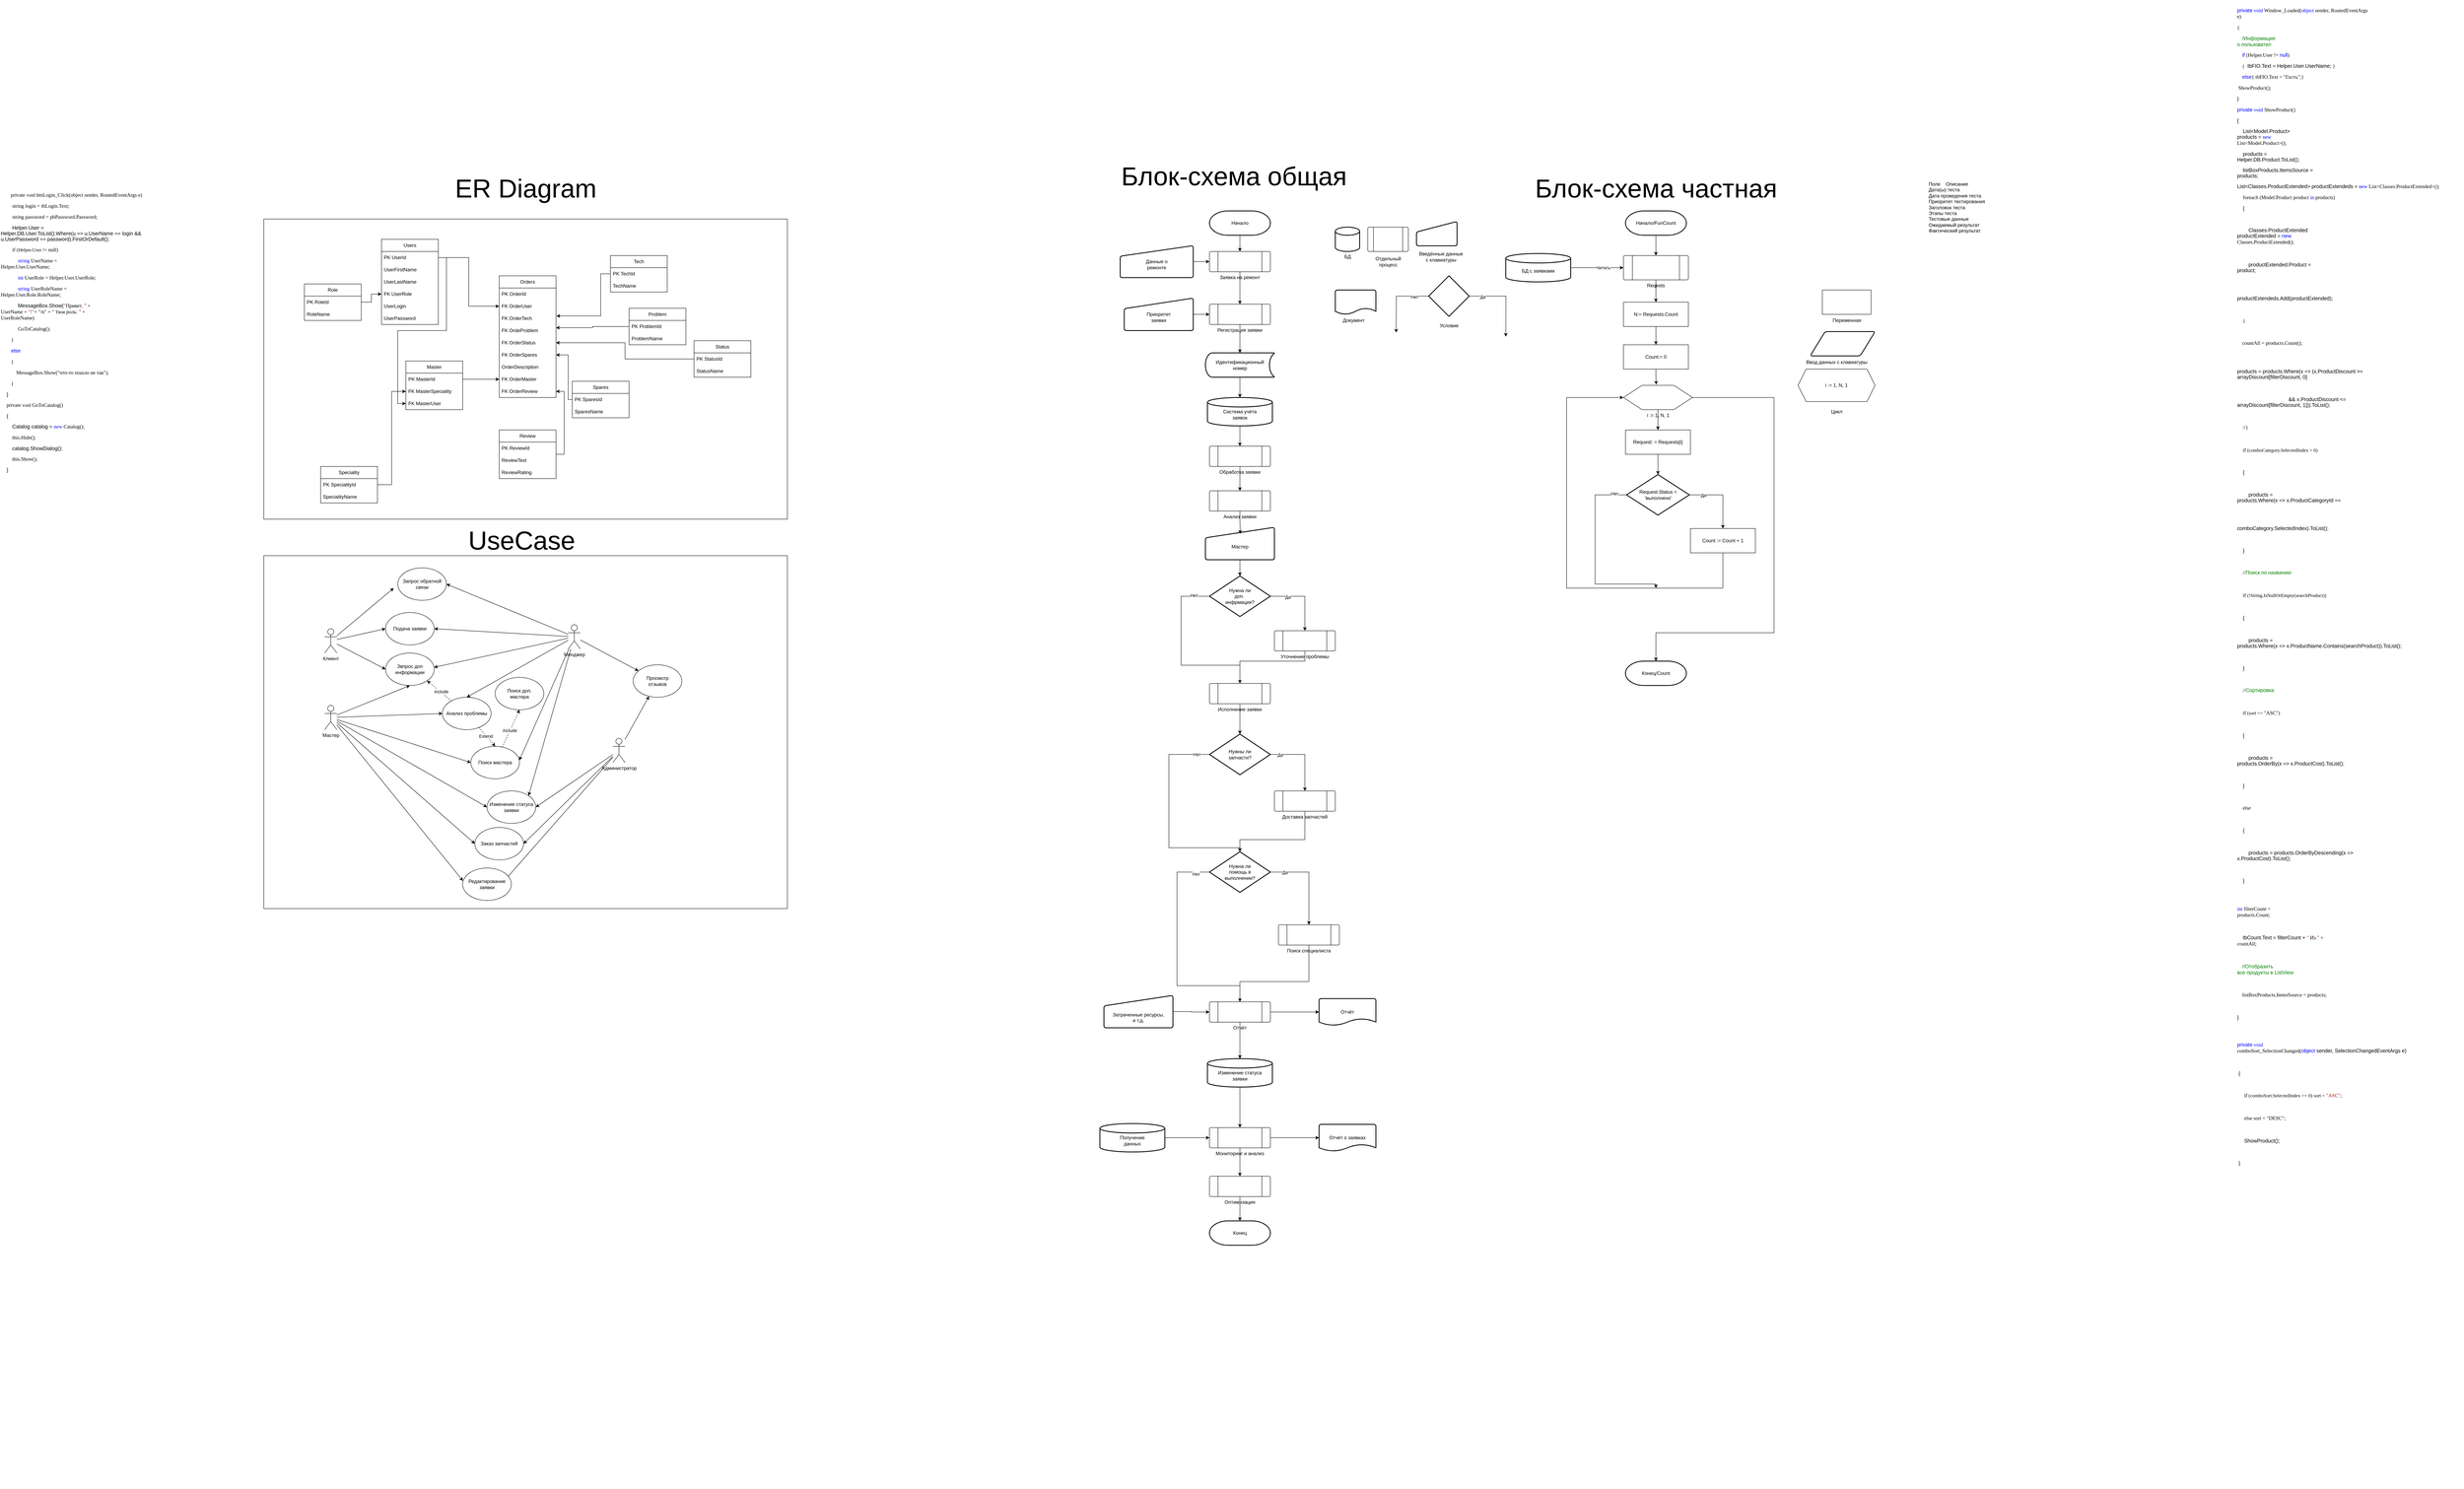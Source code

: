<mxfile version="24.4.8" type="github">
  <diagram name="Страница — 1" id="W7TjclzoCuNUxGsJBfGG">
    <mxGraphModel dx="3716" dy="1838" grid="1" gridSize="10" guides="1" tooltips="1" connect="1" arrows="1" fold="1" page="1" pageScale="1" pageWidth="827" pageHeight="1169" math="0" shadow="0">
      <root>
        <mxCell id="0" />
        <mxCell id="1" parent="0" />
        <mxCell id="TxKIlfsmJBcseSy9-7NY-1" value="Users" style="swimlane;fontStyle=0;childLayout=stackLayout;horizontal=1;startSize=30;horizontalStack=0;resizeParent=1;resizeParentMax=0;resizeLast=0;collapsible=1;marginBottom=0;whiteSpace=wrap;html=1;" parent="1" vertex="1">
          <mxGeometry x="-1320" y="-110" width="140" height="210" as="geometry" />
        </mxCell>
        <mxCell id="TxKIlfsmJBcseSy9-7NY-5" value="PK UserId" style="text;strokeColor=none;fillColor=none;align=left;verticalAlign=middle;spacingLeft=4;spacingRight=4;overflow=hidden;points=[[0,0.5],[1,0.5]];portConstraint=eastwest;rotatable=0;whiteSpace=wrap;html=1;" parent="TxKIlfsmJBcseSy9-7NY-1" vertex="1">
          <mxGeometry y="30" width="140" height="30" as="geometry" />
        </mxCell>
        <mxCell id="TxKIlfsmJBcseSy9-7NY-2" value="UserFirstName" style="text;strokeColor=none;fillColor=none;align=left;verticalAlign=middle;spacingLeft=4;spacingRight=4;overflow=hidden;points=[[0,0.5],[1,0.5]];portConstraint=eastwest;rotatable=0;whiteSpace=wrap;html=1;" parent="TxKIlfsmJBcseSy9-7NY-1" vertex="1">
          <mxGeometry y="60" width="140" height="30" as="geometry" />
        </mxCell>
        <mxCell id="TxKIlfsmJBcseSy9-7NY-3" value="UserLastName" style="text;strokeColor=none;fillColor=none;align=left;verticalAlign=middle;spacingLeft=4;spacingRight=4;overflow=hidden;points=[[0,0.5],[1,0.5]];portConstraint=eastwest;rotatable=0;whiteSpace=wrap;html=1;" parent="TxKIlfsmJBcseSy9-7NY-1" vertex="1">
          <mxGeometry y="90" width="140" height="30" as="geometry" />
        </mxCell>
        <mxCell id="TxKIlfsmJBcseSy9-7NY-4" value="FK UserRole" style="text;strokeColor=none;fillColor=none;align=left;verticalAlign=middle;spacingLeft=4;spacingRight=4;overflow=hidden;points=[[0,0.5],[1,0.5]];portConstraint=eastwest;rotatable=0;whiteSpace=wrap;html=1;" parent="TxKIlfsmJBcseSy9-7NY-1" vertex="1">
          <mxGeometry y="120" width="140" height="30" as="geometry" />
        </mxCell>
        <mxCell id="TxKIlfsmJBcseSy9-7NY-6" value="UserLogin" style="text;strokeColor=none;fillColor=none;align=left;verticalAlign=middle;spacingLeft=4;spacingRight=4;overflow=hidden;points=[[0,0.5],[1,0.5]];portConstraint=eastwest;rotatable=0;whiteSpace=wrap;html=1;" parent="TxKIlfsmJBcseSy9-7NY-1" vertex="1">
          <mxGeometry y="150" width="140" height="30" as="geometry" />
        </mxCell>
        <mxCell id="TxKIlfsmJBcseSy9-7NY-7" value="UserPassword" style="text;strokeColor=none;fillColor=none;align=left;verticalAlign=middle;spacingLeft=4;spacingRight=4;overflow=hidden;points=[[0,0.5],[1,0.5]];portConstraint=eastwest;rotatable=0;whiteSpace=wrap;html=1;" parent="TxKIlfsmJBcseSy9-7NY-1" vertex="1">
          <mxGeometry y="180" width="140" height="30" as="geometry" />
        </mxCell>
        <mxCell id="TxKIlfsmJBcseSy9-7NY-8" value="Role" style="swimlane;fontStyle=0;childLayout=stackLayout;horizontal=1;startSize=30;horizontalStack=0;resizeParent=1;resizeParentMax=0;resizeLast=0;collapsible=1;marginBottom=0;whiteSpace=wrap;html=1;" parent="1" vertex="1">
          <mxGeometry x="-1510" width="140" height="90" as="geometry">
            <mxRectangle x="50" y="160" width="70" height="30" as="alternateBounds" />
          </mxGeometry>
        </mxCell>
        <mxCell id="TxKIlfsmJBcseSy9-7NY-9" value="PK RoleId" style="text;strokeColor=none;fillColor=none;align=left;verticalAlign=middle;spacingLeft=4;spacingRight=4;overflow=hidden;points=[[0,0.5],[1,0.5]];portConstraint=eastwest;rotatable=0;whiteSpace=wrap;html=1;" parent="TxKIlfsmJBcseSy9-7NY-8" vertex="1">
          <mxGeometry y="30" width="140" height="30" as="geometry" />
        </mxCell>
        <mxCell id="TxKIlfsmJBcseSy9-7NY-10" value="RoleName" style="text;strokeColor=none;fillColor=none;align=left;verticalAlign=middle;spacingLeft=4;spacingRight=4;overflow=hidden;points=[[0,0.5],[1,0.5]];portConstraint=eastwest;rotatable=0;whiteSpace=wrap;html=1;" parent="TxKIlfsmJBcseSy9-7NY-8" vertex="1">
          <mxGeometry y="60" width="140" height="30" as="geometry" />
        </mxCell>
        <mxCell id="TxKIlfsmJBcseSy9-7NY-12" style="edgeStyle=orthogonalEdgeStyle;rounded=0;orthogonalLoop=1;jettySize=auto;html=1;" parent="1" source="TxKIlfsmJBcseSy9-7NY-9" target="TxKIlfsmJBcseSy9-7NY-4" edge="1">
          <mxGeometry relative="1" as="geometry" />
        </mxCell>
        <mxCell id="TxKIlfsmJBcseSy9-7NY-61" style="edgeStyle=orthogonalEdgeStyle;rounded=0;orthogonalLoop=1;jettySize=auto;html=1;entryX=1;entryY=0.5;entryDx=0;entryDy=0;" parent="1" source="TxKIlfsmJBcseSy9-7NY-14" target="TxKIlfsmJBcseSy9-7NY-55" edge="1">
          <mxGeometry relative="1" as="geometry">
            <Array as="points">
              <mxPoint x="-860" y="285" />
              <mxPoint x="-860" y="175" />
            </Array>
          </mxGeometry>
        </mxCell>
        <mxCell id="TxKIlfsmJBcseSy9-7NY-14" value="Spares" style="swimlane;fontStyle=0;childLayout=stackLayout;horizontal=1;startSize=30;horizontalStack=0;resizeParent=1;resizeParentMax=0;resizeLast=0;collapsible=1;marginBottom=0;whiteSpace=wrap;html=1;" parent="1" vertex="1">
          <mxGeometry x="-850" y="240" width="140" height="90" as="geometry" />
        </mxCell>
        <mxCell id="TxKIlfsmJBcseSy9-7NY-15" value="PK SparesId" style="text;strokeColor=none;fillColor=none;align=left;verticalAlign=middle;spacingLeft=4;spacingRight=4;overflow=hidden;points=[[0,0.5],[1,0.5]];portConstraint=eastwest;rotatable=0;whiteSpace=wrap;html=1;" parent="TxKIlfsmJBcseSy9-7NY-14" vertex="1">
          <mxGeometry y="30" width="140" height="30" as="geometry" />
        </mxCell>
        <mxCell id="TxKIlfsmJBcseSy9-7NY-16" value="SparesName" style="text;strokeColor=none;fillColor=none;align=left;verticalAlign=middle;spacingLeft=4;spacingRight=4;overflow=hidden;points=[[0,0.5],[1,0.5]];portConstraint=eastwest;rotatable=0;whiteSpace=wrap;html=1;" parent="TxKIlfsmJBcseSy9-7NY-14" vertex="1">
          <mxGeometry y="60" width="140" height="30" as="geometry" />
        </mxCell>
        <mxCell id="TxKIlfsmJBcseSy9-7NY-19" value="Status" style="swimlane;fontStyle=0;childLayout=stackLayout;horizontal=1;startSize=30;horizontalStack=0;resizeParent=1;resizeParentMax=0;resizeLast=0;collapsible=1;marginBottom=0;whiteSpace=wrap;html=1;" parent="1" vertex="1">
          <mxGeometry x="-550" y="140" width="140" height="90" as="geometry" />
        </mxCell>
        <mxCell id="TxKIlfsmJBcseSy9-7NY-20" value="PK StatusId" style="text;strokeColor=none;fillColor=none;align=left;verticalAlign=middle;spacingLeft=4;spacingRight=4;overflow=hidden;points=[[0,0.5],[1,0.5]];portConstraint=eastwest;rotatable=0;whiteSpace=wrap;html=1;" parent="TxKIlfsmJBcseSy9-7NY-19" vertex="1">
          <mxGeometry y="30" width="140" height="30" as="geometry" />
        </mxCell>
        <mxCell id="TxKIlfsmJBcseSy9-7NY-21" value="StatusName" style="text;strokeColor=none;fillColor=none;align=left;verticalAlign=middle;spacingLeft=4;spacingRight=4;overflow=hidden;points=[[0,0.5],[1,0.5]];portConstraint=eastwest;rotatable=0;whiteSpace=wrap;html=1;" parent="TxKIlfsmJBcseSy9-7NY-19" vertex="1">
          <mxGeometry y="60" width="140" height="30" as="geometry" />
        </mxCell>
        <mxCell id="TxKIlfsmJBcseSy9-7NY-23" value="Master" style="swimlane;fontStyle=0;childLayout=stackLayout;horizontal=1;startSize=30;horizontalStack=0;resizeParent=1;resizeParentMax=0;resizeLast=0;collapsible=1;marginBottom=0;whiteSpace=wrap;html=1;" parent="1" vertex="1">
          <mxGeometry x="-1260" y="190" width="140" height="120" as="geometry" />
        </mxCell>
        <mxCell id="TxKIlfsmJBcseSy9-7NY-24" value="PK MasterId" style="text;strokeColor=none;fillColor=none;align=left;verticalAlign=middle;spacingLeft=4;spacingRight=4;overflow=hidden;points=[[0,0.5],[1,0.5]];portConstraint=eastwest;rotatable=0;whiteSpace=wrap;html=1;" parent="TxKIlfsmJBcseSy9-7NY-23" vertex="1">
          <mxGeometry y="30" width="140" height="30" as="geometry" />
        </mxCell>
        <mxCell id="TxKIlfsmJBcseSy9-7NY-25" value="FK MasterSpeciality" style="text;strokeColor=none;fillColor=none;align=left;verticalAlign=middle;spacingLeft=4;spacingRight=4;overflow=hidden;points=[[0,0.5],[1,0.5]];portConstraint=eastwest;rotatable=0;whiteSpace=wrap;html=1;" parent="TxKIlfsmJBcseSy9-7NY-23" vertex="1">
          <mxGeometry y="60" width="140" height="30" as="geometry" />
        </mxCell>
        <mxCell id="TxKIlfsmJBcseSy9-7NY-26" value="FK MasterUser" style="text;strokeColor=none;fillColor=none;align=left;verticalAlign=middle;spacingLeft=4;spacingRight=4;overflow=hidden;points=[[0,0.5],[1,0.5]];portConstraint=eastwest;rotatable=0;whiteSpace=wrap;html=1;" parent="TxKIlfsmJBcseSy9-7NY-23" vertex="1">
          <mxGeometry y="90" width="140" height="30" as="geometry" />
        </mxCell>
        <mxCell id="TxKIlfsmJBcseSy9-7NY-31" style="edgeStyle=orthogonalEdgeStyle;rounded=0;orthogonalLoop=1;jettySize=auto;html=1;entryX=0;entryY=0.5;entryDx=0;entryDy=0;" parent="1" source="TxKIlfsmJBcseSy9-7NY-28" target="TxKIlfsmJBcseSy9-7NY-25" edge="1">
          <mxGeometry relative="1" as="geometry" />
        </mxCell>
        <mxCell id="TxKIlfsmJBcseSy9-7NY-27" value="Speciality" style="swimlane;fontStyle=0;childLayout=stackLayout;horizontal=1;startSize=30;horizontalStack=0;resizeParent=1;resizeParentMax=0;resizeLast=0;collapsible=1;marginBottom=0;whiteSpace=wrap;html=1;" parent="1" vertex="1">
          <mxGeometry x="-1470" y="450" width="140" height="90" as="geometry" />
        </mxCell>
        <mxCell id="TxKIlfsmJBcseSy9-7NY-28" value="PK SpecialityId" style="text;strokeColor=none;fillColor=none;align=left;verticalAlign=middle;spacingLeft=4;spacingRight=4;overflow=hidden;points=[[0,0.5],[1,0.5]];portConstraint=eastwest;rotatable=0;whiteSpace=wrap;html=1;" parent="TxKIlfsmJBcseSy9-7NY-27" vertex="1">
          <mxGeometry y="30" width="140" height="30" as="geometry" />
        </mxCell>
        <mxCell id="TxKIlfsmJBcseSy9-7NY-29" value="SpecialityName" style="text;strokeColor=none;fillColor=none;align=left;verticalAlign=middle;spacingLeft=4;spacingRight=4;overflow=hidden;points=[[0,0.5],[1,0.5]];portConstraint=eastwest;rotatable=0;whiteSpace=wrap;html=1;" parent="TxKIlfsmJBcseSy9-7NY-27" vertex="1">
          <mxGeometry y="60" width="140" height="30" as="geometry" />
        </mxCell>
        <mxCell id="TxKIlfsmJBcseSy9-7NY-33" style="edgeStyle=orthogonalEdgeStyle;rounded=0;orthogonalLoop=1;jettySize=auto;html=1;entryX=0;entryY=0.5;entryDx=0;entryDy=0;" parent="1" source="TxKIlfsmJBcseSy9-7NY-5" target="TxKIlfsmJBcseSy9-7NY-26" edge="1">
          <mxGeometry relative="1" as="geometry" />
        </mxCell>
        <mxCell id="TxKIlfsmJBcseSy9-7NY-63" style="edgeStyle=orthogonalEdgeStyle;rounded=0;orthogonalLoop=1;jettySize=auto;html=1;entryX=1;entryY=0.5;entryDx=0;entryDy=0;" parent="1" source="TxKIlfsmJBcseSy9-7NY-35" target="TxKIlfsmJBcseSy9-7NY-58" edge="1">
          <mxGeometry relative="1" as="geometry">
            <Array as="points">
              <mxPoint x="-870" y="420" />
              <mxPoint x="-870" y="265" />
            </Array>
          </mxGeometry>
        </mxCell>
        <mxCell id="TxKIlfsmJBcseSy9-7NY-35" value="Review" style="swimlane;fontStyle=0;childLayout=stackLayout;horizontal=1;startSize=30;horizontalStack=0;resizeParent=1;resizeParentMax=0;resizeLast=0;collapsible=1;marginBottom=0;whiteSpace=wrap;html=1;" parent="1" vertex="1">
          <mxGeometry x="-1030" y="360" width="140" height="120" as="geometry" />
        </mxCell>
        <mxCell id="TxKIlfsmJBcseSy9-7NY-36" value="PK ReviewId" style="text;strokeColor=none;fillColor=none;align=left;verticalAlign=middle;spacingLeft=4;spacingRight=4;overflow=hidden;points=[[0,0.5],[1,0.5]];portConstraint=eastwest;rotatable=0;whiteSpace=wrap;html=1;" parent="TxKIlfsmJBcseSy9-7NY-35" vertex="1">
          <mxGeometry y="30" width="140" height="30" as="geometry" />
        </mxCell>
        <mxCell id="TxKIlfsmJBcseSy9-7NY-37" value="&lt;div&gt;ReviewText&lt;/div&gt;" style="text;strokeColor=none;fillColor=none;align=left;verticalAlign=middle;spacingLeft=4;spacingRight=4;overflow=hidden;points=[[0,0.5],[1,0.5]];portConstraint=eastwest;rotatable=0;whiteSpace=wrap;html=1;" parent="TxKIlfsmJBcseSy9-7NY-35" vertex="1">
          <mxGeometry y="60" width="140" height="30" as="geometry" />
        </mxCell>
        <mxCell id="TxKIlfsmJBcseSy9-7NY-39" value="ReviewRating" style="text;strokeColor=none;fillColor=none;align=left;verticalAlign=middle;spacingLeft=4;spacingRight=4;overflow=hidden;points=[[0,0.5],[1,0.5]];portConstraint=eastwest;rotatable=0;whiteSpace=wrap;html=1;" parent="TxKIlfsmJBcseSy9-7NY-35" vertex="1">
          <mxGeometry y="90" width="140" height="30" as="geometry" />
        </mxCell>
        <mxCell id="TxKIlfsmJBcseSy9-7NY-40" value="Orders" style="swimlane;fontStyle=0;childLayout=stackLayout;horizontal=1;startSize=30;horizontalStack=0;resizeParent=1;resizeParentMax=0;resizeLast=0;collapsible=1;marginBottom=0;whiteSpace=wrap;html=1;" parent="1" vertex="1">
          <mxGeometry x="-1030" y="-20" width="140" height="300" as="geometry" />
        </mxCell>
        <mxCell id="TxKIlfsmJBcseSy9-7NY-41" value="PK OrderId" style="text;strokeColor=none;fillColor=none;align=left;verticalAlign=middle;spacingLeft=4;spacingRight=4;overflow=hidden;points=[[0,0.5],[1,0.5]];portConstraint=eastwest;rotatable=0;whiteSpace=wrap;html=1;" parent="TxKIlfsmJBcseSy9-7NY-40" vertex="1">
          <mxGeometry y="30" width="140" height="30" as="geometry" />
        </mxCell>
        <mxCell id="TxKIlfsmJBcseSy9-7NY-42" value="FK OrderUser" style="text;strokeColor=none;fillColor=none;align=left;verticalAlign=middle;spacingLeft=4;spacingRight=4;overflow=hidden;points=[[0,0.5],[1,0.5]];portConstraint=eastwest;rotatable=0;whiteSpace=wrap;html=1;" parent="TxKIlfsmJBcseSy9-7NY-40" vertex="1">
          <mxGeometry y="60" width="140" height="30" as="geometry" />
        </mxCell>
        <mxCell id="TxKIlfsmJBcseSy9-7NY-44" value="FK OrderTech" style="text;strokeColor=none;fillColor=none;align=left;verticalAlign=middle;spacingLeft=4;spacingRight=4;overflow=hidden;points=[[0,0.5],[1,0.5]];portConstraint=eastwest;rotatable=0;whiteSpace=wrap;html=1;" parent="TxKIlfsmJBcseSy9-7NY-40" vertex="1">
          <mxGeometry y="90" width="140" height="30" as="geometry" />
        </mxCell>
        <mxCell id="TxKIlfsmJBcseSy9-7NY-49" value="FK OrdeProblem" style="text;strokeColor=none;fillColor=none;align=left;verticalAlign=middle;spacingLeft=4;spacingRight=4;overflow=hidden;points=[[0,0.5],[1,0.5]];portConstraint=eastwest;rotatable=0;whiteSpace=wrap;html=1;" parent="TxKIlfsmJBcseSy9-7NY-40" vertex="1">
          <mxGeometry y="120" width="140" height="30" as="geometry" />
        </mxCell>
        <mxCell id="TxKIlfsmJBcseSy9-7NY-54" value="FK OrderStatus" style="text;strokeColor=none;fillColor=none;align=left;verticalAlign=middle;spacingLeft=4;spacingRight=4;overflow=hidden;points=[[0,0.5],[1,0.5]];portConstraint=eastwest;rotatable=0;whiteSpace=wrap;html=1;" parent="TxKIlfsmJBcseSy9-7NY-40" vertex="1">
          <mxGeometry y="150" width="140" height="30" as="geometry" />
        </mxCell>
        <mxCell id="TxKIlfsmJBcseSy9-7NY-55" value="FK OrderSpares" style="text;strokeColor=none;fillColor=none;align=left;verticalAlign=middle;spacingLeft=4;spacingRight=4;overflow=hidden;points=[[0,0.5],[1,0.5]];portConstraint=eastwest;rotatable=0;whiteSpace=wrap;html=1;" parent="TxKIlfsmJBcseSy9-7NY-40" vertex="1">
          <mxGeometry y="180" width="140" height="30" as="geometry" />
        </mxCell>
        <mxCell id="TxKIlfsmJBcseSy9-7NY-56" value="OrderDescription" style="text;strokeColor=none;fillColor=none;align=left;verticalAlign=middle;spacingLeft=4;spacingRight=4;overflow=hidden;points=[[0,0.5],[1,0.5]];portConstraint=eastwest;rotatable=0;whiteSpace=wrap;html=1;" parent="TxKIlfsmJBcseSy9-7NY-40" vertex="1">
          <mxGeometry y="210" width="140" height="30" as="geometry" />
        </mxCell>
        <mxCell id="TxKIlfsmJBcseSy9-7NY-57" value="FK OrderMaster" style="text;strokeColor=none;fillColor=none;align=left;verticalAlign=middle;spacingLeft=4;spacingRight=4;overflow=hidden;points=[[0,0.5],[1,0.5]];portConstraint=eastwest;rotatable=0;whiteSpace=wrap;html=1;" parent="TxKIlfsmJBcseSy9-7NY-40" vertex="1">
          <mxGeometry y="240" width="140" height="30" as="geometry" />
        </mxCell>
        <mxCell id="TxKIlfsmJBcseSy9-7NY-58" value="FK OrderReview" style="text;strokeColor=none;fillColor=none;align=left;verticalAlign=middle;spacingLeft=4;spacingRight=4;overflow=hidden;points=[[0,0.5],[1,0.5]];portConstraint=eastwest;rotatable=0;whiteSpace=wrap;html=1;" parent="TxKIlfsmJBcseSy9-7NY-40" vertex="1">
          <mxGeometry y="270" width="140" height="30" as="geometry" />
        </mxCell>
        <mxCell id="TxKIlfsmJBcseSy9-7NY-45" value="Tech" style="swimlane;fontStyle=0;childLayout=stackLayout;horizontal=1;startSize=30;horizontalStack=0;resizeParent=1;resizeParentMax=0;resizeLast=0;collapsible=1;marginBottom=0;whiteSpace=wrap;html=1;" parent="1" vertex="1">
          <mxGeometry x="-756" y="-70" width="140" height="90" as="geometry" />
        </mxCell>
        <mxCell id="TxKIlfsmJBcseSy9-7NY-46" value="PK TechId" style="text;strokeColor=none;fillColor=none;align=left;verticalAlign=middle;spacingLeft=4;spacingRight=4;overflow=hidden;points=[[0,0.5],[1,0.5]];portConstraint=eastwest;rotatable=0;whiteSpace=wrap;html=1;" parent="TxKIlfsmJBcseSy9-7NY-45" vertex="1">
          <mxGeometry y="30" width="140" height="30" as="geometry" />
        </mxCell>
        <mxCell id="TxKIlfsmJBcseSy9-7NY-47" value="TechName" style="text;strokeColor=none;fillColor=none;align=left;verticalAlign=middle;spacingLeft=4;spacingRight=4;overflow=hidden;points=[[0,0.5],[1,0.5]];portConstraint=eastwest;rotatable=0;whiteSpace=wrap;html=1;" parent="TxKIlfsmJBcseSy9-7NY-45" vertex="1">
          <mxGeometry y="60" width="140" height="30" as="geometry" />
        </mxCell>
        <mxCell id="TxKIlfsmJBcseSy9-7NY-50" value="Problem" style="swimlane;fontStyle=0;childLayout=stackLayout;horizontal=1;startSize=30;horizontalStack=0;resizeParent=1;resizeParentMax=0;resizeLast=0;collapsible=1;marginBottom=0;whiteSpace=wrap;html=1;" parent="1" vertex="1">
          <mxGeometry x="-710" y="60" width="140" height="90" as="geometry" />
        </mxCell>
        <mxCell id="TxKIlfsmJBcseSy9-7NY-51" value="PK ProblemId" style="text;strokeColor=none;fillColor=none;align=left;verticalAlign=middle;spacingLeft=4;spacingRight=4;overflow=hidden;points=[[0,0.5],[1,0.5]];portConstraint=eastwest;rotatable=0;whiteSpace=wrap;html=1;" parent="TxKIlfsmJBcseSy9-7NY-50" vertex="1">
          <mxGeometry y="30" width="140" height="30" as="geometry" />
        </mxCell>
        <mxCell id="TxKIlfsmJBcseSy9-7NY-52" value="ProblemName" style="text;strokeColor=none;fillColor=none;align=left;verticalAlign=middle;spacingLeft=4;spacingRight=4;overflow=hidden;points=[[0,0.5],[1,0.5]];portConstraint=eastwest;rotatable=0;whiteSpace=wrap;html=1;" parent="TxKIlfsmJBcseSy9-7NY-50" vertex="1">
          <mxGeometry y="60" width="140" height="30" as="geometry" />
        </mxCell>
        <mxCell id="TxKIlfsmJBcseSy9-7NY-59" style="edgeStyle=orthogonalEdgeStyle;rounded=0;orthogonalLoop=1;jettySize=auto;html=1;entryX=1;entryY=0.5;entryDx=0;entryDy=0;" parent="1" source="TxKIlfsmJBcseSy9-7NY-20" target="TxKIlfsmJBcseSy9-7NY-54" edge="1">
          <mxGeometry relative="1" as="geometry" />
        </mxCell>
        <mxCell id="TxKIlfsmJBcseSy9-7NY-60" style="edgeStyle=orthogonalEdgeStyle;rounded=0;orthogonalLoop=1;jettySize=auto;html=1;entryX=1;entryY=0.267;entryDx=0;entryDy=0;entryPerimeter=0;" parent="1" source="TxKIlfsmJBcseSy9-7NY-50" target="TxKIlfsmJBcseSy9-7NY-49" edge="1">
          <mxGeometry relative="1" as="geometry" />
        </mxCell>
        <mxCell id="TxKIlfsmJBcseSy9-7NY-62" style="edgeStyle=orthogonalEdgeStyle;rounded=0;orthogonalLoop=1;jettySize=auto;html=1;entryX=1.007;entryY=0.3;entryDx=0;entryDy=0;entryPerimeter=0;" parent="1" source="TxKIlfsmJBcseSy9-7NY-45" target="TxKIlfsmJBcseSy9-7NY-44" edge="1">
          <mxGeometry relative="1" as="geometry">
            <Array as="points">
              <mxPoint x="-780" y="-25" />
              <mxPoint x="-780" y="79" />
            </Array>
          </mxGeometry>
        </mxCell>
        <mxCell id="TxKIlfsmJBcseSy9-7NY-64" style="edgeStyle=orthogonalEdgeStyle;rounded=0;orthogonalLoop=1;jettySize=auto;html=1;entryX=0;entryY=0.5;entryDx=0;entryDy=0;" parent="1" source="TxKIlfsmJBcseSy9-7NY-24" target="TxKIlfsmJBcseSy9-7NY-57" edge="1">
          <mxGeometry relative="1" as="geometry" />
        </mxCell>
        <mxCell id="TxKIlfsmJBcseSy9-7NY-65" style="edgeStyle=orthogonalEdgeStyle;rounded=0;orthogonalLoop=1;jettySize=auto;html=1;entryX=0;entryY=0.5;entryDx=0;entryDy=0;" parent="1" source="TxKIlfsmJBcseSy9-7NY-5" target="TxKIlfsmJBcseSy9-7NY-42" edge="1">
          <mxGeometry relative="1" as="geometry" />
        </mxCell>
        <mxCell id="TxKIlfsmJBcseSy9-7NY-68" value="" style="rounded=0;whiteSpace=wrap;html=1;fillColor=none;movable=1;resizable=1;rotatable=1;deletable=1;editable=1;locked=0;connectable=1;" parent="1" vertex="1">
          <mxGeometry x="-1610" y="-160" width="1290" height="740" as="geometry" />
        </mxCell>
        <mxCell id="TxKIlfsmJBcseSy9-7NY-75" style="rounded=0;orthogonalLoop=1;jettySize=auto;html=1;entryX=0;entryY=0.5;entryDx=0;entryDy=0;" parent="1" source="TxKIlfsmJBcseSy9-7NY-70" target="TxKIlfsmJBcseSy9-7NY-76" edge="1">
          <mxGeometry relative="1" as="geometry">
            <mxPoint x="-1240" y="870" as="targetPoint" />
          </mxGeometry>
        </mxCell>
        <mxCell id="TxKIlfsmJBcseSy9-7NY-79" style="rounded=0;orthogonalLoop=1;jettySize=auto;html=1;entryX=0;entryY=0.5;entryDx=0;entryDy=0;" parent="1" source="TxKIlfsmJBcseSy9-7NY-70" target="TxKIlfsmJBcseSy9-7NY-80" edge="1">
          <mxGeometry relative="1" as="geometry">
            <mxPoint x="-1280" y="950" as="targetPoint" />
          </mxGeometry>
        </mxCell>
        <mxCell id="TxKIlfsmJBcseSy9-7NY-111" style="rounded=0;orthogonalLoop=1;jettySize=auto;html=1;" parent="1" source="TxKIlfsmJBcseSy9-7NY-70" edge="1">
          <mxGeometry relative="1" as="geometry">
            <mxPoint x="-1290" y="750" as="targetPoint" />
          </mxGeometry>
        </mxCell>
        <mxCell id="TxKIlfsmJBcseSy9-7NY-70" value="Клиент" style="shape=umlActor;verticalLabelPosition=bottom;verticalAlign=top;html=1;outlineConnect=0;" parent="1" vertex="1">
          <mxGeometry x="-1460" y="850" width="30" height="60" as="geometry" />
        </mxCell>
        <mxCell id="TxKIlfsmJBcseSy9-7NY-76" value="Подача заявки" style="ellipse;whiteSpace=wrap;html=1;" parent="1" vertex="1">
          <mxGeometry x="-1310" y="810" width="120" height="80" as="geometry" />
        </mxCell>
        <mxCell id="TxKIlfsmJBcseSy9-7NY-78" style="rounded=0;orthogonalLoop=1;jettySize=auto;html=1;entryX=1;entryY=0.5;entryDx=0;entryDy=0;" parent="1" source="TxKIlfsmJBcseSy9-7NY-77" target="TxKIlfsmJBcseSy9-7NY-76" edge="1">
          <mxGeometry relative="1" as="geometry" />
        </mxCell>
        <mxCell id="TxKIlfsmJBcseSy9-7NY-87" style="rounded=0;orthogonalLoop=1;jettySize=auto;html=1;entryX=0.5;entryY=0;entryDx=0;entryDy=0;" parent="1" source="TxKIlfsmJBcseSy9-7NY-77" target="TxKIlfsmJBcseSy9-7NY-86" edge="1">
          <mxGeometry relative="1" as="geometry" />
        </mxCell>
        <mxCell id="TxKIlfsmJBcseSy9-7NY-91" style="rounded=0;orthogonalLoop=1;jettySize=auto;html=1;entryX=0.997;entryY=0.427;entryDx=0;entryDy=0;entryPerimeter=0;" parent="1" source="TxKIlfsmJBcseSy9-7NY-77" target="TxKIlfsmJBcseSy9-7NY-92" edge="1">
          <mxGeometry relative="1" as="geometry">
            <mxPoint x="-910" y="1180" as="targetPoint" />
          </mxGeometry>
        </mxCell>
        <mxCell id="TxKIlfsmJBcseSy9-7NY-101" style="rounded=0;orthogonalLoop=1;jettySize=auto;html=1;entryX=1;entryY=0;entryDx=0;entryDy=0;" parent="1" source="TxKIlfsmJBcseSy9-7NY-77" target="TxKIlfsmJBcseSy9-7NY-102" edge="1">
          <mxGeometry relative="1" as="geometry">
            <mxPoint x="-880" y="1260" as="targetPoint" />
          </mxGeometry>
        </mxCell>
        <mxCell id="TxKIlfsmJBcseSy9-7NY-113" style="rounded=0;orthogonalLoop=1;jettySize=auto;html=1;entryX=1;entryY=0.5;entryDx=0;entryDy=0;" parent="1" source="TxKIlfsmJBcseSy9-7NY-77" target="TxKIlfsmJBcseSy9-7NY-112" edge="1">
          <mxGeometry relative="1" as="geometry" />
        </mxCell>
        <mxCell id="TxKIlfsmJBcseSy9-7NY-115" style="rounded=0;orthogonalLoop=1;jettySize=auto;html=1;" parent="1" source="TxKIlfsmJBcseSy9-7NY-77" target="TxKIlfsmJBcseSy9-7NY-114" edge="1">
          <mxGeometry relative="1" as="geometry" />
        </mxCell>
        <mxCell id="TxKIlfsmJBcseSy9-7NY-77" value="Менджер" style="shape=umlActor;verticalLabelPosition=bottom;verticalAlign=top;html=1;outlineConnect=0;" parent="1" vertex="1">
          <mxGeometry x="-860" y="840" width="30" height="60" as="geometry" />
        </mxCell>
        <mxCell id="TxKIlfsmJBcseSy9-7NY-80" value="Звпрос доп информации" style="ellipse;whiteSpace=wrap;html=1;" parent="1" vertex="1">
          <mxGeometry x="-1310" y="910" width="120" height="80" as="geometry" />
        </mxCell>
        <mxCell id="TxKIlfsmJBcseSy9-7NY-84" style="rounded=0;orthogonalLoop=1;jettySize=auto;html=1;entryX=0.5;entryY=1;entryDx=0;entryDy=0;" parent="1" source="TxKIlfsmJBcseSy9-7NY-81" target="TxKIlfsmJBcseSy9-7NY-80" edge="1">
          <mxGeometry relative="1" as="geometry" />
        </mxCell>
        <mxCell id="TxKIlfsmJBcseSy9-7NY-88" style="rounded=0;orthogonalLoop=1;jettySize=auto;html=1;entryX=0;entryY=0.5;entryDx=0;entryDy=0;" parent="1" source="TxKIlfsmJBcseSy9-7NY-81" target="TxKIlfsmJBcseSy9-7NY-86" edge="1">
          <mxGeometry relative="1" as="geometry" />
        </mxCell>
        <mxCell id="TxKIlfsmJBcseSy9-7NY-93" style="rounded=0;orthogonalLoop=1;jettySize=auto;html=1;entryX=0;entryY=0.5;entryDx=0;entryDy=0;" parent="1" source="TxKIlfsmJBcseSy9-7NY-81" target="TxKIlfsmJBcseSy9-7NY-92" edge="1">
          <mxGeometry relative="1" as="geometry" />
        </mxCell>
        <mxCell id="TxKIlfsmJBcseSy9-7NY-103" style="rounded=0;orthogonalLoop=1;jettySize=auto;html=1;entryX=0;entryY=0.5;entryDx=0;entryDy=0;" parent="1" source="TxKIlfsmJBcseSy9-7NY-81" target="TxKIlfsmJBcseSy9-7NY-102" edge="1">
          <mxGeometry relative="1" as="geometry" />
        </mxCell>
        <mxCell id="TxKIlfsmJBcseSy9-7NY-107" style="rounded=0;orthogonalLoop=1;jettySize=auto;html=1;entryX=0;entryY=0.5;entryDx=0;entryDy=0;" parent="1" source="TxKIlfsmJBcseSy9-7NY-81" target="TxKIlfsmJBcseSy9-7NY-106" edge="1">
          <mxGeometry relative="1" as="geometry" />
        </mxCell>
        <mxCell id="TxKIlfsmJBcseSy9-7NY-81" value="Мастер" style="shape=umlActor;verticalLabelPosition=bottom;verticalAlign=top;html=1;outlineConnect=0;" parent="1" vertex="1">
          <mxGeometry x="-1460" y="1039" width="30" height="60" as="geometry" />
        </mxCell>
        <mxCell id="TxKIlfsmJBcseSy9-7NY-85" style="rounded=0;orthogonalLoop=1;jettySize=auto;html=1;entryX=0.995;entryY=0.441;entryDx=0;entryDy=0;entryPerimeter=0;" parent="1" source="TxKIlfsmJBcseSy9-7NY-77" target="TxKIlfsmJBcseSy9-7NY-80" edge="1">
          <mxGeometry relative="1" as="geometry" />
        </mxCell>
        <mxCell id="TxKIlfsmJBcseSy9-7NY-89" style="rounded=0;orthogonalLoop=1;jettySize=auto;html=1;entryX=1;entryY=1;entryDx=0;entryDy=0;dashed=1;" parent="1" source="TxKIlfsmJBcseSy9-7NY-86" target="TxKIlfsmJBcseSy9-7NY-80" edge="1">
          <mxGeometry relative="1" as="geometry" />
        </mxCell>
        <mxCell id="TxKIlfsmJBcseSy9-7NY-90" value="include" style="edgeLabel;html=1;align=center;verticalAlign=middle;resizable=0;points=[];" parent="TxKIlfsmJBcseSy9-7NY-89" connectable="0" vertex="1">
          <mxGeometry x="-0.11" y="-2" relative="1" as="geometry">
            <mxPoint as="offset" />
          </mxGeometry>
        </mxCell>
        <mxCell id="TxKIlfsmJBcseSy9-7NY-94" style="rounded=0;orthogonalLoop=1;jettySize=auto;html=1;entryX=0.5;entryY=0;entryDx=0;entryDy=0;dashed=1;" parent="1" source="TxKIlfsmJBcseSy9-7NY-86" target="TxKIlfsmJBcseSy9-7NY-92" edge="1">
          <mxGeometry relative="1" as="geometry" />
        </mxCell>
        <mxCell id="TxKIlfsmJBcseSy9-7NY-95" value="Extend" style="edgeLabel;html=1;align=center;verticalAlign=middle;resizable=0;points=[];" parent="TxKIlfsmJBcseSy9-7NY-94" connectable="0" vertex="1">
          <mxGeometry x="-0.128" y="-1" relative="1" as="geometry">
            <mxPoint as="offset" />
          </mxGeometry>
        </mxCell>
        <mxCell id="TxKIlfsmJBcseSy9-7NY-86" value="Анализ проблемы" style="ellipse;whiteSpace=wrap;html=1;" parent="1" vertex="1">
          <mxGeometry x="-1170" y="1019" width="120" height="80" as="geometry" />
        </mxCell>
        <mxCell id="TxKIlfsmJBcseSy9-7NY-120" style="rounded=0;orthogonalLoop=1;jettySize=auto;html=1;entryX=0.5;entryY=1;entryDx=0;entryDy=0;dashed=1;" parent="1" source="TxKIlfsmJBcseSy9-7NY-92" target="TxKIlfsmJBcseSy9-7NY-119" edge="1">
          <mxGeometry relative="1" as="geometry" />
        </mxCell>
        <mxCell id="TxKIlfsmJBcseSy9-7NY-121" value="include" style="edgeLabel;html=1;align=center;verticalAlign=middle;resizable=0;points=[];" parent="TxKIlfsmJBcseSy9-7NY-120" connectable="0" vertex="1">
          <mxGeometry x="-0.115" y="1" relative="1" as="geometry">
            <mxPoint as="offset" />
          </mxGeometry>
        </mxCell>
        <mxCell id="TxKIlfsmJBcseSy9-7NY-92" value="Поиск мастера" style="ellipse;whiteSpace=wrap;html=1;" parent="1" vertex="1">
          <mxGeometry x="-1100" y="1140" width="120" height="80" as="geometry" />
        </mxCell>
        <mxCell id="TxKIlfsmJBcseSy9-7NY-104" style="rounded=0;orthogonalLoop=1;jettySize=auto;html=1;entryX=1;entryY=0.5;entryDx=0;entryDy=0;" parent="1" source="TxKIlfsmJBcseSy9-7NY-98" target="TxKIlfsmJBcseSy9-7NY-102" edge="1">
          <mxGeometry relative="1" as="geometry" />
        </mxCell>
        <mxCell id="TxKIlfsmJBcseSy9-7NY-108" style="rounded=0;orthogonalLoop=1;jettySize=auto;html=1;entryX=1;entryY=0.5;entryDx=0;entryDy=0;" parent="1" source="TxKIlfsmJBcseSy9-7NY-98" target="TxKIlfsmJBcseSy9-7NY-106" edge="1">
          <mxGeometry relative="1" as="geometry" />
        </mxCell>
        <mxCell id="TxKIlfsmJBcseSy9-7NY-109" style="rounded=0;orthogonalLoop=1;jettySize=auto;html=1;entryX=0.5;entryY=1;entryDx=0;entryDy=0;" parent="1" source="TxKIlfsmJBcseSy9-7NY-98" target="TxKIlfsmJBcseSy9-7NY-105" edge="1">
          <mxGeometry relative="1" as="geometry" />
        </mxCell>
        <mxCell id="TxKIlfsmJBcseSy9-7NY-116" style="rounded=0;orthogonalLoop=1;jettySize=auto;html=1;" parent="1" source="TxKIlfsmJBcseSy9-7NY-98" target="TxKIlfsmJBcseSy9-7NY-114" edge="1">
          <mxGeometry relative="1" as="geometry" />
        </mxCell>
        <mxCell id="TxKIlfsmJBcseSy9-7NY-98" value="Администратор" style="shape=umlActor;verticalLabelPosition=bottom;verticalAlign=top;html=1;outlineConnect=0;" parent="1" vertex="1">
          <mxGeometry x="-750" y="1120" width="30" height="60" as="geometry" />
        </mxCell>
        <mxCell id="TxKIlfsmJBcseSy9-7NY-102" value="&lt;div&gt;Изменение статуса&lt;/div&gt;&lt;div&gt;заявки&lt;br&gt;&lt;/div&gt;" style="ellipse;whiteSpace=wrap;html=1;" parent="1" vertex="1">
          <mxGeometry x="-1060" y="1250" width="120" height="80" as="geometry" />
        </mxCell>
        <mxCell id="TxKIlfsmJBcseSy9-7NY-105" value="&lt;div&gt;Редактирование&lt;/div&gt;&lt;div&gt;заявки&lt;br&gt;&lt;/div&gt;" style="ellipse;whiteSpace=wrap;html=1;" parent="1" vertex="1">
          <mxGeometry x="-1120" y="1440" width="120" height="80" as="geometry" />
        </mxCell>
        <mxCell id="TxKIlfsmJBcseSy9-7NY-106" value="Заказ запчастей" style="ellipse;whiteSpace=wrap;html=1;" parent="1" vertex="1">
          <mxGeometry x="-1090" y="1340" width="120" height="80" as="geometry" />
        </mxCell>
        <mxCell id="TxKIlfsmJBcseSy9-7NY-110" style="rounded=0;orthogonalLoop=1;jettySize=auto;html=1;entryX=0.006;entryY=0.396;entryDx=0;entryDy=0;entryPerimeter=0;" parent="1" source="TxKIlfsmJBcseSy9-7NY-81" target="TxKIlfsmJBcseSy9-7NY-105" edge="1">
          <mxGeometry relative="1" as="geometry" />
        </mxCell>
        <mxCell id="TxKIlfsmJBcseSy9-7NY-112" value="&lt;div&gt;Запрос обратной&lt;/div&gt;&lt;div&gt;связи&lt;br&gt;&lt;/div&gt;" style="ellipse;whiteSpace=wrap;html=1;" parent="1" vertex="1">
          <mxGeometry x="-1280" y="700" width="120" height="80" as="geometry" />
        </mxCell>
        <mxCell id="TxKIlfsmJBcseSy9-7NY-114" value="&lt;div&gt;Просмотр&lt;/div&gt;&lt;div&gt;отзывов&lt;br&gt;&lt;/div&gt;" style="ellipse;whiteSpace=wrap;html=1;" parent="1" vertex="1">
          <mxGeometry x="-700" y="939" width="120" height="80" as="geometry" />
        </mxCell>
        <mxCell id="TxKIlfsmJBcseSy9-7NY-119" value="&lt;div&gt;Поиск доп.&lt;/div&gt;&lt;div&gt;мастера&lt;br&gt;&lt;/div&gt;" style="ellipse;whiteSpace=wrap;html=1;" parent="1" vertex="1">
          <mxGeometry x="-1040" y="970" width="120" height="80" as="geometry" />
        </mxCell>
        <mxCell id="TxKIlfsmJBcseSy9-7NY-122" value="" style="rounded=0;whiteSpace=wrap;html=1;fillColor=none;" parent="1" vertex="1">
          <mxGeometry x="-1610" y="670" width="1290" height="870" as="geometry" />
        </mxCell>
        <mxCell id="5L1j_ti2SMCMe_xtiJny-1" value="" style="rounded=0;whiteSpace=wrap;html=1;fillColor=none;movable=1;resizable=1;rotatable=1;deletable=1;editable=1;locked=0;connectable=1;" parent="1" vertex="1">
          <mxGeometry x="-1610" y="-160" width="1290" height="740" as="geometry" />
        </mxCell>
        <mxCell id="u1EqqT7GKLaA5iM566Qm-1" value="UseCase" style="text;html=1;align=center;verticalAlign=middle;resizable=0;points=[];autosize=1;strokeColor=none;fillColor=none;strokeWidth=1;fontSize=64;" parent="1" vertex="1">
          <mxGeometry x="-1120" y="588" width="290" height="90" as="geometry" />
        </mxCell>
        <mxCell id="u1EqqT7GKLaA5iM566Qm-3" value="ER Diagram" style="text;html=1;align=center;verticalAlign=middle;resizable=0;points=[];autosize=1;strokeColor=none;fillColor=none;strokeWidth=1;fontSize=64;" parent="1" vertex="1">
          <mxGeometry x="-1150" y="-280" width="370" height="90" as="geometry" />
        </mxCell>
        <mxCell id="u1EqqT7GKLaA5iM566Qm-5" value="Блок-схема общая" style="text;html=1;align=center;verticalAlign=middle;resizable=0;points=[];autosize=1;strokeColor=none;fillColor=none;strokeWidth=1;fontSize=64;" parent="1" vertex="1">
          <mxGeometry x="490" y="-310" width="580" height="90" as="geometry" />
        </mxCell>
        <mxCell id="u1EqqT7GKLaA5iM566Qm-10" style="edgeStyle=orthogonalEdgeStyle;rounded=0;orthogonalLoop=1;jettySize=auto;html=1;entryX=0.5;entryY=0;entryDx=0;entryDy=0;" parent="1" source="u1EqqT7GKLaA5iM566Qm-8" target="u1EqqT7GKLaA5iM566Qm-9" edge="1">
          <mxGeometry relative="1" as="geometry" />
        </mxCell>
        <mxCell id="u1EqqT7GKLaA5iM566Qm-8" value="Начало" style="strokeWidth=2;html=1;shape=mxgraph.flowchart.terminator;whiteSpace=wrap;" parent="1" vertex="1">
          <mxGeometry x="720" y="-180" width="150" height="60" as="geometry" />
        </mxCell>
        <mxCell id="u1EqqT7GKLaA5iM566Qm-14" value="" style="edgeStyle=orthogonalEdgeStyle;rounded=0;orthogonalLoop=1;jettySize=auto;html=1;" parent="1" source="u1EqqT7GKLaA5iM566Qm-9" target="u1EqqT7GKLaA5iM566Qm-13" edge="1">
          <mxGeometry relative="1" as="geometry" />
        </mxCell>
        <mxCell id="u1EqqT7GKLaA5iM566Qm-9" value="Заявка на ремонт" style="verticalLabelPosition=bottom;verticalAlign=top;html=1;shape=process;whiteSpace=wrap;rounded=1;size=0.14;arcSize=6;" parent="1" vertex="1">
          <mxGeometry x="720" y="-80" width="150" height="50" as="geometry" />
        </mxCell>
        <mxCell id="u1EqqT7GKLaA5iM566Qm-12" style="edgeStyle=orthogonalEdgeStyle;rounded=0;orthogonalLoop=1;jettySize=auto;html=1;entryX=0;entryY=0.5;entryDx=0;entryDy=0;" parent="1" source="u1EqqT7GKLaA5iM566Qm-11" target="u1EqqT7GKLaA5iM566Qm-9" edge="1">
          <mxGeometry relative="1" as="geometry" />
        </mxCell>
        <mxCell id="u1EqqT7GKLaA5iM566Qm-11" value="&lt;div&gt;&lt;br&gt;&lt;/div&gt;&lt;div&gt;Данные о &lt;br&gt;&lt;/div&gt;&lt;div&gt;ремонте&lt;br&gt;&lt;/div&gt;" style="html=1;strokeWidth=2;shape=manualInput;whiteSpace=wrap;rounded=1;size=26;arcSize=11;" parent="1" vertex="1">
          <mxGeometry x="500" y="-94.37" width="180" height="78.75" as="geometry" />
        </mxCell>
        <mxCell id="u1EqqT7GKLaA5iM566Qm-13" value="Регистрация заявки" style="verticalLabelPosition=bottom;verticalAlign=top;html=1;shape=process;whiteSpace=wrap;rounded=1;size=0.14;arcSize=6;" parent="1" vertex="1">
          <mxGeometry x="720" y="50" width="150" height="50" as="geometry" />
        </mxCell>
        <mxCell id="u1EqqT7GKLaA5iM566Qm-15" value="&lt;div&gt;Идентификационный&lt;/div&gt;&lt;div&gt;номер &lt;br&gt;&lt;/div&gt;" style="strokeWidth=2;html=1;shape=mxgraph.flowchart.stored_data;whiteSpace=wrap;" parent="1" vertex="1">
          <mxGeometry x="710" y="170" width="170" height="60" as="geometry" />
        </mxCell>
        <mxCell id="u1EqqT7GKLaA5iM566Qm-16" style="edgeStyle=orthogonalEdgeStyle;rounded=0;orthogonalLoop=1;jettySize=auto;html=1;entryX=0.5;entryY=0;entryDx=0;entryDy=0;entryPerimeter=0;" parent="1" source="u1EqqT7GKLaA5iM566Qm-13" target="u1EqqT7GKLaA5iM566Qm-15" edge="1">
          <mxGeometry relative="1" as="geometry" />
        </mxCell>
        <mxCell id="u1EqqT7GKLaA5iM566Qm-21" style="edgeStyle=orthogonalEdgeStyle;rounded=0;orthogonalLoop=1;jettySize=auto;html=1;entryX=0;entryY=0.5;entryDx=0;entryDy=0;" parent="1" source="u1EqqT7GKLaA5iM566Qm-17" target="u1EqqT7GKLaA5iM566Qm-13" edge="1">
          <mxGeometry relative="1" as="geometry" />
        </mxCell>
        <mxCell id="u1EqqT7GKLaA5iM566Qm-17" value="&lt;div&gt;&lt;br&gt;&lt;/div&gt;&lt;div&gt;Приоритет&lt;/div&gt;&lt;div&gt;заявки&lt;br&gt;&lt;/div&gt;" style="html=1;strokeWidth=2;shape=manualInput;whiteSpace=wrap;rounded=1;size=26;arcSize=11;" parent="1" vertex="1">
          <mxGeometry x="510" y="35" width="170" height="80" as="geometry" />
        </mxCell>
        <mxCell id="iy6-nLoN1OJl4ZV8e4Iy-2" style="edgeStyle=orthogonalEdgeStyle;rounded=0;orthogonalLoop=1;jettySize=auto;html=1;entryX=0.5;entryY=0;entryDx=0;entryDy=0;" parent="1" source="u1EqqT7GKLaA5iM566Qm-19" target="iy6-nLoN1OJl4ZV8e4Iy-1" edge="1">
          <mxGeometry relative="1" as="geometry" />
        </mxCell>
        <mxCell id="u1EqqT7GKLaA5iM566Qm-19" value="&lt;div&gt;&lt;br&gt;&lt;/div&gt;&lt;div&gt;Система учёта&lt;/div&gt;&lt;div&gt;заявок&lt;br&gt;&lt;/div&gt;" style="strokeWidth=2;html=1;shape=mxgraph.flowchart.database;whiteSpace=wrap;" parent="1" vertex="1">
          <mxGeometry x="715" y="280" width="160" height="70" as="geometry" />
        </mxCell>
        <mxCell id="u1EqqT7GKLaA5iM566Qm-22" style="edgeStyle=orthogonalEdgeStyle;rounded=0;orthogonalLoop=1;jettySize=auto;html=1;entryX=0.5;entryY=0;entryDx=0;entryDy=0;entryPerimeter=0;" parent="1" source="u1EqqT7GKLaA5iM566Qm-15" target="u1EqqT7GKLaA5iM566Qm-19" edge="1">
          <mxGeometry relative="1" as="geometry" />
        </mxCell>
        <mxCell id="iy6-nLoN1OJl4ZV8e4Iy-7" style="edgeStyle=orthogonalEdgeStyle;rounded=0;orthogonalLoop=1;jettySize=auto;html=1;" parent="1" source="iy6-nLoN1OJl4ZV8e4Iy-1" target="iy6-nLoN1OJl4ZV8e4Iy-6" edge="1">
          <mxGeometry relative="1" as="geometry" />
        </mxCell>
        <mxCell id="iy6-nLoN1OJl4ZV8e4Iy-1" value="Обработка заявки" style="verticalLabelPosition=bottom;verticalAlign=top;html=1;shape=process;whiteSpace=wrap;rounded=1;size=0.14;arcSize=6;" parent="1" vertex="1">
          <mxGeometry x="720" y="400" width="150" height="50" as="geometry" />
        </mxCell>
        <mxCell id="iy6-nLoN1OJl4ZV8e4Iy-6" value="Анализ заявки" style="verticalLabelPosition=bottom;verticalAlign=top;html=1;shape=process;whiteSpace=wrap;rounded=1;size=0.14;arcSize=6;" parent="1" vertex="1">
          <mxGeometry x="720" y="510" width="150" height="50" as="geometry" />
        </mxCell>
        <mxCell id="iy6-nLoN1OJl4ZV8e4Iy-8" value="&lt;div&gt;&lt;br&gt;&lt;/div&gt;&lt;div&gt;Мастер&lt;/div&gt;" style="html=1;strokeWidth=2;shape=manualInput;whiteSpace=wrap;rounded=1;size=26;arcSize=11;" parent="1" vertex="1">
          <mxGeometry x="710" y="600" width="170" height="80" as="geometry" />
        </mxCell>
        <mxCell id="iy6-nLoN1OJl4ZV8e4Iy-9" style="edgeStyle=orthogonalEdgeStyle;rounded=0;orthogonalLoop=1;jettySize=auto;html=1;entryX=0.505;entryY=0.199;entryDx=0;entryDy=0;entryPerimeter=0;" parent="1" source="iy6-nLoN1OJl4ZV8e4Iy-6" target="iy6-nLoN1OJl4ZV8e4Iy-8" edge="1">
          <mxGeometry relative="1" as="geometry" />
        </mxCell>
        <mxCell id="iy6-nLoN1OJl4ZV8e4Iy-14" style="edgeStyle=orthogonalEdgeStyle;rounded=0;orthogonalLoop=1;jettySize=auto;html=1;entryX=0.5;entryY=0;entryDx=0;entryDy=0;" parent="1" source="iy6-nLoN1OJl4ZV8e4Iy-10" target="iy6-nLoN1OJl4ZV8e4Iy-13" edge="1">
          <mxGeometry relative="1" as="geometry" />
        </mxCell>
        <mxCell id="iy6-nLoN1OJl4ZV8e4Iy-15" value="Да" style="edgeLabel;html=1;align=center;verticalAlign=middle;resizable=0;points=[];" parent="iy6-nLoN1OJl4ZV8e4Iy-14" connectable="0" vertex="1">
          <mxGeometry x="-0.496" y="-2" relative="1" as="geometry">
            <mxPoint as="offset" />
          </mxGeometry>
        </mxCell>
        <mxCell id="iy6-nLoN1OJl4ZV8e4Iy-22" style="edgeStyle=orthogonalEdgeStyle;rounded=0;orthogonalLoop=1;jettySize=auto;html=1;endArrow=none;endFill=0;" parent="1" source="iy6-nLoN1OJl4ZV8e4Iy-10" edge="1">
          <mxGeometry relative="1" as="geometry">
            <mxPoint x="795" y="980" as="targetPoint" />
            <Array as="points">
              <mxPoint x="650" y="770" />
              <mxPoint x="650" y="940" />
              <mxPoint x="795" y="940" />
            </Array>
          </mxGeometry>
        </mxCell>
        <mxCell id="iy6-nLoN1OJl4ZV8e4Iy-24" value="Нет" style="edgeLabel;html=1;align=center;verticalAlign=middle;resizable=0;points=[];" parent="iy6-nLoN1OJl4ZV8e4Iy-22" connectable="0" vertex="1">
          <mxGeometry x="-0.815" y="-2" relative="1" as="geometry">
            <mxPoint x="1" as="offset" />
          </mxGeometry>
        </mxCell>
        <mxCell id="iy6-nLoN1OJl4ZV8e4Iy-10" value="&lt;div&gt;Нужна ли&lt;/div&gt;&lt;div&gt;доп.&amp;nbsp;&lt;/div&gt;&lt;div&gt;инфрмация?&lt;/div&gt;" style="strokeWidth=2;html=1;shape=mxgraph.flowchart.decision;whiteSpace=wrap;" parent="1" vertex="1">
          <mxGeometry x="720" y="720" width="150" height="100" as="geometry" />
        </mxCell>
        <mxCell id="iy6-nLoN1OJl4ZV8e4Iy-11" style="edgeStyle=orthogonalEdgeStyle;rounded=0;orthogonalLoop=1;jettySize=auto;html=1;entryX=0.5;entryY=0;entryDx=0;entryDy=0;entryPerimeter=0;" parent="1" source="iy6-nLoN1OJl4ZV8e4Iy-8" target="iy6-nLoN1OJl4ZV8e4Iy-10" edge="1">
          <mxGeometry relative="1" as="geometry" />
        </mxCell>
        <mxCell id="iy6-nLoN1OJl4ZV8e4Iy-21" style="edgeStyle=orthogonalEdgeStyle;rounded=0;orthogonalLoop=1;jettySize=auto;html=1;entryX=0.5;entryY=0;entryDx=0;entryDy=0;" parent="1" source="iy6-nLoN1OJl4ZV8e4Iy-13" target="iy6-nLoN1OJl4ZV8e4Iy-20" edge="1">
          <mxGeometry relative="1" as="geometry">
            <Array as="points">
              <mxPoint x="955" y="930" />
              <mxPoint x="795" y="930" />
            </Array>
          </mxGeometry>
        </mxCell>
        <mxCell id="iy6-nLoN1OJl4ZV8e4Iy-13" value="Уточнение проблемы" style="verticalLabelPosition=bottom;verticalAlign=top;html=1;shape=process;whiteSpace=wrap;rounded=1;size=0.14;arcSize=6;" parent="1" vertex="1">
          <mxGeometry x="880" y="855" width="150" height="50" as="geometry" />
        </mxCell>
        <mxCell id="iy6-nLoN1OJl4ZV8e4Iy-20" value="Исполнение заявки" style="verticalLabelPosition=bottom;verticalAlign=top;html=1;shape=process;whiteSpace=wrap;rounded=1;size=0.14;arcSize=6;" parent="1" vertex="1">
          <mxGeometry x="720" y="985" width="150" height="50" as="geometry" />
        </mxCell>
        <mxCell id="iy6-nLoN1OJl4ZV8e4Iy-28" style="edgeStyle=orthogonalEdgeStyle;rounded=0;orthogonalLoop=1;jettySize=auto;html=1;entryX=0.5;entryY=0;entryDx=0;entryDy=0;" parent="1" source="iy6-nLoN1OJl4ZV8e4Iy-25" target="iy6-nLoN1OJl4ZV8e4Iy-27" edge="1">
          <mxGeometry relative="1" as="geometry" />
        </mxCell>
        <mxCell id="iy6-nLoN1OJl4ZV8e4Iy-29" value="Да" style="edgeLabel;html=1;align=center;verticalAlign=middle;resizable=0;points=[];" parent="iy6-nLoN1OJl4ZV8e4Iy-28" connectable="0" vertex="1">
          <mxGeometry x="-0.726" y="-1" relative="1" as="geometry">
            <mxPoint as="offset" />
          </mxGeometry>
        </mxCell>
        <mxCell id="iy6-nLoN1OJl4ZV8e4Iy-25" value="&lt;div&gt;Нужны ли&lt;/div&gt;&lt;div&gt;запчасти?&lt;br&gt;&lt;/div&gt;" style="strokeWidth=2;html=1;shape=mxgraph.flowchart.decision;whiteSpace=wrap;" parent="1" vertex="1">
          <mxGeometry x="720" y="1110" width="150" height="100" as="geometry" />
        </mxCell>
        <mxCell id="iy6-nLoN1OJl4ZV8e4Iy-26" style="edgeStyle=orthogonalEdgeStyle;rounded=0;orthogonalLoop=1;jettySize=auto;html=1;entryX=0.5;entryY=0;entryDx=0;entryDy=0;entryPerimeter=0;" parent="1" source="iy6-nLoN1OJl4ZV8e4Iy-20" target="iy6-nLoN1OJl4ZV8e4Iy-25" edge="1">
          <mxGeometry relative="1" as="geometry" />
        </mxCell>
        <mxCell id="iy6-nLoN1OJl4ZV8e4Iy-31" style="edgeStyle=orthogonalEdgeStyle;rounded=0;orthogonalLoop=1;jettySize=auto;html=1;" parent="1" source="iy6-nLoN1OJl4ZV8e4Iy-27" target="iy6-nLoN1OJl4ZV8e4Iy-30" edge="1">
          <mxGeometry relative="1" as="geometry">
            <Array as="points">
              <mxPoint x="955" y="1370" />
              <mxPoint x="795" y="1370" />
            </Array>
          </mxGeometry>
        </mxCell>
        <mxCell id="iy6-nLoN1OJl4ZV8e4Iy-27" value="Доставка запчастей" style="verticalLabelPosition=bottom;verticalAlign=top;html=1;shape=process;whiteSpace=wrap;rounded=1;size=0.14;arcSize=6;" parent="1" vertex="1">
          <mxGeometry x="880" y="1250" width="150" height="50" as="geometry" />
        </mxCell>
        <mxCell id="iy6-nLoN1OJl4ZV8e4Iy-35" style="edgeStyle=orthogonalEdgeStyle;rounded=0;orthogonalLoop=1;jettySize=auto;html=1;entryX=0.5;entryY=0;entryDx=0;entryDy=0;" parent="1" source="iy6-nLoN1OJl4ZV8e4Iy-30" target="iy6-nLoN1OJl4ZV8e4Iy-34" edge="1">
          <mxGeometry relative="1" as="geometry" />
        </mxCell>
        <mxCell id="iy6-nLoN1OJl4ZV8e4Iy-36" value="Да" style="edgeLabel;html=1;align=center;verticalAlign=middle;resizable=0;points=[];" parent="iy6-nLoN1OJl4ZV8e4Iy-35" connectable="0" vertex="1">
          <mxGeometry x="-0.68" y="-1" relative="1" as="geometry">
            <mxPoint as="offset" />
          </mxGeometry>
        </mxCell>
        <mxCell id="iy6-nLoN1OJl4ZV8e4Iy-41" style="edgeStyle=orthogonalEdgeStyle;rounded=0;orthogonalLoop=1;jettySize=auto;html=1;endArrow=none;endFill=0;" parent="1" source="iy6-nLoN1OJl4ZV8e4Iy-30" edge="1">
          <mxGeometry relative="1" as="geometry">
            <mxPoint x="795" y="1750" as="targetPoint" />
            <Array as="points">
              <mxPoint x="640" y="1450" />
              <mxPoint x="640" y="1730" />
              <mxPoint x="795" y="1730" />
            </Array>
          </mxGeometry>
        </mxCell>
        <mxCell id="iy6-nLoN1OJl4ZV8e4Iy-42" value="Нет" style="edgeLabel;html=1;align=center;verticalAlign=middle;resizable=0;points=[];" parent="iy6-nLoN1OJl4ZV8e4Iy-41" connectable="0" vertex="1">
          <mxGeometry x="-0.873" y="5" relative="1" as="geometry">
            <mxPoint x="1" as="offset" />
          </mxGeometry>
        </mxCell>
        <mxCell id="iy6-nLoN1OJl4ZV8e4Iy-30" value="&lt;div&gt;Нужна ли &lt;br&gt;&lt;/div&gt;&lt;div&gt;помощь в &lt;br&gt;&lt;/div&gt;&lt;div&gt;выполнении?&lt;br&gt;&lt;/div&gt;" style="strokeWidth=2;html=1;shape=mxgraph.flowchart.decision;whiteSpace=wrap;" parent="1" vertex="1">
          <mxGeometry x="720" y="1400" width="150" height="100" as="geometry" />
        </mxCell>
        <mxCell id="iy6-nLoN1OJl4ZV8e4Iy-32" style="edgeStyle=orthogonalEdgeStyle;rounded=0;orthogonalLoop=1;jettySize=auto;html=1;entryX=0.5;entryY=0;entryDx=0;entryDy=0;entryPerimeter=0;" parent="1" source="iy6-nLoN1OJl4ZV8e4Iy-25" target="iy6-nLoN1OJl4ZV8e4Iy-30" edge="1">
          <mxGeometry relative="1" as="geometry">
            <Array as="points">
              <mxPoint x="620" y="1160" />
              <mxPoint x="620" y="1390" />
            </Array>
          </mxGeometry>
        </mxCell>
        <mxCell id="iy6-nLoN1OJl4ZV8e4Iy-33" value="Нет" style="edgeLabel;html=1;align=center;verticalAlign=middle;resizable=0;points=[];" parent="iy6-nLoN1OJl4ZV8e4Iy-32" connectable="0" vertex="1">
          <mxGeometry x="-0.876" relative="1" as="geometry">
            <mxPoint x="1" as="offset" />
          </mxGeometry>
        </mxCell>
        <mxCell id="iy6-nLoN1OJl4ZV8e4Iy-40" style="edgeStyle=orthogonalEdgeStyle;rounded=0;orthogonalLoop=1;jettySize=auto;html=1;entryX=0.5;entryY=0;entryDx=0;entryDy=0;" parent="1" source="iy6-nLoN1OJl4ZV8e4Iy-34" target="iy6-nLoN1OJl4ZV8e4Iy-38" edge="1">
          <mxGeometry relative="1" as="geometry">
            <Array as="points">
              <mxPoint x="965" y="1720" />
              <mxPoint x="795" y="1720" />
            </Array>
          </mxGeometry>
        </mxCell>
        <mxCell id="iy6-nLoN1OJl4ZV8e4Iy-34" value="Поиск специалиста" style="verticalLabelPosition=bottom;verticalAlign=top;html=1;shape=process;whiteSpace=wrap;rounded=1;size=0.14;arcSize=6;" parent="1" vertex="1">
          <mxGeometry x="890" y="1580" width="150" height="50" as="geometry" />
        </mxCell>
        <mxCell id="iy6-nLoN1OJl4ZV8e4Iy-38" value="Отчёт" style="verticalLabelPosition=bottom;verticalAlign=top;html=1;shape=process;whiteSpace=wrap;rounded=1;size=0.14;arcSize=6;" parent="1" vertex="1">
          <mxGeometry x="720" y="1770" width="150" height="50" as="geometry" />
        </mxCell>
        <mxCell id="iy6-nLoN1OJl4ZV8e4Iy-45" style="edgeStyle=orthogonalEdgeStyle;rounded=0;orthogonalLoop=1;jettySize=auto;html=1;entryX=0;entryY=0.5;entryDx=0;entryDy=0;" parent="1" source="iy6-nLoN1OJl4ZV8e4Iy-44" target="iy6-nLoN1OJl4ZV8e4Iy-38" edge="1">
          <mxGeometry relative="1" as="geometry" />
        </mxCell>
        <mxCell id="iy6-nLoN1OJl4ZV8e4Iy-44" value="&lt;div&gt;&lt;br&gt;&lt;/div&gt;&lt;div&gt;&lt;br&gt;&lt;/div&gt;&lt;div&gt;Затраченные ресурсы,&lt;/div&gt;&lt;div&gt;и т.д.&lt;br&gt;&lt;/div&gt;" style="html=1;strokeWidth=2;shape=manualInput;whiteSpace=wrap;rounded=1;size=26;arcSize=11;" parent="1" vertex="1">
          <mxGeometry x="460" y="1754" width="170" height="80" as="geometry" />
        </mxCell>
        <mxCell id="iy6-nLoN1OJl4ZV8e4Iy-46" value="Отчёт" style="strokeWidth=2;html=1;shape=mxgraph.flowchart.document2;whiteSpace=wrap;size=0.25;" parent="1" vertex="1">
          <mxGeometry x="990" y="1762" width="140" height="66" as="geometry" />
        </mxCell>
        <mxCell id="iy6-nLoN1OJl4ZV8e4Iy-47" style="edgeStyle=orthogonalEdgeStyle;rounded=0;orthogonalLoop=1;jettySize=auto;html=1;entryX=0;entryY=0.5;entryDx=0;entryDy=0;entryPerimeter=0;" parent="1" source="iy6-nLoN1OJl4ZV8e4Iy-38" target="iy6-nLoN1OJl4ZV8e4Iy-46" edge="1">
          <mxGeometry relative="1" as="geometry" />
        </mxCell>
        <mxCell id="iy6-nLoN1OJl4ZV8e4Iy-51" style="edgeStyle=orthogonalEdgeStyle;rounded=0;orthogonalLoop=1;jettySize=auto;html=1;entryX=0.5;entryY=0;entryDx=0;entryDy=0;" parent="1" source="iy6-nLoN1OJl4ZV8e4Iy-48" target="iy6-nLoN1OJl4ZV8e4Iy-50" edge="1">
          <mxGeometry relative="1" as="geometry" />
        </mxCell>
        <mxCell id="iy6-nLoN1OJl4ZV8e4Iy-48" value="&lt;div&gt;&lt;br&gt;&lt;/div&gt;&lt;div&gt;Изменение статуса&lt;/div&gt;&lt;div&gt;заявки&lt;br&gt;&lt;/div&gt;" style="strokeWidth=2;html=1;shape=mxgraph.flowchart.database;whiteSpace=wrap;" parent="1" vertex="1">
          <mxGeometry x="715" y="1910" width="160" height="70" as="geometry" />
        </mxCell>
        <mxCell id="iy6-nLoN1OJl4ZV8e4Iy-49" style="edgeStyle=orthogonalEdgeStyle;rounded=0;orthogonalLoop=1;jettySize=auto;html=1;entryX=0.5;entryY=0;entryDx=0;entryDy=0;entryPerimeter=0;" parent="1" source="iy6-nLoN1OJl4ZV8e4Iy-38" target="iy6-nLoN1OJl4ZV8e4Iy-48" edge="1">
          <mxGeometry relative="1" as="geometry" />
        </mxCell>
        <mxCell id="iy6-nLoN1OJl4ZV8e4Iy-57" style="edgeStyle=orthogonalEdgeStyle;rounded=0;orthogonalLoop=1;jettySize=auto;html=1;entryX=0.5;entryY=0;entryDx=0;entryDy=0;" parent="1" source="iy6-nLoN1OJl4ZV8e4Iy-50" target="iy6-nLoN1OJl4ZV8e4Iy-56" edge="1">
          <mxGeometry relative="1" as="geometry" />
        </mxCell>
        <mxCell id="iy6-nLoN1OJl4ZV8e4Iy-50" value="Мониторинг и анализ" style="verticalLabelPosition=bottom;verticalAlign=top;html=1;shape=process;whiteSpace=wrap;rounded=1;size=0.14;arcSize=6;" parent="1" vertex="1">
          <mxGeometry x="720" y="2080" width="150" height="50" as="geometry" />
        </mxCell>
        <mxCell id="iy6-nLoN1OJl4ZV8e4Iy-53" style="edgeStyle=orthogonalEdgeStyle;rounded=0;orthogonalLoop=1;jettySize=auto;html=1;entryX=0;entryY=0.5;entryDx=0;entryDy=0;" parent="1" source="iy6-nLoN1OJl4ZV8e4Iy-52" target="iy6-nLoN1OJl4ZV8e4Iy-50" edge="1">
          <mxGeometry relative="1" as="geometry" />
        </mxCell>
        <mxCell id="iy6-nLoN1OJl4ZV8e4Iy-52" value="&lt;div&gt;&lt;br&gt;&lt;/div&gt;&lt;div&gt;Получение&lt;/div&gt;&lt;div&gt;данных&lt;br&gt;&lt;/div&gt;" style="strokeWidth=2;html=1;shape=mxgraph.flowchart.database;whiteSpace=wrap;" parent="1" vertex="1">
          <mxGeometry x="450" y="2070" width="160" height="70" as="geometry" />
        </mxCell>
        <mxCell id="iy6-nLoN1OJl4ZV8e4Iy-54" value="Отчёт о заявках" style="strokeWidth=2;html=1;shape=mxgraph.flowchart.document2;whiteSpace=wrap;size=0.25;" parent="1" vertex="1">
          <mxGeometry x="990" y="2072" width="140" height="66" as="geometry" />
        </mxCell>
        <mxCell id="iy6-nLoN1OJl4ZV8e4Iy-55" style="edgeStyle=orthogonalEdgeStyle;rounded=0;orthogonalLoop=1;jettySize=auto;html=1;entryX=0;entryY=0.5;entryDx=0;entryDy=0;entryPerimeter=0;" parent="1" source="iy6-nLoN1OJl4ZV8e4Iy-50" target="iy6-nLoN1OJl4ZV8e4Iy-54" edge="1">
          <mxGeometry relative="1" as="geometry" />
        </mxCell>
        <mxCell id="iy6-nLoN1OJl4ZV8e4Iy-56" value="Оптимизация" style="verticalLabelPosition=bottom;verticalAlign=top;html=1;shape=process;whiteSpace=wrap;rounded=1;size=0.14;arcSize=6;" parent="1" vertex="1">
          <mxGeometry x="720" y="2200" width="150" height="50" as="geometry" />
        </mxCell>
        <mxCell id="iy6-nLoN1OJl4ZV8e4Iy-58" value="Конец" style="strokeWidth=2;html=1;shape=mxgraph.flowchart.terminator;whiteSpace=wrap;" parent="1" vertex="1">
          <mxGeometry x="720" y="2310" width="150" height="60" as="geometry" />
        </mxCell>
        <mxCell id="iy6-nLoN1OJl4ZV8e4Iy-59" style="edgeStyle=orthogonalEdgeStyle;rounded=0;orthogonalLoop=1;jettySize=auto;html=1;entryX=0.5;entryY=0;entryDx=0;entryDy=0;entryPerimeter=0;" parent="1" source="iy6-nLoN1OJl4ZV8e4Iy-56" target="iy6-nLoN1OJl4ZV8e4Iy-58" edge="1">
          <mxGeometry relative="1" as="geometry" />
        </mxCell>
        <mxCell id="iy6-nLoN1OJl4ZV8e4Iy-60" value="Блок-схема частная" style="text;html=1;align=center;verticalAlign=middle;resizable=0;points=[];autosize=1;strokeColor=none;fillColor=none;strokeWidth=1;fontSize=64;" parent="1" vertex="1">
          <mxGeometry x="1510" y="-280" width="620" height="90" as="geometry" />
        </mxCell>
        <mxCell id="iy6-nLoN1OJl4ZV8e4Iy-65" style="edgeStyle=orthogonalEdgeStyle;rounded=0;orthogonalLoop=1;jettySize=auto;html=1;" parent="1" source="iy6-nLoN1OJl4ZV8e4Iy-61" target="iy6-nLoN1OJl4ZV8e4Iy-62" edge="1">
          <mxGeometry relative="1" as="geometry" />
        </mxCell>
        <mxCell id="iy6-nLoN1OJl4ZV8e4Iy-61" value="Начало/FunCount" style="strokeWidth=2;html=1;shape=mxgraph.flowchart.terminator;whiteSpace=wrap;" parent="1" vertex="1">
          <mxGeometry x="1745" y="-180" width="150" height="60" as="geometry" />
        </mxCell>
        <mxCell id="iy6-nLoN1OJl4ZV8e4Iy-70" style="edgeStyle=orthogonalEdgeStyle;rounded=0;orthogonalLoop=1;jettySize=auto;html=1;entryX=0.5;entryY=0;entryDx=0;entryDy=0;" parent="1" source="iy6-nLoN1OJl4ZV8e4Iy-62" target="iy6-nLoN1OJl4ZV8e4Iy-68" edge="1">
          <mxGeometry relative="1" as="geometry" />
        </mxCell>
        <mxCell id="iy6-nLoN1OJl4ZV8e4Iy-62" value="Reqests" style="verticalLabelPosition=bottom;verticalAlign=top;html=1;shape=process;whiteSpace=wrap;rounded=1;size=0.14;arcSize=6;" parent="1" vertex="1">
          <mxGeometry x="1740" y="-70" width="160" height="60" as="geometry" />
        </mxCell>
        <mxCell id="iy6-nLoN1OJl4ZV8e4Iy-66" style="edgeStyle=orthogonalEdgeStyle;rounded=0;orthogonalLoop=1;jettySize=auto;html=1;entryX=0;entryY=0.5;entryDx=0;entryDy=0;" parent="1" source="iy6-nLoN1OJl4ZV8e4Iy-64" target="iy6-nLoN1OJl4ZV8e4Iy-62" edge="1">
          <mxGeometry relative="1" as="geometry" />
        </mxCell>
        <mxCell id="iy6-nLoN1OJl4ZV8e4Iy-67" value="Читать" style="edgeLabel;html=1;align=center;verticalAlign=middle;resizable=0;points=[];" parent="iy6-nLoN1OJl4ZV8e4Iy-66" connectable="0" vertex="1">
          <mxGeometry x="0.231" relative="1" as="geometry">
            <mxPoint as="offset" />
          </mxGeometry>
        </mxCell>
        <mxCell id="iy6-nLoN1OJl4ZV8e4Iy-64" value="&lt;div&gt;&lt;br&gt;&lt;/div&gt;&lt;div&gt;БД с заявками&lt;/div&gt;" style="strokeWidth=2;html=1;shape=mxgraph.flowchart.database;whiteSpace=wrap;" parent="1" vertex="1">
          <mxGeometry x="1450" y="-75.0" width="160" height="70" as="geometry" />
        </mxCell>
        <mxCell id="iy6-nLoN1OJl4ZV8e4Iy-72" style="edgeStyle=orthogonalEdgeStyle;rounded=0;orthogonalLoop=1;jettySize=auto;html=1;" parent="1" source="iy6-nLoN1OJl4ZV8e4Iy-68" target="iy6-nLoN1OJl4ZV8e4Iy-71" edge="1">
          <mxGeometry relative="1" as="geometry" />
        </mxCell>
        <mxCell id="iy6-nLoN1OJl4ZV8e4Iy-68" value="N:= Requests.Count" style="rounded=0;whiteSpace=wrap;html=1;" parent="1" vertex="1">
          <mxGeometry x="1740" y="45" width="160" height="60" as="geometry" />
        </mxCell>
        <mxCell id="iy6-nLoN1OJl4ZV8e4Iy-71" value="Count:= 0" style="rounded=0;whiteSpace=wrap;html=1;" parent="1" vertex="1">
          <mxGeometry x="1740" y="150" width="160" height="60" as="geometry" />
        </mxCell>
        <mxCell id="iy6-nLoN1OJl4ZV8e4Iy-75" style="edgeStyle=orthogonalEdgeStyle;rounded=0;orthogonalLoop=1;jettySize=auto;html=1;entryX=0.5;entryY=0;entryDx=0;entryDy=0;" parent="1" source="iy6-nLoN1OJl4ZV8e4Iy-73" target="iy6-nLoN1OJl4ZV8e4Iy-76" edge="1">
          <mxGeometry relative="1" as="geometry">
            <mxPoint x="1825" y="360" as="targetPoint" />
          </mxGeometry>
        </mxCell>
        <mxCell id="iy6-nLoN1OJl4ZV8e4Iy-86" style="edgeStyle=orthogonalEdgeStyle;rounded=0;orthogonalLoop=1;jettySize=auto;html=1;entryX=0.5;entryY=0;entryDx=0;entryDy=0;entryPerimeter=0;" parent="1" source="iy6-nLoN1OJl4ZV8e4Iy-73" target="iy6-nLoN1OJl4ZV8e4Iy-87" edge="1">
          <mxGeometry relative="1" as="geometry">
            <mxPoint x="2110" y="950" as="targetPoint" />
            <Array as="points">
              <mxPoint x="2111" y="280" />
              <mxPoint x="2111" y="860" />
              <mxPoint x="1820" y="860" />
            </Array>
          </mxGeometry>
        </mxCell>
        <mxCell id="iy6-nLoN1OJl4ZV8e4Iy-73" value="i := 1, N, 1" style="verticalLabelPosition=bottom;verticalAlign=top;html=1;shape=hexagon;perimeter=hexagonPerimeter2;arcSize=6;size=0.27;" parent="1" vertex="1">
          <mxGeometry x="1740" y="250" width="170" height="60" as="geometry" />
        </mxCell>
        <mxCell id="iy6-nLoN1OJl4ZV8e4Iy-74" style="edgeStyle=orthogonalEdgeStyle;rounded=0;orthogonalLoop=1;jettySize=auto;html=1;entryX=0.475;entryY=-0.028;entryDx=0;entryDy=0;entryPerimeter=0;" parent="1" source="iy6-nLoN1OJl4ZV8e4Iy-71" target="iy6-nLoN1OJl4ZV8e4Iy-73" edge="1">
          <mxGeometry relative="1" as="geometry" />
        </mxCell>
        <mxCell id="iy6-nLoN1OJl4ZV8e4Iy-76" value="Request: = Requests[i]" style="rounded=0;whiteSpace=wrap;html=1;" parent="1" vertex="1">
          <mxGeometry x="1745" y="360" width="160" height="60" as="geometry" />
        </mxCell>
        <mxCell id="iy6-nLoN1OJl4ZV8e4Iy-80" style="edgeStyle=orthogonalEdgeStyle;rounded=0;orthogonalLoop=1;jettySize=auto;html=1;entryX=0.5;entryY=0;entryDx=0;entryDy=0;" parent="1" source="iy6-nLoN1OJl4ZV8e4Iy-77" target="iy6-nLoN1OJl4ZV8e4Iy-79" edge="1">
          <mxGeometry relative="1" as="geometry" />
        </mxCell>
        <mxCell id="iy6-nLoN1OJl4ZV8e4Iy-81" value="Да" style="edgeLabel;html=1;align=center;verticalAlign=middle;resizable=0;points=[];" parent="iy6-nLoN1OJl4ZV8e4Iy-80" connectable="0" vertex="1">
          <mxGeometry x="-0.595" y="-1" relative="1" as="geometry">
            <mxPoint x="1" as="offset" />
          </mxGeometry>
        </mxCell>
        <mxCell id="iy6-nLoN1OJl4ZV8e4Iy-83" style="edgeStyle=orthogonalEdgeStyle;rounded=0;orthogonalLoop=1;jettySize=auto;html=1;" parent="1" source="iy6-nLoN1OJl4ZV8e4Iy-77" edge="1">
          <mxGeometry relative="1" as="geometry">
            <mxPoint x="1820" y="750" as="targetPoint" />
            <Array as="points">
              <mxPoint x="1670" y="520" />
              <mxPoint x="1670" y="740" />
              <mxPoint x="1820" y="740" />
            </Array>
          </mxGeometry>
        </mxCell>
        <mxCell id="iy6-nLoN1OJl4ZV8e4Iy-85" value="Нет" style="edgeLabel;html=1;align=center;verticalAlign=middle;resizable=0;points=[];" parent="iy6-nLoN1OJl4ZV8e4Iy-83" connectable="0" vertex="1">
          <mxGeometry x="-0.871" y="-3" relative="1" as="geometry">
            <mxPoint as="offset" />
          </mxGeometry>
        </mxCell>
        <mxCell id="iy6-nLoN1OJl4ZV8e4Iy-77" value="&lt;div&gt;Request.Status = &lt;br&gt;&lt;/div&gt;&lt;div&gt;&#39;выполнено&#39;&lt;br&gt;&lt;/div&gt;" style="strokeWidth=2;html=1;shape=mxgraph.flowchart.decision;whiteSpace=wrap;" parent="1" vertex="1">
          <mxGeometry x="1747.5" y="470" width="155" height="100" as="geometry" />
        </mxCell>
        <mxCell id="iy6-nLoN1OJl4ZV8e4Iy-78" style="edgeStyle=orthogonalEdgeStyle;rounded=0;orthogonalLoop=1;jettySize=auto;html=1;entryX=0.5;entryY=0;entryDx=0;entryDy=0;entryPerimeter=0;" parent="1" source="iy6-nLoN1OJl4ZV8e4Iy-76" target="iy6-nLoN1OJl4ZV8e4Iy-77" edge="1">
          <mxGeometry relative="1" as="geometry" />
        </mxCell>
        <mxCell id="iy6-nLoN1OJl4ZV8e4Iy-82" style="edgeStyle=orthogonalEdgeStyle;rounded=0;orthogonalLoop=1;jettySize=auto;html=1;entryX=0;entryY=0.5;entryDx=0;entryDy=0;" parent="1" source="iy6-nLoN1OJl4ZV8e4Iy-79" target="iy6-nLoN1OJl4ZV8e4Iy-73" edge="1">
          <mxGeometry relative="1" as="geometry">
            <Array as="points">
              <mxPoint x="1985" y="750" />
              <mxPoint x="1600" y="750" />
              <mxPoint x="1600" y="280" />
            </Array>
          </mxGeometry>
        </mxCell>
        <mxCell id="iy6-nLoN1OJl4ZV8e4Iy-79" value="Count := Count + 1" style="rounded=0;whiteSpace=wrap;html=1;" parent="1" vertex="1">
          <mxGeometry x="1905" y="603" width="160" height="60" as="geometry" />
        </mxCell>
        <mxCell id="iy6-nLoN1OJl4ZV8e4Iy-87" value="&lt;div&gt;Конец/Count&lt;br&gt;&lt;/div&gt;" style="strokeWidth=2;html=1;shape=mxgraph.flowchart.terminator;whiteSpace=wrap;" parent="1" vertex="1">
          <mxGeometry x="1745" y="930" width="150" height="60" as="geometry" />
        </mxCell>
        <mxCell id="Mu_nsijks2X5L4Cg1cfL-13" value="" style="strokeWidth=2;html=1;shape=mxgraph.flowchart.database;whiteSpace=wrap;" parent="1" vertex="1">
          <mxGeometry x="1030" y="-140" width="60" height="60" as="geometry" />
        </mxCell>
        <mxCell id="Mu_nsijks2X5L4Cg1cfL-14" value="" style="verticalLabelPosition=bottom;verticalAlign=top;html=1;shape=process;whiteSpace=wrap;rounded=1;size=0.14;arcSize=6;" parent="1" vertex="1">
          <mxGeometry x="1110" y="-140" width="100" height="60" as="geometry" />
        </mxCell>
        <mxCell id="Mu_nsijks2X5L4Cg1cfL-15" value="" style="html=1;strokeWidth=2;shape=manualInput;whiteSpace=wrap;rounded=1;size=26;arcSize=11;" parent="1" vertex="1">
          <mxGeometry x="1230" y="-154" width="100" height="60" as="geometry" />
        </mxCell>
        <mxCell id="Mu_nsijks2X5L4Cg1cfL-16" value="" style="strokeWidth=2;html=1;shape=mxgraph.flowchart.document2;whiteSpace=wrap;size=0.25;" parent="1" vertex="1">
          <mxGeometry x="1030" y="15" width="100" height="60" as="geometry" />
        </mxCell>
        <mxCell id="Mu_nsijks2X5L4Cg1cfL-23" style="edgeStyle=orthogonalEdgeStyle;rounded=0;orthogonalLoop=1;jettySize=auto;html=1;" parent="1" source="Mu_nsijks2X5L4Cg1cfL-17" edge="1">
          <mxGeometry relative="1" as="geometry">
            <mxPoint x="1180" y="120" as="targetPoint" />
          </mxGeometry>
        </mxCell>
        <mxCell id="Mu_nsijks2X5L4Cg1cfL-25" value="Нет" style="edgeLabel;html=1;align=center;verticalAlign=middle;resizable=0;points=[];" parent="Mu_nsijks2X5L4Cg1cfL-23" connectable="0" vertex="1">
          <mxGeometry x="-0.58" y="2" relative="1" as="geometry">
            <mxPoint as="offset" />
          </mxGeometry>
        </mxCell>
        <mxCell id="Mu_nsijks2X5L4Cg1cfL-24" style="edgeStyle=orthogonalEdgeStyle;rounded=0;orthogonalLoop=1;jettySize=auto;html=1;" parent="1" source="Mu_nsijks2X5L4Cg1cfL-17" edge="1">
          <mxGeometry relative="1" as="geometry">
            <mxPoint x="1450" y="130" as="targetPoint" />
          </mxGeometry>
        </mxCell>
        <mxCell id="Mu_nsijks2X5L4Cg1cfL-26" value="Да" style="edgeLabel;html=1;align=center;verticalAlign=middle;resizable=0;points=[];" parent="Mu_nsijks2X5L4Cg1cfL-24" connectable="0" vertex="1">
          <mxGeometry x="-0.652" y="-2" relative="1" as="geometry">
            <mxPoint as="offset" />
          </mxGeometry>
        </mxCell>
        <mxCell id="Mu_nsijks2X5L4Cg1cfL-17" value="" style="strokeWidth=2;html=1;shape=mxgraph.flowchart.decision;whiteSpace=wrap;" parent="1" vertex="1">
          <mxGeometry x="1260" y="-20" width="100" height="100" as="geometry" />
        </mxCell>
        <mxCell id="Mu_nsijks2X5L4Cg1cfL-18" value="БД" style="text;html=1;align=center;verticalAlign=middle;resizable=0;points=[];autosize=1;strokeColor=none;fillColor=none;" parent="1" vertex="1">
          <mxGeometry x="1040" y="-82" width="40" height="30" as="geometry" />
        </mxCell>
        <mxCell id="Mu_nsijks2X5L4Cg1cfL-19" value="&lt;div&gt;Отдельный &lt;br&gt;&lt;/div&gt;&lt;div&gt;процесс&lt;br&gt;&lt;/div&gt;" style="text;html=1;align=center;verticalAlign=middle;resizable=0;points=[];autosize=1;strokeColor=none;fillColor=none;" parent="1" vertex="1">
          <mxGeometry x="1115" y="-74.99" width="90" height="40" as="geometry" />
        </mxCell>
        <mxCell id="Mu_nsijks2X5L4Cg1cfL-20" value="&lt;div&gt;Введённые данные&lt;/div&gt;&lt;div&gt;с клавиатуры&lt;br&gt;&lt;/div&gt;" style="text;html=1;align=center;verticalAlign=middle;resizable=0;points=[];autosize=1;strokeColor=none;fillColor=none;" parent="1" vertex="1">
          <mxGeometry x="1220" y="-87" width="140" height="40" as="geometry" />
        </mxCell>
        <mxCell id="Mu_nsijks2X5L4Cg1cfL-21" value="Документ" style="text;html=1;align=center;verticalAlign=middle;resizable=0;points=[];autosize=1;strokeColor=none;fillColor=none;" parent="1" vertex="1">
          <mxGeometry x="1035" y="75" width="80" height="30" as="geometry" />
        </mxCell>
        <mxCell id="Mu_nsijks2X5L4Cg1cfL-22" value="Условие" style="text;html=1;align=center;verticalAlign=middle;resizable=0;points=[];autosize=1;strokeColor=none;fillColor=none;" parent="1" vertex="1">
          <mxGeometry x="1275" y="88" width="70" height="30" as="geometry" />
        </mxCell>
        <mxCell id="Mu_nsijks2X5L4Cg1cfL-27" value="" style="rounded=0;whiteSpace=wrap;html=1;" parent="1" vertex="1">
          <mxGeometry x="2230" y="15" width="120" height="60" as="geometry" />
        </mxCell>
        <mxCell id="Mu_nsijks2X5L4Cg1cfL-28" value="Переменная" style="text;html=1;align=center;verticalAlign=middle;resizable=0;points=[];autosize=1;strokeColor=none;fillColor=none;" parent="1" vertex="1">
          <mxGeometry x="2240" y="75" width="100" height="30" as="geometry" />
        </mxCell>
        <mxCell id="Mu_nsijks2X5L4Cg1cfL-29" value="" style="shape=parallelogram;html=1;strokeWidth=2;perimeter=parallelogramPerimeter;whiteSpace=wrap;rounded=1;arcSize=12;size=0.23;" parent="1" vertex="1">
          <mxGeometry x="2200" y="117.5" width="160" height="60" as="geometry" />
        </mxCell>
        <mxCell id="Mu_nsijks2X5L4Cg1cfL-30" value="Ввод данных с клавиатуры" style="text;html=1;align=center;verticalAlign=middle;resizable=0;points=[];autosize=1;strokeColor=none;fillColor=none;" parent="1" vertex="1">
          <mxGeometry x="2180" y="177.5" width="170" height="30" as="geometry" />
        </mxCell>
        <mxCell id="Mu_nsijks2X5L4Cg1cfL-32" value="Цикл" style="text;html=1;align=center;verticalAlign=middle;resizable=0;points=[];autosize=1;strokeColor=none;fillColor=none;" parent="1" vertex="1">
          <mxGeometry x="2240" y="300" width="50" height="30" as="geometry" />
        </mxCell>
        <mxCell id="Mu_nsijks2X5L4Cg1cfL-33" value="i := 1, N, 1" style="shape=hexagon;perimeter=hexagonPerimeter2;whiteSpace=wrap;html=1;fixedSize=1;" parent="1" vertex="1">
          <mxGeometry x="2170" y="210" width="190" height="80" as="geometry" />
        </mxCell>
        <mxCell id="RmPNDtQAe_ROEGnAbES_-1" value="&lt;p class=&quot;MsoNormal&quot; style=&quot;margin-bottom:0cm;line-height:normal;mso-layout-grid-align:&lt;br/&gt;none;text-autospace:none&quot;&gt;&lt;span lang=&quot;EN-US&quot; style=&quot;font-size:9.5pt;font-family:&lt;br/&gt;&amp;quot;Cascadia Mono&amp;quot;;mso-bidi-font-family:&amp;quot;Cascadia Mono&amp;quot;;color:black;mso-ansi-language:&lt;br/&gt;EN-US&quot;&gt;&lt;span style=&quot;mso-tab-count:1&quot;&gt;&amp;nbsp;&amp;nbsp;&amp;nbsp;&amp;nbsp;&amp;nbsp;&amp;nbsp; &lt;/span&gt;&lt;/span&gt;&lt;span lang=&quot;EN-US&quot; style=&quot;font-size:9.5pt;font-family:&amp;quot;Cascadia Mono&amp;quot;;mso-bidi-font-family:&amp;quot;Cascadia Mono&amp;quot;;&lt;br/&gt;color:blue;mso-ansi-language:EN-US&quot;&gt;private&lt;/span&gt;&lt;span lang=&quot;EN-US&quot; style=&quot;font-size:9.5pt;font-family:&amp;quot;Cascadia Mono&amp;quot;;mso-bidi-font-family:&amp;quot;Cascadia Mono&amp;quot;;&lt;br/&gt;color:black;mso-ansi-language:EN-US&quot;&gt; &lt;/span&gt;&lt;span lang=&quot;EN-US&quot; style=&quot;font-size:&lt;br/&gt;9.5pt;font-family:&amp;quot;Cascadia Mono&amp;quot;;mso-bidi-font-family:&amp;quot;Cascadia Mono&amp;quot;;&lt;br/&gt;color:blue;mso-ansi-language:EN-US&quot;&gt;void&lt;/span&gt;&lt;span lang=&quot;EN-US&quot; style=&quot;font-size:9.5pt;font-family:&amp;quot;Cascadia Mono&amp;quot;;mso-bidi-font-family:&amp;quot;Cascadia Mono&amp;quot;;&lt;br/&gt;color:black;mso-ansi-language:EN-US&quot;&gt; btnLogin_Click(&lt;/span&gt;&lt;span lang=&quot;EN-US&quot; style=&quot;font-size:9.5pt;font-family:&amp;quot;Cascadia Mono&amp;quot;;mso-bidi-font-family:&amp;quot;Cascadia Mono&amp;quot;;&lt;br/&gt;color:blue;mso-ansi-language:EN-US&quot;&gt;object&lt;/span&gt;&lt;span lang=&quot;EN-US&quot; style=&quot;font-size:9.5pt;font-family:&amp;quot;Cascadia Mono&amp;quot;;mso-bidi-font-family:&amp;quot;Cascadia Mono&amp;quot;;&lt;br/&gt;color:black;mso-ansi-language:EN-US&quot;&gt; sender, RoutedEventArgs e)&lt;/span&gt;&lt;/p&gt;&lt;p class=&quot;MsoNormal&quot; style=&quot;margin-bottom:0cm;line-height:normal;mso-layout-grid-align:&lt;br/&gt;none;text-autospace:none&quot;&gt;&lt;span lang=&quot;EN-US&quot; style=&quot;font-size:9.5pt;font-family:&lt;br/&gt;&amp;quot;Cascadia Mono&amp;quot;;mso-bidi-font-family:&amp;quot;Cascadia Mono&amp;quot;;color:black;mso-ansi-language:&lt;br/&gt;EN-US&quot;&gt;&lt;span style=&quot;mso-spacerun:yes&quot;&gt;&amp;nbsp; &amp;nbsp; &amp;nbsp; &amp;nbsp;&amp;nbsp;&lt;/span&gt;&lt;/span&gt;&lt;span lang=&quot;EN-US&quot; style=&quot;font-size:9.5pt;font-family:&amp;quot;Cascadia Mono&amp;quot;;mso-bidi-font-family:&amp;quot;Cascadia Mono&amp;quot;;&lt;br/&gt;color:blue;mso-ansi-language:EN-US&quot;&gt;string&lt;/span&gt;&lt;span lang=&quot;EN-US&quot; style=&quot;font-size:9.5pt;font-family:&amp;quot;Cascadia Mono&amp;quot;;mso-bidi-font-family:&amp;quot;Cascadia Mono&amp;quot;;&lt;br/&gt;color:black;mso-ansi-language:EN-US&quot;&gt; login = tbLogin.Text;&lt;/span&gt;&lt;/p&gt;&lt;p class=&quot;MsoNormal&quot; style=&quot;margin-bottom:0cm;line-height:normal;mso-layout-grid-align:&lt;br/&gt;none;text-autospace:none&quot;&gt;&lt;span lang=&quot;EN-US&quot; style=&quot;font-size:9.5pt;font-family:&lt;br/&gt;&amp;quot;Cascadia Mono&amp;quot;;mso-bidi-font-family:&amp;quot;Cascadia Mono&amp;quot;;color:black;mso-ansi-language:&lt;br/&gt;EN-US&quot;&gt;&lt;span style=&quot;mso-spacerun:yes&quot;&gt;&amp;nbsp; &amp;nbsp; &amp;nbsp; &amp;nbsp;&amp;nbsp;&lt;/span&gt;&lt;/span&gt;&lt;span lang=&quot;EN-US&quot; style=&quot;font-size:9.5pt;font-family:&amp;quot;Cascadia Mono&amp;quot;;mso-bidi-font-family:&amp;quot;Cascadia Mono&amp;quot;;&lt;br/&gt;color:blue;mso-ansi-language:EN-US&quot;&gt;string&lt;/span&gt;&lt;span lang=&quot;EN-US&quot; style=&quot;font-size:9.5pt;font-family:&amp;quot;Cascadia Mono&amp;quot;;mso-bidi-font-family:&amp;quot;Cascadia Mono&amp;quot;;&lt;br/&gt;color:black;mso-ansi-language:EN-US&quot;&gt; password = pbPassword.Password;&lt;/span&gt;&lt;/p&gt;&lt;p class=&quot;MsoNormal&quot; style=&quot;margin-bottom:0cm;line-height:normal;mso-layout-grid-align:&lt;br/&gt;none;text-autospace:none&quot;&gt;&lt;span lang=&quot;EN-US&quot; style=&quot;font-size:9.5pt;font-family:&lt;br/&gt;&amp;quot;Cascadia Mono&amp;quot;;mso-bidi-font-family:&amp;quot;Cascadia Mono&amp;quot;;color:black;mso-ansi-language:&lt;br/&gt;EN-US&quot;&gt;&lt;span style=&quot;mso-spacerun:yes&quot;&gt;&amp;nbsp;&amp;nbsp;&amp;nbsp;&amp;nbsp;&amp;nbsp;&amp;nbsp;&amp;nbsp; &lt;/span&gt;Helper.User =&lt;br&gt;Helper.DB.User.ToList().Where(u =&amp;gt; u.UserName == login &amp;amp;&amp;amp;&lt;br&gt;u.UserPassword == password).FirstOrDefault();&lt;/span&gt;&lt;/p&gt;&lt;p class=&quot;MsoNormal&quot; style=&quot;margin-bottom:0cm;line-height:normal;mso-layout-grid-align:&lt;br/&gt;none;text-autospace:none&quot;&gt;&lt;span lang=&quot;EN-US&quot; style=&quot;font-size:9.5pt;font-family:&lt;br/&gt;&amp;quot;Cascadia Mono&amp;quot;;mso-bidi-font-family:&amp;quot;Cascadia Mono&amp;quot;;color:black;mso-ansi-language:&lt;br/&gt;EN-US&quot;&gt;&lt;span style=&quot;mso-spacerun:yes&quot;&gt;&amp;nbsp;&amp;nbsp;&amp;nbsp;&amp;nbsp;&amp;nbsp;&amp;nbsp;&amp;nbsp; &lt;/span&gt;&lt;/span&gt;&lt;span lang=&quot;EN-US&quot; style=&quot;font-size:9.5pt;font-family:&amp;quot;Cascadia Mono&amp;quot;;mso-bidi-font-family:&amp;quot;Cascadia Mono&amp;quot;;&lt;br/&gt;color:blue;mso-ansi-language:EN-US&quot;&gt;if&lt;/span&gt;&lt;span lang=&quot;EN-US&quot; style=&quot;font-size:&lt;br/&gt;9.5pt;font-family:&amp;quot;Cascadia Mono&amp;quot;;mso-bidi-font-family:&amp;quot;Cascadia Mono&amp;quot;;&lt;br/&gt;color:black;mso-ansi-language:EN-US&quot;&gt; (Helper.User != &lt;/span&gt;&lt;span lang=&quot;EN-US&quot; style=&quot;font-size:9.5pt;font-family:&amp;quot;Cascadia Mono&amp;quot;;mso-bidi-font-family:&amp;quot;Cascadia Mono&amp;quot;;&lt;br/&gt;color:blue;mso-ansi-language:EN-US&quot;&gt;null&lt;/span&gt;&lt;span lang=&quot;EN-US&quot; style=&quot;font-size:9.5pt;font-family:&amp;quot;Cascadia Mono&amp;quot;;mso-bidi-font-family:&amp;quot;Cascadia Mono&amp;quot;;&lt;br/&gt;color:black;mso-ansi-language:EN-US&quot;&gt;)&amp;nbsp;&lt;/span&gt;&lt;/p&gt;&lt;p class=&quot;MsoNormal&quot; style=&quot;margin-bottom:0cm;line-height:normal;mso-layout-grid-align:&lt;br/&gt;none;text-autospace:none&quot;&gt;&lt;span lang=&quot;EN-US&quot; style=&quot;font-size:9.5pt;font-family:&lt;br/&gt;&amp;quot;Cascadia Mono&amp;quot;;mso-bidi-font-family:&amp;quot;Cascadia Mono&amp;quot;;color:black;mso-ansi-language:&lt;br/&gt;EN-US&quot;&gt;&lt;span style=&quot;mso-spacerun:yes&quot;&gt;&amp;nbsp;&amp;nbsp;&amp;nbsp;&amp;nbsp;&amp;nbsp;&amp;nbsp;&amp;nbsp;&amp;nbsp;&amp;nbsp;&amp;nbsp;&amp;nbsp; &lt;/span&gt;&lt;/span&gt;&lt;span lang=&quot;EN-US&quot; style=&quot;font-size:9.5pt;font-family:&amp;quot;Cascadia Mono&amp;quot;;mso-bidi-font-family:&lt;br/&gt;&amp;quot;Cascadia Mono&amp;quot;;color:blue;mso-ansi-language:EN-US&quot;&gt;string&lt;/span&gt;&lt;span lang=&quot;EN-US&quot; style=&quot;font-size:9.5pt;font-family:&amp;quot;Cascadia Mono&amp;quot;;mso-bidi-font-family:&lt;br/&gt;&amp;quot;Cascadia Mono&amp;quot;;color:black;mso-ansi-language:EN-US&quot;&gt; UserName =&lt;br&gt;Helper.User.UserName;&lt;/span&gt;&lt;/p&gt;&lt;p class=&quot;MsoNormal&quot; style=&quot;margin-bottom:0cm;line-height:normal;mso-layout-grid-align:&lt;br/&gt;none;text-autospace:none&quot;&gt;&lt;span lang=&quot;EN-US&quot; style=&quot;font-size:9.5pt;font-family:&lt;br/&gt;&amp;quot;Cascadia Mono&amp;quot;;mso-bidi-font-family:&amp;quot;Cascadia Mono&amp;quot;;color:black;mso-ansi-language:&lt;br/&gt;EN-US&quot;&gt;&lt;span style=&quot;mso-spacerun:yes&quot;&gt;&amp;nbsp;&amp;nbsp;&amp;nbsp;&amp;nbsp;&amp;nbsp;&amp;nbsp;&amp;nbsp;&amp;nbsp;&amp;nbsp;&amp;nbsp;&amp;nbsp; &lt;/span&gt;&lt;/span&gt;&lt;span lang=&quot;EN-US&quot; style=&quot;font-size:9.5pt;font-family:&amp;quot;Cascadia Mono&amp;quot;;mso-bidi-font-family:&lt;br/&gt;&amp;quot;Cascadia Mono&amp;quot;;color:blue;mso-ansi-language:EN-US&quot;&gt;int&lt;/span&gt;&lt;span lang=&quot;EN-US&quot; style=&quot;font-size:9.5pt;font-family:&amp;quot;Cascadia Mono&amp;quot;;mso-bidi-font-family:&amp;quot;Cascadia Mono&amp;quot;;&lt;br/&gt;color:black;mso-ansi-language:EN-US&quot;&gt; UserRole = Helper.User.UserRole;&lt;/span&gt;&lt;/p&gt;&lt;p class=&quot;MsoNormal&quot; style=&quot;margin-bottom:0cm;line-height:normal;mso-layout-grid-align:&lt;br/&gt;none;text-autospace:none&quot;&gt;&lt;span lang=&quot;EN-US&quot; style=&quot;font-size:9.5pt;font-family:&lt;br/&gt;&amp;quot;Cascadia Mono&amp;quot;;mso-bidi-font-family:&amp;quot;Cascadia Mono&amp;quot;;color:black;mso-ansi-language:&lt;br/&gt;EN-US&quot;&gt;&lt;span style=&quot;mso-spacerun:yes&quot;&gt;&amp;nbsp;&amp;nbsp;&amp;nbsp;&amp;nbsp;&amp;nbsp;&amp;nbsp;&amp;nbsp;&amp;nbsp;&amp;nbsp;&amp;nbsp;&amp;nbsp; &lt;/span&gt;&lt;/span&gt;&lt;span lang=&quot;EN-US&quot; style=&quot;font-size:9.5pt;font-family:&amp;quot;Cascadia Mono&amp;quot;;mso-bidi-font-family:&lt;br/&gt;&amp;quot;Cascadia Mono&amp;quot;;color:blue;mso-ansi-language:EN-US&quot;&gt;string&lt;/span&gt;&lt;span lang=&quot;EN-US&quot; style=&quot;font-size:9.5pt;font-family:&amp;quot;Cascadia Mono&amp;quot;;mso-bidi-font-family:&lt;br/&gt;&amp;quot;Cascadia Mono&amp;quot;;color:black;mso-ansi-language:EN-US&quot;&gt; UserRoleName =&lt;br&gt;Helper.User.Role.RoleName;&lt;/span&gt;&lt;/p&gt;&lt;p class=&quot;MsoNormal&quot; style=&quot;margin-bottom:0cm;line-height:normal;mso-layout-grid-align:&lt;br/&gt;none;text-autospace:none&quot;&gt;&lt;span lang=&quot;EN-US&quot; style=&quot;font-size:9.5pt;font-family:&lt;br/&gt;&amp;quot;Cascadia Mono&amp;quot;;mso-bidi-font-family:&amp;quot;Cascadia Mono&amp;quot;;color:black;mso-ansi-language:&lt;br/&gt;EN-US&quot;&gt;&lt;span style=&quot;mso-spacerun:yes&quot;&gt;&amp;nbsp;&amp;nbsp;&amp;nbsp;&amp;nbsp;&amp;nbsp;&amp;nbsp;&amp;nbsp;&amp;nbsp;&amp;nbsp;&amp;nbsp;&amp;nbsp; &lt;/span&gt;MessageBox.Show(&lt;/span&gt;&lt;span lang=&quot;EN-US&quot; style=&quot;font-size:9.5pt;font-family:&amp;quot;Cascadia Mono&amp;quot;;mso-bidi-font-family:&lt;br/&gt;&amp;quot;Cascadia Mono&amp;quot;;color:#A31515;mso-ansi-language:EN-US&quot;&gt;&quot;&lt;/span&gt;&lt;span style=&quot;font-size:9.5pt;font-family:&amp;quot;Cascadia Mono&amp;quot;;mso-bidi-font-family:&amp;quot;Cascadia Mono&amp;quot;;&lt;br/&gt;color:#A31515&quot;&gt;Привет&lt;/span&gt;&lt;span lang=&quot;EN-US&quot; style=&quot;font-size:9.5pt;font-family:&lt;br/&gt;&amp;quot;Cascadia Mono&amp;quot;;mso-bidi-font-family:&amp;quot;Cascadia Mono&amp;quot;;color:#A31515;mso-ansi-language:&lt;br/&gt;EN-US&quot;&gt;, &quot;&lt;/span&gt;&lt;span lang=&quot;EN-US&quot; style=&quot;font-size:9.5pt;font-family:&amp;quot;Cascadia Mono&amp;quot;;&lt;br/&gt;mso-bidi-font-family:&amp;quot;Cascadia Mono&amp;quot;;color:black;mso-ansi-language:EN-US&quot;&gt; +&lt;br&gt;UserName + &lt;/span&gt;&lt;span lang=&quot;EN-US&quot; style=&quot;font-size:9.5pt;font-family:&amp;quot;Cascadia Mono&amp;quot;;&lt;br/&gt;mso-bidi-font-family:&amp;quot;Cascadia Mono&amp;quot;;color:#A31515;mso-ansi-language:EN-US&quot;&gt;&quot;!&quot;&lt;/span&gt;&lt;span lang=&quot;EN-US&quot; style=&quot;font-size:9.5pt;font-family:&amp;quot;Cascadia Mono&amp;quot;;mso-bidi-font-family:&lt;br/&gt;&amp;quot;Cascadia Mono&amp;quot;;color:black;mso-ansi-language:EN-US&quot;&gt;+ &lt;/span&gt;&lt;span lang=&quot;EN-US&quot; style=&quot;font-size:9.5pt;font-family:&amp;quot;Cascadia Mono&amp;quot;;mso-bidi-font-family:&amp;quot;Cascadia Mono&amp;quot;;&lt;br/&gt;color:#A31515;mso-ansi-language:EN-US&quot;&gt;&quot;/n&quot;&lt;/span&gt;&lt;span lang=&quot;EN-US&quot; style=&quot;font-size:9.5pt;font-family:&amp;quot;Cascadia Mono&amp;quot;;mso-bidi-font-family:&amp;quot;Cascadia Mono&amp;quot;;&lt;br/&gt;color:black;mso-ansi-language:EN-US&quot;&gt; + &lt;/span&gt;&lt;span lang=&quot;EN-US&quot; style=&quot;font-size:9.5pt;font-family:&amp;quot;Cascadia Mono&amp;quot;;mso-bidi-font-family:&amp;quot;Cascadia Mono&amp;quot;;&lt;br/&gt;color:#A31515;mso-ansi-language:EN-US&quot;&gt;&quot; &lt;/span&gt;&lt;span style=&quot;font-size:&lt;br/&gt;9.5pt;font-family:&amp;quot;Cascadia Mono&amp;quot;;mso-bidi-font-family:&amp;quot;Cascadia Mono&amp;quot;;&lt;br/&gt;color:#A31515&quot;&gt;Твоя&lt;/span&gt;&lt;span style=&quot;font-size:9.5pt;font-family:&amp;quot;Cascadia Mono&amp;quot;;&lt;br/&gt;mso-bidi-font-family:&amp;quot;Cascadia Mono&amp;quot;;color:#A31515;mso-ansi-language:EN-US&quot;&gt; &lt;/span&gt;&lt;span style=&quot;font-size:9.5pt;font-family:&amp;quot;Cascadia Mono&amp;quot;;mso-bidi-font-family:&amp;quot;Cascadia Mono&amp;quot;;&lt;br/&gt;color:#A31515&quot;&gt;роль&lt;/span&gt;&lt;span lang=&quot;EN-US&quot; style=&quot;font-size:9.5pt;font-family:&lt;br/&gt;&amp;quot;Cascadia Mono&amp;quot;;mso-bidi-font-family:&amp;quot;Cascadia Mono&amp;quot;;color:#A31515;mso-ansi-language:&lt;br/&gt;EN-US&quot;&gt;: &quot;&lt;/span&gt;&lt;span lang=&quot;EN-US&quot; style=&quot;font-size:9.5pt;font-family:&amp;quot;Cascadia Mono&amp;quot;;&lt;br/&gt;mso-bidi-font-family:&amp;quot;Cascadia Mono&amp;quot;;color:black;mso-ansi-language:EN-US&quot;&gt; +&lt;br&gt;UserRoleName)&lt;/span&gt;&lt;/p&gt;&lt;p class=&quot;MsoNormal&quot; style=&quot;margin-bottom:0cm;line-height:normal;mso-layout-grid-align:&lt;br/&gt;none;text-autospace:none&quot;&gt;&lt;span lang=&quot;EN-US&quot; style=&quot;font-size:9.5pt;font-family:&lt;br/&gt;&amp;quot;Cascadia Mono&amp;quot;;mso-bidi-font-family:&amp;quot;Cascadia Mono&amp;quot;;color:black;mso-ansi-language:&lt;br/&gt;EN-US&quot;&gt;&lt;span style=&quot;mso-spacerun:yes&quot;&gt;&amp;nbsp;&amp;nbsp;&amp;nbsp;&amp;nbsp;&amp;nbsp;&amp;nbsp;&amp;nbsp;&amp;nbsp;&amp;nbsp;&amp;nbsp;&amp;nbsp; &lt;/span&gt;&lt;/span&gt;&lt;span style=&quot;font-size:9.5pt;font-family:&amp;quot;Cascadia Mono&amp;quot;;mso-bidi-font-family:&amp;quot;Cascadia Mono&amp;quot;;&lt;br/&gt;color:black&quot;&gt;GoToCatalog();&lt;/span&gt;&lt;/p&gt;&lt;p class=&quot;MsoNormal&quot; style=&quot;margin-bottom:0cm;line-height:normal;mso-layout-grid-align:&lt;br/&gt;none;text-autospace:none&quot;&gt;&lt;span style=&quot;font-size:9.5pt;font-family:&amp;quot;Cascadia Mono&amp;quot;;&lt;br/&gt;mso-bidi-font-family:&amp;quot;Cascadia Mono&amp;quot;;color:black&quot;&gt;&lt;span style=&quot;mso-spacerun:yes&quot;&gt;&amp;nbsp;&amp;nbsp;&amp;nbsp;&amp;nbsp;&amp;nbsp;&amp;nbsp;&amp;nbsp; &lt;/span&gt;}&lt;/span&gt;&lt;/p&gt;&lt;p class=&quot;MsoNormal&quot; style=&quot;margin-bottom:0cm;line-height:normal;mso-layout-grid-align:&lt;br/&gt;none;text-autospace:none&quot;&gt;&lt;span style=&quot;font-size:9.5pt;font-family:&amp;quot;Cascadia Mono&amp;quot;;&lt;br/&gt;mso-bidi-font-family:&amp;quot;Cascadia Mono&amp;quot;;color:black&quot;&gt;&lt;span style=&quot;mso-spacerun:yes&quot;&gt;&amp;nbsp;&amp;nbsp;&amp;nbsp;&amp;nbsp;&amp;nbsp;&amp;nbsp;&amp;nbsp; &lt;/span&gt;&lt;/span&gt;&lt;span style=&quot;font-size:9.5pt;&lt;br/&gt;font-family:&amp;quot;Cascadia Mono&amp;quot;;mso-bidi-font-family:&amp;quot;Cascadia Mono&amp;quot;;color:blue&quot;&gt;else&lt;/span&gt;&lt;/p&gt;&lt;p class=&quot;MsoNormal&quot; style=&quot;margin-bottom:0cm;line-height:normal;mso-layout-grid-align:&lt;br/&gt;none;text-autospace:none&quot;&gt;&lt;span style=&quot;font-size:9.5pt;font-family:&amp;quot;Cascadia Mono&amp;quot;;&lt;br/&gt;mso-bidi-font-family:&amp;quot;Cascadia Mono&amp;quot;;color:black&quot;&gt;&lt;span style=&quot;mso-spacerun:yes&quot;&gt;&amp;nbsp;&amp;nbsp;&amp;nbsp;&amp;nbsp;&amp;nbsp;&amp;nbsp;&amp;nbsp; &lt;/span&gt;{&lt;/span&gt;&lt;/p&gt;&lt;p class=&quot;MsoNormal&quot; style=&quot;margin-bottom:0cm;line-height:normal;mso-layout-grid-align:&lt;br/&gt;none;text-autospace:none&quot;&gt;&lt;span style=&quot;font-size:9.5pt;font-family:&amp;quot;Cascadia Mono&amp;quot;;&lt;br/&gt;mso-bidi-font-family:&amp;quot;Cascadia Mono&amp;quot;;color:black&quot;&gt;&lt;span style=&quot;mso-spacerun:yes&quot;&gt;&amp;nbsp;&amp;nbsp;&amp;nbsp;&amp;nbsp;&amp;nbsp;&amp;nbsp;&amp;nbsp;&amp;nbsp;&amp;nbsp;&amp;nbsp;&amp;nbsp; &lt;/span&gt;MessageBox.Show(&lt;/span&gt;&lt;span style=&quot;font-size:9.5pt;font-family:&amp;quot;Cascadia Mono&amp;quot;;mso-bidi-font-family:&amp;quot;Cascadia Mono&amp;quot;;&lt;br/&gt;color:#A31515&quot;&gt;&quot;что-то пошло не так&quot;&lt;/span&gt;&lt;span style=&quot;font-size:&lt;br/&gt;9.5pt;font-family:&amp;quot;Cascadia Mono&amp;quot;;mso-bidi-font-family:&amp;quot;Cascadia Mono&amp;quot;;&lt;br/&gt;color:black&quot;&gt;);&lt;/span&gt;&lt;/p&gt;&lt;p class=&quot;MsoNormal&quot; style=&quot;margin-bottom:0cm;line-height:normal;mso-layout-grid-align:&lt;br/&gt;none;text-autospace:none&quot;&gt;&lt;span style=&quot;font-size:9.5pt;font-family:&amp;quot;Cascadia Mono&amp;quot;;&lt;br/&gt;mso-bidi-font-family:&amp;quot;Cascadia Mono&amp;quot;;color:black&quot;&gt;&lt;span style=&quot;mso-spacerun:yes&quot;&gt;&amp;nbsp;&amp;nbsp;&amp;nbsp;&amp;nbsp;&amp;nbsp;&amp;nbsp;&amp;nbsp; &lt;/span&gt;&lt;/span&gt;&lt;span lang=&quot;EN-US&quot; style=&quot;font-size:9.5pt;font-family:&amp;quot;Cascadia Mono&amp;quot;;mso-bidi-font-family:&amp;quot;Cascadia Mono&amp;quot;;&lt;br/&gt;color:black;mso-ansi-language:EN-US&quot;&gt;}&lt;/span&gt;&lt;/p&gt;&lt;p class=&quot;MsoNormal&quot; style=&quot;margin-bottom:0cm;line-height:normal;mso-layout-grid-align:&lt;br/&gt;none;text-autospace:none&quot;&gt;&lt;span lang=&quot;EN-US&quot; style=&quot;font-size:9.5pt;font-family:&lt;br/&gt;&amp;quot;Cascadia Mono&amp;quot;;mso-bidi-font-family:&amp;quot;Cascadia Mono&amp;quot;;color:black;mso-ansi-language:&lt;br/&gt;EN-US&quot;&gt;&lt;span style=&quot;mso-spacerun:yes&quot;&gt;&amp;nbsp;&amp;nbsp;&amp;nbsp; &lt;/span&gt;}&lt;/span&gt;&lt;/p&gt;&lt;p class=&quot;MsoNormal&quot; style=&quot;margin-bottom:0cm;line-height:normal;mso-layout-grid-align:&lt;br/&gt;none;text-autospace:none&quot;&gt;&lt;span lang=&quot;EN-US&quot; style=&quot;font-size:9.5pt;font-family:&lt;br/&gt;&amp;quot;Cascadia Mono&amp;quot;;mso-bidi-font-family:&amp;quot;Cascadia Mono&amp;quot;;color:black;mso-ansi-language:&lt;br/&gt;EN-US&quot;&gt;&lt;span style=&quot;mso-spacerun:yes&quot;&gt;&amp;nbsp;&amp;nbsp;&amp;nbsp; &lt;/span&gt;&lt;/span&gt;&lt;span lang=&quot;EN-US&quot; style=&quot;font-size:9.5pt;font-family:&amp;quot;Cascadia Mono&amp;quot;;mso-bidi-font-family:&amp;quot;Cascadia Mono&amp;quot;;&lt;br/&gt;color:blue;mso-ansi-language:EN-US&quot;&gt;private&lt;/span&gt;&lt;span lang=&quot;EN-US&quot; style=&quot;font-size:9.5pt;font-family:&amp;quot;Cascadia Mono&amp;quot;;mso-bidi-font-family:&amp;quot;Cascadia Mono&amp;quot;;&lt;br/&gt;color:black;mso-ansi-language:EN-US&quot;&gt; &lt;/span&gt;&lt;span lang=&quot;EN-US&quot; style=&quot;font-size:&lt;br/&gt;9.5pt;font-family:&amp;quot;Cascadia Mono&amp;quot;;mso-bidi-font-family:&amp;quot;Cascadia Mono&amp;quot;;&lt;br/&gt;color:blue;mso-ansi-language:EN-US&quot;&gt;void&lt;/span&gt;&lt;span lang=&quot;EN-US&quot; style=&quot;font-size:9.5pt;font-family:&amp;quot;Cascadia Mono&amp;quot;;mso-bidi-font-family:&amp;quot;Cascadia Mono&amp;quot;;&lt;br/&gt;color:black;mso-ansi-language:EN-US&quot;&gt; GoToCatalog()&lt;/span&gt;&lt;/p&gt;&lt;p class=&quot;MsoNormal&quot; style=&quot;margin-bottom:0cm;line-height:normal;mso-layout-grid-align:&lt;br/&gt;none;text-autospace:none&quot;&gt;&lt;span lang=&quot;EN-US&quot; style=&quot;font-size:9.5pt;font-family:&lt;br/&gt;&amp;quot;Cascadia Mono&amp;quot;;mso-bidi-font-family:&amp;quot;Cascadia Mono&amp;quot;;color:black;mso-ansi-language:&lt;br/&gt;EN-US&quot;&gt;&lt;span style=&quot;mso-spacerun:yes&quot;&gt;&amp;nbsp;&amp;nbsp;&amp;nbsp; &lt;/span&gt;{&lt;/span&gt;&lt;/p&gt;&lt;p class=&quot;MsoNormal&quot; style=&quot;margin-bottom:0cm;line-height:normal;mso-layout-grid-align:&lt;br/&gt;none;text-autospace:none&quot;&gt;&lt;span lang=&quot;EN-US&quot; style=&quot;font-size:9.5pt;font-family:&lt;br/&gt;&amp;quot;Cascadia Mono&amp;quot;;mso-bidi-font-family:&amp;quot;Cascadia Mono&amp;quot;;color:black;mso-ansi-language:&lt;br/&gt;EN-US&quot;&gt;&lt;span style=&quot;mso-spacerun:yes&quot;&gt;&amp;nbsp;&amp;nbsp;&amp;nbsp;&amp;nbsp;&amp;nbsp;&amp;nbsp;&amp;nbsp; &lt;/span&gt;Catalog catalog = &lt;/span&gt;&lt;span lang=&quot;EN-US&quot; style=&quot;font-size:9.5pt;font-family:&amp;quot;Cascadia Mono&amp;quot;;mso-bidi-font-family:&lt;br/&gt;&amp;quot;Cascadia Mono&amp;quot;;color:blue;mso-ansi-language:EN-US&quot;&gt;new&lt;/span&gt;&lt;span lang=&quot;EN-US&quot; style=&quot;font-size:9.5pt;font-family:&amp;quot;Cascadia Mono&amp;quot;;mso-bidi-font-family:&amp;quot;Cascadia Mono&amp;quot;;&lt;br/&gt;color:black;mso-ansi-language:EN-US&quot;&gt; Catalog();&lt;/span&gt;&lt;/p&gt;&lt;p class=&quot;MsoNormal&quot; style=&quot;margin-bottom:0cm;line-height:normal;mso-layout-grid-align:&lt;br/&gt;none;text-autospace:none&quot;&gt;&lt;span lang=&quot;EN-US&quot; style=&quot;font-size:9.5pt;font-family:&lt;br/&gt;&amp;quot;Cascadia Mono&amp;quot;;mso-bidi-font-family:&amp;quot;Cascadia Mono&amp;quot;;color:black;mso-ansi-language:&lt;br/&gt;EN-US&quot;&gt;&lt;span style=&quot;mso-spacerun:yes&quot;&gt;&amp;nbsp;&amp;nbsp;&amp;nbsp;&amp;nbsp;&amp;nbsp;&amp;nbsp;&amp;nbsp; &lt;/span&gt;&lt;/span&gt;&lt;span lang=&quot;EN-US&quot; style=&quot;font-size:9.5pt;font-family:&amp;quot;Cascadia Mono&amp;quot;;mso-bidi-font-family:&amp;quot;Cascadia Mono&amp;quot;;&lt;br/&gt;color:blue;mso-ansi-language:EN-US&quot;&gt;this&lt;/span&gt;&lt;span lang=&quot;EN-US&quot; style=&quot;font-size:9.5pt;font-family:&amp;quot;Cascadia Mono&amp;quot;;mso-bidi-font-family:&amp;quot;Cascadia Mono&amp;quot;;&lt;br/&gt;color:black;mso-ansi-language:EN-US&quot;&gt;.Hide();&lt;/span&gt;&lt;/p&gt;&lt;p class=&quot;MsoNormal&quot; style=&quot;margin-bottom:0cm;line-height:normal;mso-layout-grid-align:&lt;br/&gt;none;text-autospace:none&quot;&gt;&lt;span lang=&quot;EN-US&quot; style=&quot;font-size:9.5pt;font-family:&lt;br/&gt;&amp;quot;Cascadia Mono&amp;quot;;mso-bidi-font-family:&amp;quot;Cascadia Mono&amp;quot;;color:black;mso-ansi-language:&lt;br/&gt;EN-US&quot;&gt;&lt;span style=&quot;mso-spacerun:yes&quot;&gt;&amp;nbsp;&amp;nbsp;&amp;nbsp;&amp;nbsp;&amp;nbsp;&amp;nbsp;&amp;nbsp; &lt;/span&gt;catalog.ShowDialog();&lt;/span&gt;&lt;/p&gt;&lt;p class=&quot;MsoNormal&quot; style=&quot;margin-bottom:0cm;line-height:normal;mso-layout-grid-align:&lt;br/&gt;none;text-autospace:none&quot;&gt;&lt;span lang=&quot;EN-US&quot; style=&quot;font-size:9.5pt;font-family:&lt;br/&gt;&amp;quot;Cascadia Mono&amp;quot;;mso-bidi-font-family:&amp;quot;Cascadia Mono&amp;quot;;color:black;mso-ansi-language:&lt;br/&gt;EN-US&quot;&gt;&lt;span style=&quot;mso-spacerun:yes&quot;&gt;&amp;nbsp;&amp;nbsp;&amp;nbsp;&amp;nbsp;&amp;nbsp;&amp;nbsp;&amp;nbsp; &lt;/span&gt;&lt;/span&gt;&lt;span lang=&quot;EN-US&quot; style=&quot;font-size:9.5pt;font-family:&amp;quot;Cascadia Mono&amp;quot;;mso-bidi-font-family:&amp;quot;Cascadia Mono&amp;quot;;&lt;br/&gt;color:blue;mso-ansi-language:EN-US&quot;&gt;this&lt;/span&gt;&lt;span lang=&quot;EN-US&quot; style=&quot;font-size:9.5pt;font-family:&amp;quot;Cascadia Mono&amp;quot;;mso-bidi-font-family:&amp;quot;Cascadia Mono&amp;quot;;&lt;br/&gt;color:black;mso-ansi-language:EN-US&quot;&gt;.Show();&lt;/span&gt;&lt;/p&gt;&lt;p class=&quot;MsoNormal&quot; style=&quot;margin-bottom:0cm;line-height:normal;mso-layout-grid-align:&lt;br/&gt;none;text-autospace:none&quot;&gt;&lt;span lang=&quot;EN-US&quot; style=&quot;font-size:9.5pt;font-family:&lt;br/&gt;&amp;quot;Cascadia Mono&amp;quot;;mso-bidi-font-family:&amp;quot;Cascadia Mono&amp;quot;;color:black;mso-ansi-language:&lt;br/&gt;EN-US&quot;&gt;&lt;span style=&quot;mso-spacerun:yes&quot;&gt;&amp;nbsp;&amp;nbsp;&amp;nbsp; &lt;/span&gt;}&lt;/span&gt;&lt;/p&gt;" style="text;whiteSpace=wrap;html=1;" parent="1" vertex="1">
          <mxGeometry x="-2260" y="-245" width="510" height="750" as="geometry" />
        </mxCell>
        <mxCell id="RmPNDtQAe_ROEGnAbES_-2" value="&lt;p class=&quot;MsoNormal&quot; style=&quot;margin-bottom:0cm;line-height:normal;mso-layout-grid-align:&lt;br/&gt;none;text-autospace:none&quot;&gt;&lt;span lang=&quot;EN-US&quot; style=&quot;font-size:9.5pt;font-family:&lt;br/&gt;&amp;quot;Cascadia Mono&amp;quot;;mso-bidi-font-family:&amp;quot;Cascadia Mono&amp;quot;;color:blue;mso-ansi-language:&lt;br/&gt;EN-US&quot;&gt;private&lt;/span&gt;&lt;span lang=&quot;EN-US&quot; style=&quot;font-size:9.5pt;font-family:&amp;quot;Cascadia Mono&amp;quot;;&lt;br/&gt;mso-bidi-font-family:&amp;quot;Cascadia Mono&amp;quot;;color:black;mso-ansi-language:EN-US&quot;&gt; &lt;/span&gt;&lt;span lang=&quot;EN-US&quot; style=&quot;font-size:9.5pt;font-family:&amp;quot;Cascadia Mono&amp;quot;;mso-bidi-font-family:&lt;br/&gt;&amp;quot;Cascadia Mono&amp;quot;;color:blue;mso-ansi-language:EN-US&quot;&gt;void&lt;/span&gt;&lt;span lang=&quot;EN-US&quot; style=&quot;font-size:9.5pt;font-family:&amp;quot;Cascadia Mono&amp;quot;;mso-bidi-font-family:&lt;br/&gt;&amp;quot;Cascadia Mono&amp;quot;;color:black;mso-ansi-language:EN-US&quot;&gt; Window_Loaded(&lt;/span&gt;&lt;span lang=&quot;EN-US&quot; style=&quot;font-size:9.5pt;font-family:&amp;quot;Cascadia Mono&amp;quot;;mso-bidi-font-family:&lt;br/&gt;&amp;quot;Cascadia Mono&amp;quot;;color:blue;mso-ansi-language:EN-US&quot;&gt;object&lt;/span&gt;&lt;span lang=&quot;EN-US&quot; style=&quot;font-size:9.5pt;font-family:&amp;quot;Cascadia Mono&amp;quot;;mso-bidi-font-family:&lt;br/&gt;&amp;quot;Cascadia Mono&amp;quot;;color:black;mso-ansi-language:EN-US&quot;&gt; sender, RoutedEventArgs&lt;br&gt;e)&lt;/span&gt;&lt;/p&gt;&lt;p class=&quot;MsoNormal&quot; style=&quot;margin-bottom:0cm;line-height:normal;mso-layout-grid-align:&lt;br/&gt;none;text-autospace:none&quot;&gt;&lt;span style=&quot;font-size:9.5pt;font-family:&amp;quot;Cascadia Mono&amp;quot;;&lt;br/&gt;mso-bidi-font-family:&amp;quot;Cascadia Mono&amp;quot;;color:black&quot;&gt;{&lt;/span&gt;&lt;/p&gt;&lt;p class=&quot;MsoNormal&quot; style=&quot;margin-bottom:0cm;line-height:normal;mso-layout-grid-align:&lt;br/&gt;none;text-autospace:none&quot;&gt;&lt;span style=&quot;font-size:9.5pt;font-family:&amp;quot;Cascadia Mono&amp;quot;;&lt;br/&gt;mso-bidi-font-family:&amp;quot;Cascadia Mono&amp;quot;;color:black&quot;&gt;&lt;span style=&quot;mso-spacerun:yes&quot;&gt;&amp;nbsp;&amp;nbsp;&amp;nbsp; &lt;/span&gt;&lt;/span&gt;&lt;span style=&quot;font-size:9.5pt;&lt;br/&gt;font-family:&amp;quot;Cascadia Mono&amp;quot;;mso-bidi-font-family:&amp;quot;Cascadia Mono&amp;quot;;color:green&quot;&gt;/Информация&lt;br&gt;о пользовател&lt;/span&gt;&lt;/p&gt;&lt;p class=&quot;MsoNormal&quot; style=&quot;margin-bottom:0cm;line-height:normal;mso-layout-grid-align:&lt;br/&gt;none;text-autospace:none&quot;&gt;&lt;span style=&quot;font-size:9.5pt;font-family:&amp;quot;Cascadia Mono&amp;quot;;&lt;br/&gt;mso-bidi-font-family:&amp;quot;Cascadia Mono&amp;quot;;color:black&quot;&gt;&lt;span style=&quot;mso-spacerun:yes&quot;&gt;&amp;nbsp;&amp;nbsp;&amp;nbsp; &lt;/span&gt;&lt;/span&gt;&lt;span style=&quot;font-size:9.5pt;&lt;br/&gt;font-family:&amp;quot;Cascadia Mono&amp;quot;;mso-bidi-font-family:&amp;quot;Cascadia Mono&amp;quot;;color:blue&quot;&gt;if&lt;/span&gt;&lt;span style=&quot;font-size:9.5pt;font-family:&amp;quot;Cascadia Mono&amp;quot;;mso-bidi-font-family:&amp;quot;Cascadia Mono&amp;quot;;&lt;br/&gt;color:black&quot;&gt; (Helper.User != &lt;/span&gt;&lt;span style=&quot;font-size:9.5pt;font-family:&lt;br/&gt;&amp;quot;Cascadia Mono&amp;quot;;mso-bidi-font-family:&amp;quot;Cascadia Mono&amp;quot;;color:blue&quot;&gt;null&lt;/span&gt;&lt;span style=&quot;font-size:9.5pt;font-family:&amp;quot;Cascadia Mono&amp;quot;;mso-bidi-font-family:&amp;quot;Cascadia Mono&amp;quot;;&lt;br/&gt;color:black&quot;&gt;)&lt;/span&gt;&lt;/p&gt;&lt;p class=&quot;MsoNormal&quot; style=&quot;margin-bottom:0cm;line-height:normal;mso-layout-grid-align:&lt;br/&gt;none;text-autospace:none&quot;&gt;&lt;span style=&quot;font-size:9.5pt;font-family:&amp;quot;Cascadia Mono&amp;quot;;&lt;br/&gt;mso-bidi-font-family:&amp;quot;Cascadia Mono&amp;quot;;color:black&quot;&gt;&lt;span style=&quot;mso-spacerun:yes&quot;&gt;&amp;nbsp;&amp;nbsp;&amp;nbsp; &lt;/span&gt;&lt;/span&gt;&lt;span lang=&quot;EN-US&quot; style=&quot;font-size:&lt;br/&gt;9.5pt;font-family:&amp;quot;Cascadia Mono&amp;quot;;mso-bidi-font-family:&amp;quot;Cascadia Mono&amp;quot;;&lt;br/&gt;color:black;mso-ansi-language:EN-US&quot;&gt;{&lt;/span&gt;&lt;span style=&quot;font-size: 9.5pt; background-color: initial;&quot;&gt;&amp;nbsp;&lt;/span&gt;&lt;span style=&quot;font-size: 9.5pt; background-color: initial;&quot;&gt;&amp;nbsp;&lt;/span&gt;&lt;span style=&quot;font-size: 9.5pt; background-color: initial;&quot;&gt;tbFIO.Text = Helper.User.UserName;&lt;/span&gt;&lt;span style=&quot;background-color: initial; font-size: 9.5pt;&quot; lang=&quot;EN-US&quot;&gt;&amp;nbsp;&lt;/span&gt;&lt;span style=&quot;background-color: initial; font-family: &amp;quot;Cascadia Mono&amp;quot;;&quot;&gt;}&lt;/span&gt;&lt;/p&gt;&lt;p class=&quot;MsoNormal&quot; style=&quot;margin-bottom:0cm;line-height:normal;mso-layout-grid-align:&lt;br/&gt;none;text-autospace:none&quot;&gt;&lt;span style=&quot;font-size:9.5pt;font-family:&amp;quot;Cascadia Mono&amp;quot;;&lt;br/&gt;mso-bidi-font-family:&amp;quot;Cascadia Mono&amp;quot;;color:black&quot;&gt;&lt;span style=&quot;mso-spacerun:yes&quot;&gt;&amp;nbsp;&amp;nbsp;&amp;nbsp; &lt;/span&gt;&lt;/span&gt;&lt;span style=&quot;font-size:9.5pt;&lt;br/&gt;font-family:&amp;quot;Cascadia Mono&amp;quot;;mso-bidi-font-family:&amp;quot;Cascadia Mono&amp;quot;;color:blue&quot;&gt;else&lt;/span&gt;&lt;span style=&quot;font-family: &amp;quot;Cascadia Mono&amp;quot;; font-size: 9.5pt; background-color: initial;&quot;&gt;{&lt;/span&gt;&lt;span style=&quot;background-color: initial; font-size: 9.5pt; font-family: &amp;quot;Cascadia Mono&amp;quot;;&quot;&gt;&amp;nbsp;tbFIO.Text = &lt;/span&gt;&lt;span style=&quot;background-color: initial; font-size: 9.5pt; font-family: &amp;quot;Cascadia Mono&amp;quot;;&quot;&gt;&quot;Гость&quot;&lt;/span&gt;&lt;span style=&quot;background-color: initial; font-size: 9.5pt;&quot;&gt;;&lt;/span&gt;&lt;span style=&quot;font-family: &amp;quot;Cascadia Mono&amp;quot;; font-size: 9.5pt; background-color: initial;&quot;&gt;}&lt;/span&gt;&lt;/p&gt;&lt;p class=&quot;MsoNormal&quot; style=&quot;margin-bottom:0cm;line-height:normal;mso-layout-grid-align:&lt;br/&gt;none;text-autospace:none&quot;&gt;&lt;span style=&quot;font-family: &amp;quot;Cascadia Mono&amp;quot;; font-size: 9.5pt; background-color: initial;&quot;&gt;&amp;nbsp;&lt;/span&gt;&lt;span style=&quot;font-family: &amp;quot;Cascadia Mono&amp;quot;; font-size: 9.5pt; background-color: initial;&quot;&gt;ShowProduct();&lt;/span&gt;&lt;/p&gt;&lt;p class=&quot;MsoNormal&quot;&gt;&lt;span style=&quot;font-size:9.5pt;line-height:107%;font-family:&lt;br/&gt;&amp;quot;Cascadia Mono&amp;quot;;mso-bidi-font-family:&amp;quot;Cascadia Mono&amp;quot;;color:black&quot;&gt;}&lt;/span&gt;&lt;/p&gt;&lt;p class=&quot;MsoNormal&quot; style=&quot;margin-bottom:0cm;line-height:normal;mso-layout-grid-align:&lt;br/&gt;none;text-autospace:none&quot;&gt;&lt;span lang=&quot;EN-US&quot; style=&quot;font-size:9.5pt;font-family:&lt;br/&gt;&amp;quot;Cascadia Mono&amp;quot;;mso-bidi-font-family:&amp;quot;Cascadia Mono&amp;quot;;color:blue;mso-ansi-language:&lt;br/&gt;EN-US&quot;&gt;private&lt;/span&gt;&lt;span lang=&quot;EN-US&quot; style=&quot;font-size:9.5pt;font-family:&amp;quot;Cascadia Mono&amp;quot;;&lt;br/&gt;mso-bidi-font-family:&amp;quot;Cascadia Mono&amp;quot;;color:black;mso-ansi-language:EN-US&quot;&gt; &lt;/span&gt;&lt;span lang=&quot;EN-US&quot; style=&quot;font-size:9.5pt;font-family:&amp;quot;Cascadia Mono&amp;quot;;mso-bidi-font-family:&lt;br/&gt;&amp;quot;Cascadia Mono&amp;quot;;color:blue;mso-ansi-language:EN-US&quot;&gt;void&lt;/span&gt;&lt;span lang=&quot;EN-US&quot; style=&quot;font-size:9.5pt;font-family:&amp;quot;Cascadia Mono&amp;quot;;mso-bidi-font-family:&lt;br/&gt;&amp;quot;Cascadia Mono&amp;quot;;color:black;mso-ansi-language:EN-US&quot;&gt; ShowProduct()&lt;/span&gt;&lt;/p&gt;&lt;p class=&quot;MsoNormal&quot; style=&quot;margin-bottom:0cm;line-height:normal;mso-layout-grid-align:&lt;br/&gt;none;text-autospace:none&quot;&gt;&lt;span lang=&quot;EN-US&quot; style=&quot;font-size:9.5pt;font-family:&lt;br/&gt;&amp;quot;Cascadia Mono&amp;quot;;mso-bidi-font-family:&amp;quot;Cascadia Mono&amp;quot;;color:black;mso-ansi-language:&lt;br/&gt;EN-US&quot;&gt;{&lt;/span&gt;&lt;/p&gt;&lt;p class=&quot;MsoNormal&quot; style=&quot;margin-bottom:0cm;line-height:normal;mso-layout-grid-align:&lt;br/&gt;none;text-autospace:none&quot;&gt;&lt;span lang=&quot;EN-US&quot; style=&quot;font-size:9.5pt;font-family:&lt;br/&gt;&amp;quot;Cascadia Mono&amp;quot;;mso-bidi-font-family:&amp;quot;Cascadia Mono&amp;quot;;color:black;mso-ansi-language:&lt;br/&gt;EN-US&quot;&gt;&lt;span style=&quot;mso-spacerun:yes&quot;&gt;&amp;nbsp;&amp;nbsp;&amp;nbsp; &lt;/span&gt;List&amp;lt;Model.Product&amp;gt;&lt;br&gt;products = &lt;/span&gt;&lt;span lang=&quot;EN-US&quot; style=&quot;font-size:9.5pt;font-family:&amp;quot;Cascadia Mono&amp;quot;;&lt;br/&gt;mso-bidi-font-family:&amp;quot;Cascadia Mono&amp;quot;;color:blue;mso-ansi-language:EN-US&quot;&gt;new&lt;/span&gt;&lt;span lang=&quot;EN-US&quot; style=&quot;font-size:9.5pt;font-family:&amp;quot;Cascadia Mono&amp;quot;;mso-bidi-font-family:&lt;br/&gt;&amp;quot;Cascadia Mono&amp;quot;;color:black;mso-ansi-language:EN-US&quot;&gt;&lt;br&gt;List&amp;lt;Model.Product&amp;gt;();&lt;/span&gt;&lt;/p&gt;&lt;p class=&quot;MsoNormal&quot; style=&quot;margin-bottom:0cm;line-height:normal;mso-layout-grid-align:&lt;br/&gt;none;text-autospace:none&quot;&gt;&lt;span lang=&quot;EN-US&quot; style=&quot;font-size:9.5pt;font-family:&lt;br/&gt;&amp;quot;Cascadia Mono&amp;quot;;mso-bidi-font-family:&amp;quot;Cascadia Mono&amp;quot;;color:black;mso-ansi-language:&lt;br/&gt;EN-US&quot;&gt;&lt;span style=&quot;mso-spacerun:yes&quot;&gt;&amp;nbsp;&amp;nbsp;&amp;nbsp; &lt;/span&gt;products =&lt;br&gt;Helper.DB.Product.ToList();&lt;/span&gt;&lt;/p&gt;&lt;p class=&quot;MsoNormal&quot; style=&quot;margin-bottom:0cm;line-height:normal;mso-layout-grid-align:&lt;br/&gt;none;text-autospace:none&quot;&gt;&lt;span lang=&quot;EN-US&quot; style=&quot;font-size:9.5pt;font-family:&lt;br/&gt;&amp;quot;Cascadia Mono&amp;quot;;mso-bidi-font-family:&amp;quot;Cascadia Mono&amp;quot;;color:black;mso-ansi-language:&lt;br/&gt;EN-US&quot;&gt;&lt;span style=&quot;mso-spacerun:yes&quot;&gt;&amp;nbsp;&amp;nbsp;&amp;nbsp; &lt;/span&gt;listBoxProducts.ItemsSource =&lt;br&gt;products;&lt;/span&gt;&lt;/p&gt;&lt;p class=&quot;MsoNormal&quot; style=&quot;margin-bottom:0cm;line-height:normal;mso-layout-grid-align:&lt;br/&gt;none;text-autospace:none&quot;&gt;&lt;span lang=&quot;EN-US&quot; style=&quot;font-size:9.5pt;font-family:&lt;br/&gt;&amp;quot;Cascadia Mono&amp;quot;;mso-bidi-font-family:&amp;quot;Cascadia Mono&amp;quot;;color:black;mso-ansi-language:&lt;br/&gt;EN-US&quot;&gt;List&amp;lt;Classes.ProductExtended&amp;gt; productExtendeds = &lt;/span&gt;&lt;span lang=&quot;EN-US&quot; style=&quot;font-size:9.5pt;font-family:&amp;quot;Cascadia Mono&amp;quot;;mso-bidi-font-family:&lt;br/&gt;&amp;quot;Cascadia Mono&amp;quot;;color:blue;mso-ansi-language:EN-US&quot;&gt;new&lt;/span&gt;&lt;span lang=&quot;EN-US&quot; style=&quot;font-size:9.5pt;font-family:&amp;quot;Cascadia Mono&amp;quot;;mso-bidi-font-family:&amp;quot;Cascadia Mono&amp;quot;;&lt;br/&gt;color:black;mso-ansi-language:EN-US&quot;&gt; List&amp;lt;Classes.ProductExtended&amp;gt;();&lt;/span&gt;&lt;/p&gt;&lt;p class=&quot;MsoNormal&quot; style=&quot;margin-bottom:0cm;line-height:normal;mso-layout-grid-align:&lt;br/&gt;none;text-autospace:none&quot;&gt;&lt;span lang=&quot;EN-US&quot; style=&quot;font-size:9.5pt;font-family:&lt;br/&gt;&amp;quot;Cascadia Mono&amp;quot;;mso-bidi-font-family:&amp;quot;Cascadia Mono&amp;quot;;color:black;mso-ansi-language:&lt;br/&gt;EN-US&quot;&gt;&lt;span style=&quot;mso-spacerun:yes&quot;&gt;&amp;nbsp;&amp;nbsp;&amp;nbsp; &lt;/span&gt;&lt;/span&gt;&lt;span lang=&quot;EN-US&quot; style=&quot;font-size:9.5pt;font-family:&amp;quot;Cascadia Mono&amp;quot;;mso-bidi-font-family:&amp;quot;Cascadia Mono&amp;quot;;&lt;br/&gt;color:blue;mso-ansi-language:EN-US&quot;&gt;foreach&lt;/span&gt;&lt;span lang=&quot;EN-US&quot; style=&quot;font-size:9.5pt;font-family:&amp;quot;Cascadia Mono&amp;quot;;mso-bidi-font-family:&amp;quot;Cascadia Mono&amp;quot;;&lt;br/&gt;color:black;mso-ansi-language:EN-US&quot;&gt; (Model.Product product &lt;/span&gt;&lt;span lang=&quot;EN-US&quot; style=&quot;font-size:9.5pt;font-family:&amp;quot;Cascadia Mono&amp;quot;;mso-bidi-font-family:&lt;br/&gt;&amp;quot;Cascadia Mono&amp;quot;;color:blue;mso-ansi-language:EN-US&quot;&gt;in&lt;/span&gt;&lt;span lang=&quot;EN-US&quot; style=&quot;font-size:9.5pt;font-family:&amp;quot;Cascadia Mono&amp;quot;;mso-bidi-font-family:&amp;quot;Cascadia Mono&amp;quot;;&lt;br/&gt;color:black;mso-ansi-language:EN-US&quot;&gt; products)&lt;/span&gt;&lt;/p&gt;&lt;p class=&quot;MsoNormal&quot; style=&quot;margin-bottom:0cm;line-height:normal;mso-layout-grid-align:&lt;br/&gt;none;text-autospace:none&quot;&gt;&lt;span lang=&quot;EN-US&quot; style=&quot;font-size:9.5pt;font-family:&lt;br/&gt;&amp;quot;Cascadia Mono&amp;quot;;mso-bidi-font-family:&amp;quot;Cascadia Mono&amp;quot;;color:black;mso-ansi-language:&lt;br/&gt;EN-US&quot;&gt;&lt;span style=&quot;mso-spacerun:yes&quot;&gt;&amp;nbsp;&amp;nbsp;&amp;nbsp; &lt;/span&gt;{&lt;/span&gt;&lt;/p&gt;&lt;br&gt;&lt;br&gt;&lt;p class=&quot;MsoNormal&quot; style=&quot;margin-bottom:0cm;line-height:normal;mso-layout-grid-align:&lt;br/&gt;none;text-autospace:none&quot;&gt;&lt;span lang=&quot;EN-US&quot; style=&quot;font-size:9.5pt;font-family:&lt;br/&gt;&amp;quot;Cascadia Mono&amp;quot;;mso-bidi-font-family:&amp;quot;Cascadia Mono&amp;quot;;color:black;mso-ansi-language:&lt;br/&gt;EN-US&quot;&gt;&lt;span style=&quot;mso-spacerun:yes&quot;&gt;&amp;nbsp;&amp;nbsp;&amp;nbsp;&amp;nbsp;&amp;nbsp;&amp;nbsp;&amp;nbsp; &lt;/span&gt;Classes.ProductExtended&lt;br&gt;productExtended = &lt;/span&gt;&lt;span lang=&quot;EN-US&quot; style=&quot;font-size:9.5pt;font-family:&lt;br/&gt;&amp;quot;Cascadia Mono&amp;quot;;mso-bidi-font-family:&amp;quot;Cascadia Mono&amp;quot;;color:blue;mso-ansi-language:&lt;br/&gt;EN-US&quot;&gt;new&lt;/span&gt;&lt;span lang=&quot;EN-US&quot; style=&quot;font-size:9.5pt;font-family:&amp;quot;Cascadia Mono&amp;quot;;&lt;br/&gt;mso-bidi-font-family:&amp;quot;Cascadia Mono&amp;quot;;color:black;mso-ansi-language:EN-US&quot;&gt;&lt;br&gt;Classes.ProductExtended();&lt;/span&gt;&lt;/p&gt;&lt;br&gt;&lt;br&gt;&lt;p class=&quot;MsoNormal&quot; style=&quot;margin-bottom:0cm;line-height:normal;mso-layout-grid-align:&lt;br/&gt;none;text-autospace:none&quot;&gt;&lt;span lang=&quot;EN-US&quot; style=&quot;font-size:9.5pt;font-family:&lt;br/&gt;&amp;quot;Cascadia Mono&amp;quot;;mso-bidi-font-family:&amp;quot;Cascadia Mono&amp;quot;;color:black;mso-ansi-language:&lt;br/&gt;EN-US&quot;&gt;&lt;span style=&quot;mso-spacerun:yes&quot;&gt;&amp;nbsp;&amp;nbsp;&amp;nbsp;&amp;nbsp;&amp;nbsp;&amp;nbsp;&amp;nbsp; &lt;/span&gt;productExtended.Product =&lt;br&gt;product;&lt;/span&gt;&lt;/p&gt;&lt;br&gt;&lt;br&gt;&lt;p class=&quot;MsoNormal&quot; style=&quot;margin-bottom:0cm;line-height:normal;mso-layout-grid-align:&lt;br/&gt;none;text-autospace:none&quot;&gt;&lt;span lang=&quot;EN-US&quot; style=&quot;font-size:9.5pt;font-family:&lt;br/&gt;&amp;quot;Cascadia Mono&amp;quot;;mso-bidi-font-family:&amp;quot;Cascadia Mono&amp;quot;;color:black;mso-ansi-language:&lt;br/&gt;EN-US&quot;&gt;&lt;span style=&quot;mso-spacerun:yes&quot;&gt;&amp;nbsp;&amp;nbsp;&amp;nbsp;&amp;nbsp;&amp;nbsp;&amp;nbsp;&amp;nbsp;&lt;br&gt;&lt;/span&gt;productExtendeds.Add(productExtended);&lt;/span&gt;&lt;/p&gt;&lt;br&gt;&lt;br&gt;&lt;p class=&quot;MsoNormal&quot; style=&quot;margin-bottom:0cm;line-height:normal;mso-layout-grid-align:&lt;br/&gt;none;text-autospace:none&quot;&gt;&lt;span lang=&quot;EN-US&quot; style=&quot;font-size:9.5pt;font-family:&lt;br/&gt;&amp;quot;Cascadia Mono&amp;quot;;mso-bidi-font-family:&amp;quot;Cascadia Mono&amp;quot;;color:black;mso-ansi-language:&lt;br/&gt;EN-US&quot;&gt;&lt;span style=&quot;mso-spacerun:yes&quot;&gt;&amp;nbsp;&amp;nbsp;&amp;nbsp; &lt;/span&gt;&lt;/span&gt;&lt;span style=&quot;font-size:&lt;br/&gt;9.5pt;font-family:&amp;quot;Cascadia Mono&amp;quot;;mso-bidi-font-family:&amp;quot;Cascadia Mono&amp;quot;;&lt;br/&gt;color:black&quot;&gt;}&lt;/span&gt;&lt;span style=&quot;font-size:9.5pt;font-family:&amp;quot;Cascadia Mono&amp;quot;;&lt;br/&gt;mso-bidi-font-family:&amp;quot;Cascadia Mono&amp;quot;;color:green&quot;&gt;&lt;/span&gt;&lt;/p&gt;&lt;br&gt;&lt;br&gt;&lt;p class=&quot;MsoNormal&quot; style=&quot;margin-bottom:0cm;line-height:normal;mso-layout-grid-align:&lt;br/&gt;none;text-autospace:none&quot;&gt;&lt;span style=&quot;font-size:9.5pt;font-family:&amp;quot;Cascadia Mono&amp;quot;;&lt;br/&gt;mso-bidi-font-family:&amp;quot;Cascadia Mono&amp;quot;;color:black&quot;&gt;&lt;span style=&quot;mso-spacerun:yes&quot;&gt;&amp;nbsp;&amp;nbsp;&amp;nbsp; &lt;/span&gt;countAll = products.Count();&lt;/span&gt;&lt;span lang=&quot;EN-US&quot; style=&quot;font-size:9.5pt;font-family:&amp;quot;Cascadia Mono&amp;quot;;mso-bidi-font-family:&lt;br/&gt;&amp;quot;Cascadia Mono&amp;quot;;color:green;mso-ansi-language:EN-US&quot;&gt;&lt;/span&gt;&lt;/p&gt;&lt;br&gt;&lt;br&gt;&lt;p class=&quot;MsoNormal&quot; style=&quot;margin-bottom:0cm;line-height:normal;mso-layout-grid-align:&lt;br/&gt;none;text-autospace:none&quot;&gt;&lt;span lang=&quot;EN-US&quot; style=&quot;font-size:9.5pt;font-family:&lt;br/&gt;&amp;quot;Cascadia Mono&amp;quot;;mso-bidi-font-family:&amp;quot;Cascadia Mono&amp;quot;;color:black;mso-ansi-language:&lt;br/&gt;EN-US&quot;&gt;&lt;span style=&quot;mso-spacerun:yes&quot;&gt;&amp;nbsp;&lt;/span&gt;&lt;span style=&quot;mso-spacerun:yes&quot;&gt;&amp;nbsp;&amp;nbsp;&lt;br&gt;&lt;/span&gt;products = products.Where(x =&amp;gt; (x.ProductDiscount &amp;gt;=&lt;br&gt;arrayDiscount[filterDiscount, 0]&lt;/span&gt;&lt;/p&gt;&lt;br&gt;&lt;br&gt;&lt;p class=&quot;MsoNormal&quot; style=&quot;margin-bottom:0cm;line-height:normal;mso-layout-grid-align:&lt;br/&gt;none;text-autospace:none&quot;&gt;&lt;span lang=&quot;EN-US&quot; style=&quot;font-size:9.5pt;font-family:&lt;br/&gt;&amp;quot;Cascadia Mono&amp;quot;;mso-bidi-font-family:&amp;quot;Cascadia Mono&amp;quot;;color:black;mso-ansi-language:&lt;br/&gt;EN-US&quot;&gt;&lt;span style=&quot;mso-spacerun:yes&quot;&gt;&amp;nbsp;&amp;nbsp;&amp;nbsp;&amp;nbsp;&amp;nbsp;&amp;nbsp;&amp;nbsp;&amp;nbsp;&amp;nbsp;&amp;nbsp;&amp;nbsp;&amp;nbsp;&amp;nbsp;&amp;nbsp;&amp;nbsp;&amp;nbsp;&amp;nbsp;&amp;nbsp;&amp;nbsp;&amp;nbsp;&amp;nbsp;&amp;nbsp;&amp;nbsp;&amp;nbsp;&amp;nbsp;&amp;nbsp;&amp;nbsp;&amp;nbsp;&amp;nbsp;&amp;nbsp;&amp;nbsp;&amp;nbsp; &lt;/span&gt;&lt;span style=&quot;mso-spacerun:yes&quot;&gt;&amp;nbsp;&amp;nbsp;&amp;nbsp;&lt;/span&gt;&amp;amp;&amp;amp; x.ProductDiscount &amp;lt;=&lt;br&gt;arrayDiscount[filterDiscount, 1])).ToList();&lt;/span&gt;&lt;/p&gt;&lt;br&gt;&lt;br&gt;&lt;p class=&quot;MsoNormal&quot; style=&quot;margin-bottom:0cm;line-height:normal;mso-layout-grid-align:&lt;br/&gt;none;text-autospace:none&quot;&gt;&lt;span lang=&quot;EN-US&quot; style=&quot;font-size:9.5pt;font-family:&lt;br/&gt;&amp;quot;Cascadia Mono&amp;quot;;mso-bidi-font-family:&amp;quot;Cascadia Mono&amp;quot;;color:black;mso-ansi-language:&lt;br/&gt;EN-US&quot;&gt;&lt;span style=&quot;mso-spacerun:yes&quot;&gt;&amp;nbsp;&amp;nbsp;&amp;nbsp; &lt;/span&gt;&lt;/span&gt;&lt;span lang=&quot;EN-US&quot; style=&quot;font-size:9.5pt;font-family:&amp;quot;Cascadia Mono&amp;quot;;mso-bidi-font-family:&amp;quot;Cascadia Mono&amp;quot;;&lt;br/&gt;color:green;mso-ansi-language:EN-US&quot;&gt;//}&lt;/span&gt;&lt;/p&gt;&lt;br&gt;&lt;br&gt;&lt;p class=&quot;MsoNormal&quot; style=&quot;margin-bottom:0cm;line-height:normal;mso-layout-grid-align:&lt;br/&gt;none;text-autospace:none&quot;&gt;&lt;span lang=&quot;EN-US&quot; style=&quot;font-size:9.5pt;font-family:&lt;br/&gt;&amp;quot;Cascadia Mono&amp;quot;;mso-bidi-font-family:&amp;quot;Cascadia Mono&amp;quot;;color:black;mso-ansi-language:&lt;br/&gt;EN-US&quot;&gt;&lt;span style=&quot;mso-spacerun:yes&quot;&gt;&amp;nbsp;&amp;nbsp;&amp;nbsp; &lt;/span&gt;&lt;/span&gt;&lt;span lang=&quot;EN-US&quot; style=&quot;font-size:9.5pt;font-family:&amp;quot;Cascadia Mono&amp;quot;;mso-bidi-font-family:&amp;quot;Cascadia Mono&amp;quot;;&lt;br/&gt;color:blue;mso-ansi-language:EN-US&quot;&gt;if&lt;/span&gt;&lt;span lang=&quot;EN-US&quot; style=&quot;font-size:&lt;br/&gt;9.5pt;font-family:&amp;quot;Cascadia Mono&amp;quot;;mso-bidi-font-family:&amp;quot;Cascadia Mono&amp;quot;;&lt;br/&gt;color:black;mso-ansi-language:EN-US&quot;&gt; (comboCategory.SelectedIndex &amp;gt; 0)&lt;/span&gt;&lt;/p&gt;&lt;br&gt;&lt;br&gt;&lt;p class=&quot;MsoNormal&quot; style=&quot;margin-bottom:0cm;line-height:normal;mso-layout-grid-align:&lt;br/&gt;none;text-autospace:none&quot;&gt;&lt;span lang=&quot;EN-US&quot; style=&quot;font-size:9.5pt;font-family:&lt;br/&gt;&amp;quot;Cascadia Mono&amp;quot;;mso-bidi-font-family:&amp;quot;Cascadia Mono&amp;quot;;color:black;mso-ansi-language:&lt;br/&gt;EN-US&quot;&gt;&lt;span style=&quot;mso-spacerun:yes&quot;&gt;&amp;nbsp;&amp;nbsp;&amp;nbsp; &lt;/span&gt;{&lt;/span&gt;&lt;/p&gt;&lt;br&gt;&lt;br&gt;&lt;p class=&quot;MsoNormal&quot; style=&quot;margin-bottom:0cm;line-height:normal;mso-layout-grid-align:&lt;br/&gt;none;text-autospace:none&quot;&gt;&lt;span lang=&quot;EN-US&quot; style=&quot;font-size:9.5pt;font-family:&lt;br/&gt;&amp;quot;Cascadia Mono&amp;quot;;mso-bidi-font-family:&amp;quot;Cascadia Mono&amp;quot;;color:black;mso-ansi-language:&lt;br/&gt;EN-US&quot;&gt;&lt;span style=&quot;mso-spacerun:yes&quot;&gt;&amp;nbsp;&amp;nbsp;&amp;nbsp;&amp;nbsp;&amp;nbsp;&amp;nbsp;&amp;nbsp; &lt;/span&gt;products =&lt;br&gt;products.Where(x =&amp;gt; x.ProductCategoryId ==&lt;/span&gt;&lt;/p&gt;&lt;br&gt;&lt;br&gt;&lt;p class=&quot;MsoNormal&quot; style=&quot;margin-bottom:0cm;line-height:normal;mso-layout-grid-align:&lt;br/&gt;none;text-autospace:none&quot;&gt;&lt;span lang=&quot;EN-US&quot; style=&quot;font-size:9.5pt;font-family:&lt;br/&gt;&amp;quot;Cascadia Mono&amp;quot;;mso-bidi-font-family:&amp;quot;Cascadia Mono&amp;quot;;color:black;mso-ansi-language:&lt;br/&gt;EN-US&quot;&gt;&lt;span style=&quot;mso-spacerun:yes&quot;&gt;&amp;nbsp;&amp;nbsp;&amp;nbsp;&amp;nbsp;&amp;nbsp;&amp;nbsp;&amp;nbsp;&amp;nbsp;&amp;nbsp;&amp;nbsp;&amp;nbsp;&amp;nbsp;&amp;nbsp;&amp;nbsp;&amp;nbsp;&amp;nbsp;&amp;nbsp;&amp;nbsp;&amp;nbsp;&amp;nbsp;&amp;nbsp;&amp;nbsp;&amp;nbsp;&amp;nbsp;&amp;nbsp;&amp;nbsp;&amp;nbsp;&amp;nbsp;&amp;nbsp;&amp;nbsp;&amp;nbsp;&amp;nbsp;&amp;nbsp;&amp;nbsp;&amp;nbsp;&amp;nbsp;&amp;nbsp;&amp;nbsp;&amp;nbsp;&amp;nbsp;&amp;nbsp;&amp;nbsp;&amp;nbsp;&amp;nbsp;&amp;nbsp;&amp;nbsp;&amp;nbsp;&amp;nbsp;&amp;nbsp;&amp;nbsp;&amp;nbsp;&amp;nbsp;&lt;br&gt;&lt;/span&gt;comboCategory.SelectedIndex).ToList();&lt;/span&gt;&lt;/p&gt;&lt;br&gt;&lt;br&gt;&lt;p class=&quot;MsoNormal&quot; style=&quot;margin-bottom:0cm;line-height:normal;mso-layout-grid-align:&lt;br/&gt;none;text-autospace:none&quot;&gt;&lt;span lang=&quot;EN-US&quot; style=&quot;font-size:9.5pt;font-family:&lt;br/&gt;&amp;quot;Cascadia Mono&amp;quot;;mso-bidi-font-family:&amp;quot;Cascadia Mono&amp;quot;;color:black;mso-ansi-language:&lt;br/&gt;EN-US&quot;&gt;&lt;span style=&quot;mso-spacerun:yes&quot;&gt;&amp;nbsp;&amp;nbsp;&amp;nbsp; &lt;/span&gt;}&lt;/span&gt;&lt;/p&gt;&lt;br&gt;&lt;br&gt;&lt;p class=&quot;MsoNormal&quot; style=&quot;margin-bottom:0cm;line-height:normal;mso-layout-grid-align:&lt;br/&gt;none;text-autospace:none&quot;&gt;&lt;span lang=&quot;EN-US&quot; style=&quot;font-size:9.5pt;font-family:&lt;br/&gt;&amp;quot;Cascadia Mono&amp;quot;;mso-bidi-font-family:&amp;quot;Cascadia Mono&amp;quot;;color:black;mso-ansi-language:&lt;br/&gt;EN-US&quot;&gt;&lt;span style=&quot;mso-spacerun:yes&quot;&gt;&amp;nbsp;&amp;nbsp;&amp;nbsp; &lt;/span&gt;&lt;/span&gt;&lt;span lang=&quot;EN-US&quot; style=&quot;font-size:9.5pt;font-family:&amp;quot;Cascadia Mono&amp;quot;;mso-bidi-font-family:&amp;quot;Cascadia Mono&amp;quot;;&lt;br/&gt;color:green;mso-ansi-language:EN-US&quot;&gt;//&lt;/span&gt;&lt;span style=&quot;font-size:9.5pt;&lt;br/&gt;font-family:&amp;quot;Cascadia Mono&amp;quot;;mso-bidi-font-family:&amp;quot;Cascadia Mono&amp;quot;;color:green&quot;&gt;Поиск&lt;/span&gt;&lt;span style=&quot;font-size:9.5pt;font-family:&amp;quot;Cascadia Mono&amp;quot;;mso-bidi-font-family:&amp;quot;Cascadia Mono&amp;quot;;&lt;br/&gt;color:green;mso-ansi-language:EN-US&quot;&gt; &lt;/span&gt;&lt;span style=&quot;font-size:9.5pt;&lt;br/&gt;font-family:&amp;quot;Cascadia Mono&amp;quot;;mso-bidi-font-family:&amp;quot;Cascadia Mono&amp;quot;;color:green&quot;&gt;по&lt;/span&gt;&lt;span style=&quot;font-size:9.5pt;font-family:&amp;quot;Cascadia Mono&amp;quot;;mso-bidi-font-family:&amp;quot;Cascadia Mono&amp;quot;;&lt;br/&gt;color:green;mso-ansi-language:EN-US&quot;&gt; &lt;/span&gt;&lt;span style=&quot;font-size:9.5pt;&lt;br/&gt;font-family:&amp;quot;Cascadia Mono&amp;quot;;mso-bidi-font-family:&amp;quot;Cascadia Mono&amp;quot;;color:green&quot;&gt;названию&lt;/span&gt;&lt;span lang=&quot;EN-US&quot; style=&quot;font-size:9.5pt;font-family:&amp;quot;Cascadia Mono&amp;quot;;mso-bidi-font-family:&lt;br/&gt;&amp;quot;Cascadia Mono&amp;quot;;color:green;mso-ansi-language:EN-US&quot;&gt;&lt;/span&gt;&lt;/p&gt;&lt;br&gt;&lt;br&gt;&lt;p class=&quot;MsoNormal&quot; style=&quot;margin-bottom:0cm;line-height:normal;mso-layout-grid-align:&lt;br/&gt;none;text-autospace:none&quot;&gt;&lt;span lang=&quot;EN-US&quot; style=&quot;font-size:9.5pt;font-family:&lt;br/&gt;&amp;quot;Cascadia Mono&amp;quot;;mso-bidi-font-family:&amp;quot;Cascadia Mono&amp;quot;;color:black;mso-ansi-language:&lt;br/&gt;EN-US&quot;&gt;&lt;span style=&quot;mso-spacerun:yes&quot;&gt;&amp;nbsp;&amp;nbsp;&amp;nbsp; &lt;/span&gt;&lt;/span&gt;&lt;span lang=&quot;EN-US&quot; style=&quot;font-size:9.5pt;font-family:&amp;quot;Cascadia Mono&amp;quot;;mso-bidi-font-family:&amp;quot;Cascadia Mono&amp;quot;;&lt;br/&gt;color:blue;mso-ansi-language:EN-US&quot;&gt;if&lt;/span&gt;&lt;span lang=&quot;EN-US&quot; style=&quot;font-size:&lt;br/&gt;9.5pt;font-family:&amp;quot;Cascadia Mono&amp;quot;;mso-bidi-font-family:&amp;quot;Cascadia Mono&amp;quot;;&lt;br/&gt;color:black;mso-ansi-language:EN-US&quot;&gt; (!String.IsNullOrEmpty(searchProduct))&lt;/span&gt;&lt;/p&gt;&lt;br&gt;&lt;br&gt;&lt;p class=&quot;MsoNormal&quot; style=&quot;margin-bottom:0cm;line-height:normal;mso-layout-grid-align:&lt;br/&gt;none;text-autospace:none&quot;&gt;&lt;span lang=&quot;EN-US&quot; style=&quot;font-size:9.5pt;font-family:&lt;br/&gt;&amp;quot;Cascadia Mono&amp;quot;;mso-bidi-font-family:&amp;quot;Cascadia Mono&amp;quot;;color:black;mso-ansi-language:&lt;br/&gt;EN-US&quot;&gt;&lt;span style=&quot;mso-spacerun:yes&quot;&gt;&amp;nbsp;&amp;nbsp;&amp;nbsp; &lt;/span&gt;{&lt;/span&gt;&lt;/p&gt;&lt;br&gt;&lt;br&gt;&lt;p class=&quot;MsoNormal&quot; style=&quot;margin-bottom:0cm;line-height:normal;mso-layout-grid-align:&lt;br/&gt;none;text-autospace:none&quot;&gt;&lt;span lang=&quot;EN-US&quot; style=&quot;font-size:9.5pt;font-family:&lt;br/&gt;&amp;quot;Cascadia Mono&amp;quot;;mso-bidi-font-family:&amp;quot;Cascadia Mono&amp;quot;;color:black;mso-ansi-language:&lt;br/&gt;EN-US&quot;&gt;&lt;span style=&quot;mso-spacerun:yes&quot;&gt;&amp;nbsp;&amp;nbsp;&amp;nbsp;&amp;nbsp;&amp;nbsp;&amp;nbsp;&amp;nbsp; &lt;/span&gt;products =&lt;br&gt;products.Where(x =&amp;gt; x.ProductName.Contains(searchProduct)).ToList();&lt;/span&gt;&lt;/p&gt;&lt;br&gt;&lt;br&gt;&lt;p class=&quot;MsoNormal&quot; style=&quot;margin-bottom:0cm;line-height:normal;mso-layout-grid-align:&lt;br/&gt;none;text-autospace:none&quot;&gt;&lt;span lang=&quot;EN-US&quot; style=&quot;font-size:9.5pt;font-family:&lt;br/&gt;&amp;quot;Cascadia Mono&amp;quot;;mso-bidi-font-family:&amp;quot;Cascadia Mono&amp;quot;;color:black;mso-ansi-language:&lt;br/&gt;EN-US&quot;&gt;&lt;span style=&quot;mso-spacerun:yes&quot;&gt;&amp;nbsp;&amp;nbsp;&amp;nbsp; &lt;/span&gt;}&lt;/span&gt;&lt;/p&gt;&lt;br&gt;&lt;br&gt;&lt;p class=&quot;MsoNormal&quot; style=&quot;margin-bottom:0cm;line-height:normal;mso-layout-grid-align:&lt;br/&gt;none;text-autospace:none&quot;&gt;&lt;span lang=&quot;EN-US&quot; style=&quot;font-size:9.5pt;font-family:&lt;br/&gt;&amp;quot;Cascadia Mono&amp;quot;;mso-bidi-font-family:&amp;quot;Cascadia Mono&amp;quot;;color:black;mso-ansi-language:&lt;br/&gt;EN-US&quot;&gt;&lt;span style=&quot;mso-spacerun:yes&quot;&gt;&amp;nbsp;&amp;nbsp;&amp;nbsp; &lt;/span&gt;&lt;/span&gt;&lt;span lang=&quot;EN-US&quot; style=&quot;font-size:9.5pt;font-family:&amp;quot;Cascadia Mono&amp;quot;;mso-bidi-font-family:&amp;quot;Cascadia Mono&amp;quot;;&lt;br/&gt;color:green;mso-ansi-language:EN-US&quot;&gt;//&lt;/span&gt;&lt;span style=&quot;font-size:9.5pt;&lt;br/&gt;font-family:&amp;quot;Cascadia Mono&amp;quot;;mso-bidi-font-family:&amp;quot;Cascadia Mono&amp;quot;;color:green&quot;&gt;Сортировка&lt;/span&gt;&lt;span lang=&quot;EN-US&quot; style=&quot;font-size:9.5pt;font-family:&amp;quot;Cascadia Mono&amp;quot;;mso-bidi-font-family:&lt;br/&gt;&amp;quot;Cascadia Mono&amp;quot;;color:green;mso-ansi-language:EN-US&quot;&gt;&lt;/span&gt;&lt;/p&gt;&lt;br&gt;&lt;br&gt;&lt;p class=&quot;MsoNormal&quot; style=&quot;margin-bottom:0cm;line-height:normal;mso-layout-grid-align:&lt;br/&gt;none;text-autospace:none&quot;&gt;&lt;span lang=&quot;EN-US&quot; style=&quot;font-size:9.5pt;font-family:&lt;br/&gt;&amp;quot;Cascadia Mono&amp;quot;;mso-bidi-font-family:&amp;quot;Cascadia Mono&amp;quot;;color:black;mso-ansi-language:&lt;br/&gt;EN-US&quot;&gt;&lt;span style=&quot;mso-spacerun:yes&quot;&gt;&amp;nbsp;&amp;nbsp;&amp;nbsp; &lt;/span&gt;&lt;/span&gt;&lt;span lang=&quot;EN-US&quot; style=&quot;font-size:9.5pt;font-family:&amp;quot;Cascadia Mono&amp;quot;;mso-bidi-font-family:&amp;quot;Cascadia Mono&amp;quot;;&lt;br/&gt;color:blue;mso-ansi-language:EN-US&quot;&gt;if&lt;/span&gt;&lt;span lang=&quot;EN-US&quot; style=&quot;font-size:&lt;br/&gt;9.5pt;font-family:&amp;quot;Cascadia Mono&amp;quot;;mso-bidi-font-family:&amp;quot;Cascadia Mono&amp;quot;;&lt;br/&gt;color:black;mso-ansi-language:EN-US&quot;&gt; (sort == &lt;/span&gt;&lt;span lang=&quot;EN-US&quot; style=&quot;font-size:9.5pt;font-family:&amp;quot;Cascadia Mono&amp;quot;;mso-bidi-font-family:&amp;quot;Cascadia Mono&amp;quot;;&lt;br/&gt;color:#A31515;mso-ansi-language:EN-US&quot;&gt;&quot;ASC&quot;&lt;/span&gt;&lt;span lang=&quot;EN-US&quot; style=&quot;font-size:9.5pt;font-family:&amp;quot;Cascadia Mono&amp;quot;;mso-bidi-font-family:&amp;quot;Cascadia Mono&amp;quot;;&lt;br/&gt;color:black;mso-ansi-language:EN-US&quot;&gt;)&lt;/span&gt;&lt;/p&gt;&lt;br&gt;&lt;br&gt;&lt;p class=&quot;MsoNormal&quot; style=&quot;margin-bottom:0cm;line-height:normal;mso-layout-grid-align:&lt;br/&gt;none;text-autospace:none&quot;&gt;&lt;span lang=&quot;EN-US&quot; style=&quot;font-size:9.5pt;font-family:&lt;br/&gt;&amp;quot;Cascadia Mono&amp;quot;;mso-bidi-font-family:&amp;quot;Cascadia Mono&amp;quot;;color:black;mso-ansi-language:&lt;br/&gt;EN-US&quot;&gt;&lt;span style=&quot;mso-spacerun:yes&quot;&gt;&amp;nbsp;&amp;nbsp;&amp;nbsp; &lt;/span&gt;{&lt;/span&gt;&lt;/p&gt;&lt;br&gt;&lt;br&gt;&lt;p class=&quot;MsoNormal&quot; style=&quot;margin-bottom:0cm;line-height:normal;mso-layout-grid-align:&lt;br/&gt;none;text-autospace:none&quot;&gt;&lt;span lang=&quot;EN-US&quot; style=&quot;font-size:9.5pt;font-family:&lt;br/&gt;&amp;quot;Cascadia Mono&amp;quot;;mso-bidi-font-family:&amp;quot;Cascadia Mono&amp;quot;;color:black;mso-ansi-language:&lt;br/&gt;EN-US&quot;&gt;&lt;span style=&quot;mso-spacerun:yes&quot;&gt;&amp;nbsp;&amp;nbsp;&amp;nbsp;&amp;nbsp;&amp;nbsp;&amp;nbsp;&amp;nbsp; &lt;/span&gt;products =&lt;br&gt;products.OrderBy(x =&amp;gt; x.ProductCost).ToList();&lt;/span&gt;&lt;/p&gt;&lt;br&gt;&lt;br&gt;&lt;p class=&quot;MsoNormal&quot; style=&quot;margin-bottom:0cm;line-height:normal;mso-layout-grid-align:&lt;br/&gt;none;text-autospace:none&quot;&gt;&lt;span lang=&quot;EN-US&quot; style=&quot;font-size:9.5pt;font-family:&lt;br/&gt;&amp;quot;Cascadia Mono&amp;quot;;mso-bidi-font-family:&amp;quot;Cascadia Mono&amp;quot;;color:black;mso-ansi-language:&lt;br/&gt;EN-US&quot;&gt;&lt;span style=&quot;mso-spacerun:yes&quot;&gt;&amp;nbsp;&amp;nbsp;&amp;nbsp; &lt;/span&gt;}&lt;/span&gt;&lt;/p&gt;&lt;br&gt;&lt;br&gt;&lt;p class=&quot;MsoNormal&quot; style=&quot;margin-bottom:0cm;line-height:normal;mso-layout-grid-align:&lt;br/&gt;none;text-autospace:none&quot;&gt;&lt;span lang=&quot;EN-US&quot; style=&quot;font-size:9.5pt;font-family:&lt;br/&gt;&amp;quot;Cascadia Mono&amp;quot;;mso-bidi-font-family:&amp;quot;Cascadia Mono&amp;quot;;color:black;mso-ansi-language:&lt;br/&gt;EN-US&quot;&gt;&lt;span style=&quot;mso-spacerun:yes&quot;&gt;&amp;nbsp;&amp;nbsp;&amp;nbsp; &lt;/span&gt;&lt;/span&gt;&lt;span lang=&quot;EN-US&quot; style=&quot;font-size:9.5pt;font-family:&amp;quot;Cascadia Mono&amp;quot;;mso-bidi-font-family:&amp;quot;Cascadia Mono&amp;quot;;&lt;br/&gt;color:blue;mso-ansi-language:EN-US&quot;&gt;else&lt;/span&gt;&lt;/p&gt;&lt;br&gt;&lt;br&gt;&lt;p class=&quot;MsoNormal&quot; style=&quot;margin-bottom:0cm;line-height:normal;mso-layout-grid-align:&lt;br/&gt;none;text-autospace:none&quot;&gt;&lt;span lang=&quot;EN-US&quot; style=&quot;font-size:9.5pt;font-family:&lt;br/&gt;&amp;quot;Cascadia Mono&amp;quot;;mso-bidi-font-family:&amp;quot;Cascadia Mono&amp;quot;;color:black;mso-ansi-language:&lt;br/&gt;EN-US&quot;&gt;&lt;span style=&quot;mso-spacerun:yes&quot;&gt;&amp;nbsp;&amp;nbsp;&amp;nbsp; &lt;/span&gt;{&lt;/span&gt;&lt;/p&gt;&lt;br&gt;&lt;br&gt;&lt;p class=&quot;MsoNormal&quot; style=&quot;margin-bottom:0cm;line-height:normal;mso-layout-grid-align:&lt;br/&gt;none;text-autospace:none&quot;&gt;&lt;span lang=&quot;EN-US&quot; style=&quot;font-size:9.5pt;font-family:&lt;br/&gt;&amp;quot;Cascadia Mono&amp;quot;;mso-bidi-font-family:&amp;quot;Cascadia Mono&amp;quot;;color:black;mso-ansi-language:&lt;br/&gt;EN-US&quot;&gt;&lt;span style=&quot;mso-spacerun:yes&quot;&gt;&amp;nbsp;&amp;nbsp;&amp;nbsp;&amp;nbsp;&amp;nbsp;&amp;nbsp; &lt;/span&gt;&lt;span style=&quot;mso-spacerun:yes&quot;&gt;&amp;nbsp;&lt;/span&gt;products = products.OrderByDescending(x =&amp;gt;&lt;br&gt;x.ProductCost).ToList();&lt;/span&gt;&lt;/p&gt;&lt;br&gt;&lt;br&gt;&lt;p class=&quot;MsoNormal&quot; style=&quot;margin-bottom:0cm;line-height:normal;mso-layout-grid-align:&lt;br/&gt;none;text-autospace:none&quot;&gt;&lt;span lang=&quot;EN-US&quot; style=&quot;font-size:9.5pt;font-family:&lt;br/&gt;&amp;quot;Cascadia Mono&amp;quot;;mso-bidi-font-family:&amp;quot;Cascadia Mono&amp;quot;;color:black;mso-ansi-language:&lt;br/&gt;EN-US&quot;&gt;&lt;span style=&quot;mso-spacerun:yes&quot;&gt;&amp;nbsp;&amp;nbsp;&amp;nbsp; &lt;/span&gt;}&lt;/span&gt;&lt;span lang=&quot;EN-US&quot; style=&quot;font-size:9.5pt;font-family:&amp;quot;Cascadia Mono&amp;quot;;mso-bidi-font-family:&amp;quot;Cascadia Mono&amp;quot;;&lt;br/&gt;color:green;mso-ansi-language:EN-US&quot;&gt;&lt;/span&gt;&lt;/p&gt;&lt;br&gt;&lt;br&gt;&lt;p class=&quot;MsoNormal&quot; style=&quot;margin-bottom:0cm;line-height:normal;mso-layout-grid-align:&lt;br/&gt;none;text-autospace:none&quot;&gt;&lt;span lang=&quot;EN-US&quot; style=&quot;font-size:9.5pt;font-family:&lt;br/&gt;&amp;quot;Cascadia Mono&amp;quot;;mso-bidi-font-family:&amp;quot;Cascadia Mono&amp;quot;;color:black;mso-ansi-language:&lt;br/&gt;EN-US&quot;&gt;&lt;span style=&quot;mso-spacerun:yes&quot;&gt;&amp;nbsp;&lt;/span&gt;&lt;span style=&quot;mso-spacerun:yes&quot;&gt;&amp;nbsp;&amp;nbsp;&lt;br&gt;&lt;/span&gt;&lt;/span&gt;&lt;span lang=&quot;EN-US&quot; style=&quot;font-size:9.5pt;font-family:&amp;quot;Cascadia Mono&amp;quot;;&lt;br/&gt;mso-bidi-font-family:&amp;quot;Cascadia Mono&amp;quot;;color:blue;mso-ansi-language:EN-US&quot;&gt;int&lt;/span&gt;&lt;span lang=&quot;EN-US&quot; style=&quot;font-size:9.5pt;font-family:&amp;quot;Cascadia Mono&amp;quot;;mso-bidi-font-family:&lt;br/&gt;&amp;quot;Cascadia Mono&amp;quot;;color:black;mso-ansi-language:EN-US&quot;&gt; filterCount =&lt;br&gt;products.Count;&lt;/span&gt;&lt;/p&gt;&lt;br&gt;&lt;br&gt;&lt;p class=&quot;MsoNormal&quot; style=&quot;margin-bottom:0cm;line-height:normal;mso-layout-grid-align:&lt;br/&gt;none;text-autospace:none&quot;&gt;&lt;span lang=&quot;EN-US&quot; style=&quot;font-size:9.5pt;font-family:&lt;br/&gt;&amp;quot;Cascadia Mono&amp;quot;;mso-bidi-font-family:&amp;quot;Cascadia Mono&amp;quot;;color:black;mso-ansi-language:&lt;br/&gt;EN-US&quot;&gt;&lt;span style=&quot;mso-spacerun:yes&quot;&gt;&amp;nbsp;&amp;nbsp;&amp;nbsp; &lt;/span&gt;tbCount.Text = filterCount + &lt;/span&gt;&lt;span lang=&quot;EN-US&quot; style=&quot;font-size:9.5pt;font-family:&amp;quot;Cascadia Mono&amp;quot;;mso-bidi-font-family:&lt;br/&gt;&amp;quot;Cascadia Mono&amp;quot;;color:#A31515;mso-ansi-language:EN-US&quot;&gt;&quot; &lt;/span&gt;&lt;span style=&quot;font-size:9.5pt;font-family:&amp;quot;Cascadia Mono&amp;quot;;mso-bidi-font-family:&amp;quot;Cascadia Mono&amp;quot;;&lt;br/&gt;color:#A31515&quot;&gt;Из&lt;/span&gt;&lt;span lang=&quot;EN-US&quot; style=&quot;font-size:9.5pt;font-family:&lt;br/&gt;&amp;quot;Cascadia Mono&amp;quot;;mso-bidi-font-family:&amp;quot;Cascadia Mono&amp;quot;;color:#A31515;mso-ansi-language:&lt;br/&gt;EN-US&quot;&gt; &quot;&lt;/span&gt;&lt;span lang=&quot;EN-US&quot; style=&quot;font-size:9.5pt;font-family:&amp;quot;Cascadia Mono&amp;quot;;&lt;br/&gt;mso-bidi-font-family:&amp;quot;Cascadia Mono&amp;quot;;color:black;mso-ansi-language:EN-US&quot;&gt; +&lt;br&gt;countAll;&lt;/span&gt;&lt;/p&gt;&lt;br&gt;&lt;br&gt;&lt;p class=&quot;MsoNormal&quot; style=&quot;margin-bottom:0cm;line-height:normal;mso-layout-grid-align:&lt;br/&gt;none;text-autospace:none&quot;&gt;&lt;span style=&quot;font-size:9.5pt;font-family:&amp;quot;Cascadia Mono&amp;quot;;&lt;br/&gt;mso-bidi-font-family:&amp;quot;Cascadia Mono&amp;quot;;color:black&quot;&gt;&lt;span style=&quot;mso-spacerun:yes&quot;&gt;&amp;nbsp;&amp;nbsp;&amp;nbsp; &lt;/span&gt;&lt;/span&gt;&lt;span style=&quot;font-size:9.5pt;&lt;br/&gt;font-family:&amp;quot;Cascadia Mono&amp;quot;;mso-bidi-font-family:&amp;quot;Cascadia Mono&amp;quot;;color:green&quot;&gt;//Отобразить&lt;br&gt;все продукты в ListView&lt;/span&gt;&lt;/p&gt;&lt;br&gt;&lt;br&gt;&lt;p class=&quot;MsoNormal&quot; style=&quot;margin-bottom:0cm;line-height:normal;mso-layout-grid-align:&lt;br/&gt;none;text-autospace:none&quot;&gt;&lt;span style=&quot;font-size:9.5pt;font-family:&amp;quot;Cascadia Mono&amp;quot;;&lt;br/&gt;mso-bidi-font-family:&amp;quot;Cascadia Mono&amp;quot;;color:black&quot;&gt;&lt;span style=&quot;mso-spacerun:yes&quot;&gt;&amp;nbsp;&amp;nbsp;&amp;nbsp; &lt;/span&gt;listBoxProducts.ItemsSource = products; &lt;/span&gt;&lt;span style=&quot;font-size:9.5pt;font-family:&amp;quot;Cascadia Mono&amp;quot;;mso-bidi-font-family:&amp;quot;Cascadia Mono&amp;quot;;&lt;br/&gt;color:green&quot;&gt;&lt;/span&gt;&lt;/p&gt;&lt;br&gt;&lt;br&gt;&lt;p class=&quot;MsoNormal&quot;&gt;&lt;span style=&quot;font-size:9.5pt;line-height:107%;font-family:&lt;br/&gt;&amp;quot;Cascadia Mono&amp;quot;;mso-bidi-font-family:&amp;quot;Cascadia Mono&amp;quot;;color:black&quot;&gt;}&lt;/span&gt;&lt;/p&gt;&lt;br&gt;&lt;br&gt;&lt;p class=&quot;MsoNormal&quot; style=&quot;margin-bottom:0cm;line-height:normal;mso-layout-grid-align:&lt;br/&gt;none;text-autospace:none&quot;&gt;&lt;span lang=&quot;EN-US&quot; style=&quot;font-size:9.5pt;font-family:&lt;br/&gt;&amp;quot;Cascadia Mono&amp;quot;;mso-bidi-font-family:&amp;quot;Cascadia Mono&amp;quot;;color:blue;mso-ansi-language:&lt;br/&gt;EN-US&quot;&gt;private&lt;/span&gt;&lt;span lang=&quot;EN-US&quot; style=&quot;font-size:9.5pt;font-family:&amp;quot;Cascadia Mono&amp;quot;;&lt;br/&gt;mso-bidi-font-family:&amp;quot;Cascadia Mono&amp;quot;;color:black;mso-ansi-language:EN-US&quot;&gt; &lt;/span&gt;&lt;span lang=&quot;EN-US&quot; style=&quot;font-size:9.5pt;font-family:&amp;quot;Cascadia Mono&amp;quot;;mso-bidi-font-family:&lt;br/&gt;&amp;quot;Cascadia Mono&amp;quot;;color:blue;mso-ansi-language:EN-US&quot;&gt;void&lt;/span&gt;&lt;span lang=&quot;EN-US&quot; style=&quot;font-size:9.5pt;font-family:&amp;quot;Cascadia Mono&amp;quot;;mso-bidi-font-family:&lt;br/&gt;&amp;quot;Cascadia Mono&amp;quot;;color:black;mso-ansi-language:EN-US&quot;&gt;&lt;br&gt;comboSort_SelectionChanged(&lt;/span&gt;&lt;span lang=&quot;EN-US&quot; style=&quot;font-size:9.5pt;&lt;br/&gt;font-family:&amp;quot;Cascadia Mono&amp;quot;;mso-bidi-font-family:&amp;quot;Cascadia Mono&amp;quot;;color:blue;&lt;br/&gt;mso-ansi-language:EN-US&quot;&gt;object&lt;/span&gt;&lt;span lang=&quot;EN-US&quot; style=&quot;font-size:9.5pt;&lt;br/&gt;font-family:&amp;quot;Cascadia Mono&amp;quot;;mso-bidi-font-family:&amp;quot;Cascadia Mono&amp;quot;;color:black;&lt;br/&gt;mso-ansi-language:EN-US&quot;&gt; sender, SelectionChangedEventArgs e)&lt;/span&gt;&lt;/p&gt;&lt;br&gt;&lt;br&gt;&lt;p class=&quot;MsoNormal&quot; style=&quot;margin-bottom:0cm;line-height:normal;mso-layout-grid-align:&lt;br/&gt;none;text-autospace:none&quot;&gt;&lt;span lang=&quot;EN-US&quot; style=&quot;font-size:9.5pt;font-family:&lt;br/&gt;&amp;quot;Cascadia Mono&amp;quot;;mso-bidi-font-family:&amp;quot;Cascadia Mono&amp;quot;;color:black;mso-ansi-language:&lt;br/&gt;EN-US&quot;&gt;&lt;span style=&quot;mso-spacerun:yes&quot;&gt;&amp;nbsp;&lt;/span&gt;{&lt;/span&gt;&lt;/p&gt;&lt;br&gt;&lt;br&gt;&lt;p class=&quot;MsoNormal&quot; style=&quot;margin-bottom:0cm;line-height:normal;mso-layout-grid-align:&lt;br/&gt;none;text-autospace:none&quot;&gt;&lt;span lang=&quot;EN-US&quot; style=&quot;font-size:9.5pt;font-family:&lt;br/&gt;&amp;quot;Cascadia Mono&amp;quot;;mso-bidi-font-family:&amp;quot;Cascadia Mono&amp;quot;;color:black;mso-ansi-language:&lt;br/&gt;EN-US&quot;&gt;&lt;span style=&quot;mso-spacerun:yes&quot;&gt;&amp;nbsp;&amp;nbsp;&amp;nbsp;&amp;nbsp; &lt;/span&gt;&lt;/span&gt;&lt;span lang=&quot;EN-US&quot; style=&quot;font-size:9.5pt;font-family:&amp;quot;Cascadia Mono&amp;quot;;mso-bidi-font-family:&amp;quot;Cascadia Mono&amp;quot;;&lt;br/&gt;color:blue;mso-ansi-language:EN-US&quot;&gt;if&lt;/span&gt;&lt;span lang=&quot;EN-US&quot; style=&quot;font-size:&lt;br/&gt;9.5pt;font-family:&amp;quot;Cascadia Mono&amp;quot;;mso-bidi-font-family:&amp;quot;Cascadia Mono&amp;quot;;&lt;br/&gt;color:black;mso-ansi-language:EN-US&quot;&gt; (comboSort.SelectedIndex == 0) sort = &lt;/span&gt;&lt;span lang=&quot;EN-US&quot; style=&quot;font-size:9.5pt;font-family:&amp;quot;Cascadia Mono&amp;quot;;mso-bidi-font-family:&lt;br/&gt;&amp;quot;Cascadia Mono&amp;quot;;color:#A31515;mso-ansi-language:EN-US&quot;&gt;&quot;ASC&quot;&lt;/span&gt;&lt;span lang=&quot;EN-US&quot; style=&quot;font-size:9.5pt;font-family:&amp;quot;Cascadia Mono&amp;quot;;mso-bidi-font-family:&lt;br/&gt;&amp;quot;Cascadia Mono&amp;quot;;color:black;mso-ansi-language:EN-US&quot;&gt;;&lt;/span&gt;&lt;/p&gt;&lt;br&gt;&lt;br&gt;&lt;p class=&quot;MsoNormal&quot; style=&quot;margin-bottom:0cm;line-height:normal;mso-layout-grid-align:&lt;br/&gt;none;text-autospace:none&quot;&gt;&lt;span lang=&quot;EN-US&quot; style=&quot;font-size:9.5pt;font-family:&lt;br/&gt;&amp;quot;Cascadia Mono&amp;quot;;mso-bidi-font-family:&amp;quot;Cascadia Mono&amp;quot;;color:black;mso-ansi-language:&lt;br/&gt;EN-US&quot;&gt;&lt;span style=&quot;mso-spacerun:yes&quot;&gt;&amp;nbsp;&amp;nbsp;&amp;nbsp;&amp;nbsp; &lt;/span&gt;&lt;/span&gt;&lt;span lang=&quot;EN-US&quot; style=&quot;font-size:9.5pt;font-family:&amp;quot;Cascadia Mono&amp;quot;;mso-bidi-font-family:&amp;quot;Cascadia Mono&amp;quot;;&lt;br/&gt;color:blue;mso-ansi-language:EN-US&quot;&gt;else&lt;/span&gt;&lt;span lang=&quot;EN-US&quot; style=&quot;font-size:9.5pt;font-family:&amp;quot;Cascadia Mono&amp;quot;;mso-bidi-font-family:&amp;quot;Cascadia Mono&amp;quot;;&lt;br/&gt;color:black;mso-ansi-language:EN-US&quot;&gt; sort = &lt;/span&gt;&lt;span lang=&quot;EN-US&quot; style=&quot;font-size:9.5pt;font-family:&amp;quot;Cascadia Mono&amp;quot;;mso-bidi-font-family:&amp;quot;Cascadia Mono&amp;quot;;&lt;br/&gt;color:#A31515;mso-ansi-language:EN-US&quot;&gt;&quot;DESC&quot;&lt;/span&gt;&lt;span lang=&quot;EN-US&quot; style=&quot;font-size:9.5pt;font-family:&amp;quot;Cascadia Mono&amp;quot;;mso-bidi-font-family:&amp;quot;Cascadia Mono&amp;quot;;&lt;br/&gt;color:black;mso-ansi-language:EN-US&quot;&gt;;&lt;/span&gt;&lt;/p&gt;&lt;br&gt;&lt;br&gt;&lt;p class=&quot;MsoNormal&quot; style=&quot;margin-bottom:0cm;line-height:normal;mso-layout-grid-align:&lt;br/&gt;none;text-autospace:none&quot;&gt;&lt;span lang=&quot;EN-US&quot; style=&quot;font-size:9.5pt;font-family:&lt;br/&gt;&amp;quot;Cascadia Mono&amp;quot;;mso-bidi-font-family:&amp;quot;Cascadia Mono&amp;quot;;color:black;mso-ansi-language:&lt;br/&gt;EN-US&quot;&gt;&lt;span style=&quot;mso-spacerun:yes&quot;&gt;&amp;nbsp;&amp;nbsp;&amp;nbsp; &lt;/span&gt;&lt;span style=&quot;mso-spacerun:yes&quot;&gt;&amp;nbsp;&lt;/span&gt;ShowProduct();&lt;/span&gt;&lt;/p&gt;&lt;br&gt;&lt;br&gt;&lt;p class=&quot;MsoNormal&quot; style=&quot;margin-bottom:0cm;line-height:normal;mso-layout-grid-align:&lt;br/&gt;none;text-autospace:none&quot;&gt;&lt;span lang=&quot;EN-US&quot; style=&quot;font-size:9.5pt;font-family:&lt;br/&gt;&amp;quot;Cascadia Mono&amp;quot;;mso-bidi-font-family:&amp;quot;Cascadia Mono&amp;quot;;color:black;mso-ansi-language:&lt;br/&gt;EN-US&quot;&gt;&lt;span style=&quot;mso-spacerun:yes&quot;&gt;&amp;nbsp;&lt;/span&gt;}&lt;/span&gt;&lt;/p&gt;" style="text;whiteSpace=wrap;html=1;" parent="1" vertex="1">
          <mxGeometry x="3250" y="-700" width="560" height="3670" as="geometry" />
        </mxCell>
        <mxCell id="XQ_70qbOlNkHteJxkO6--1" value="Поле    Описание&#xa;Дата(ы) теста    &#xa;Дата проведения теста    &#xa;Приоритет тестирования    &#xa;Заголовок теста    &#xa;Этапы теста    &#xa;Тестовые данные    &#xa;Ожидаемый результат    &#xa;Фактический результат" style="text;whiteSpace=wrap;" vertex="1" parent="1">
          <mxGeometry x="2490" y="-260" width="190" height="150" as="geometry" />
        </mxCell>
      </root>
    </mxGraphModel>
  </diagram>
</mxfile>

